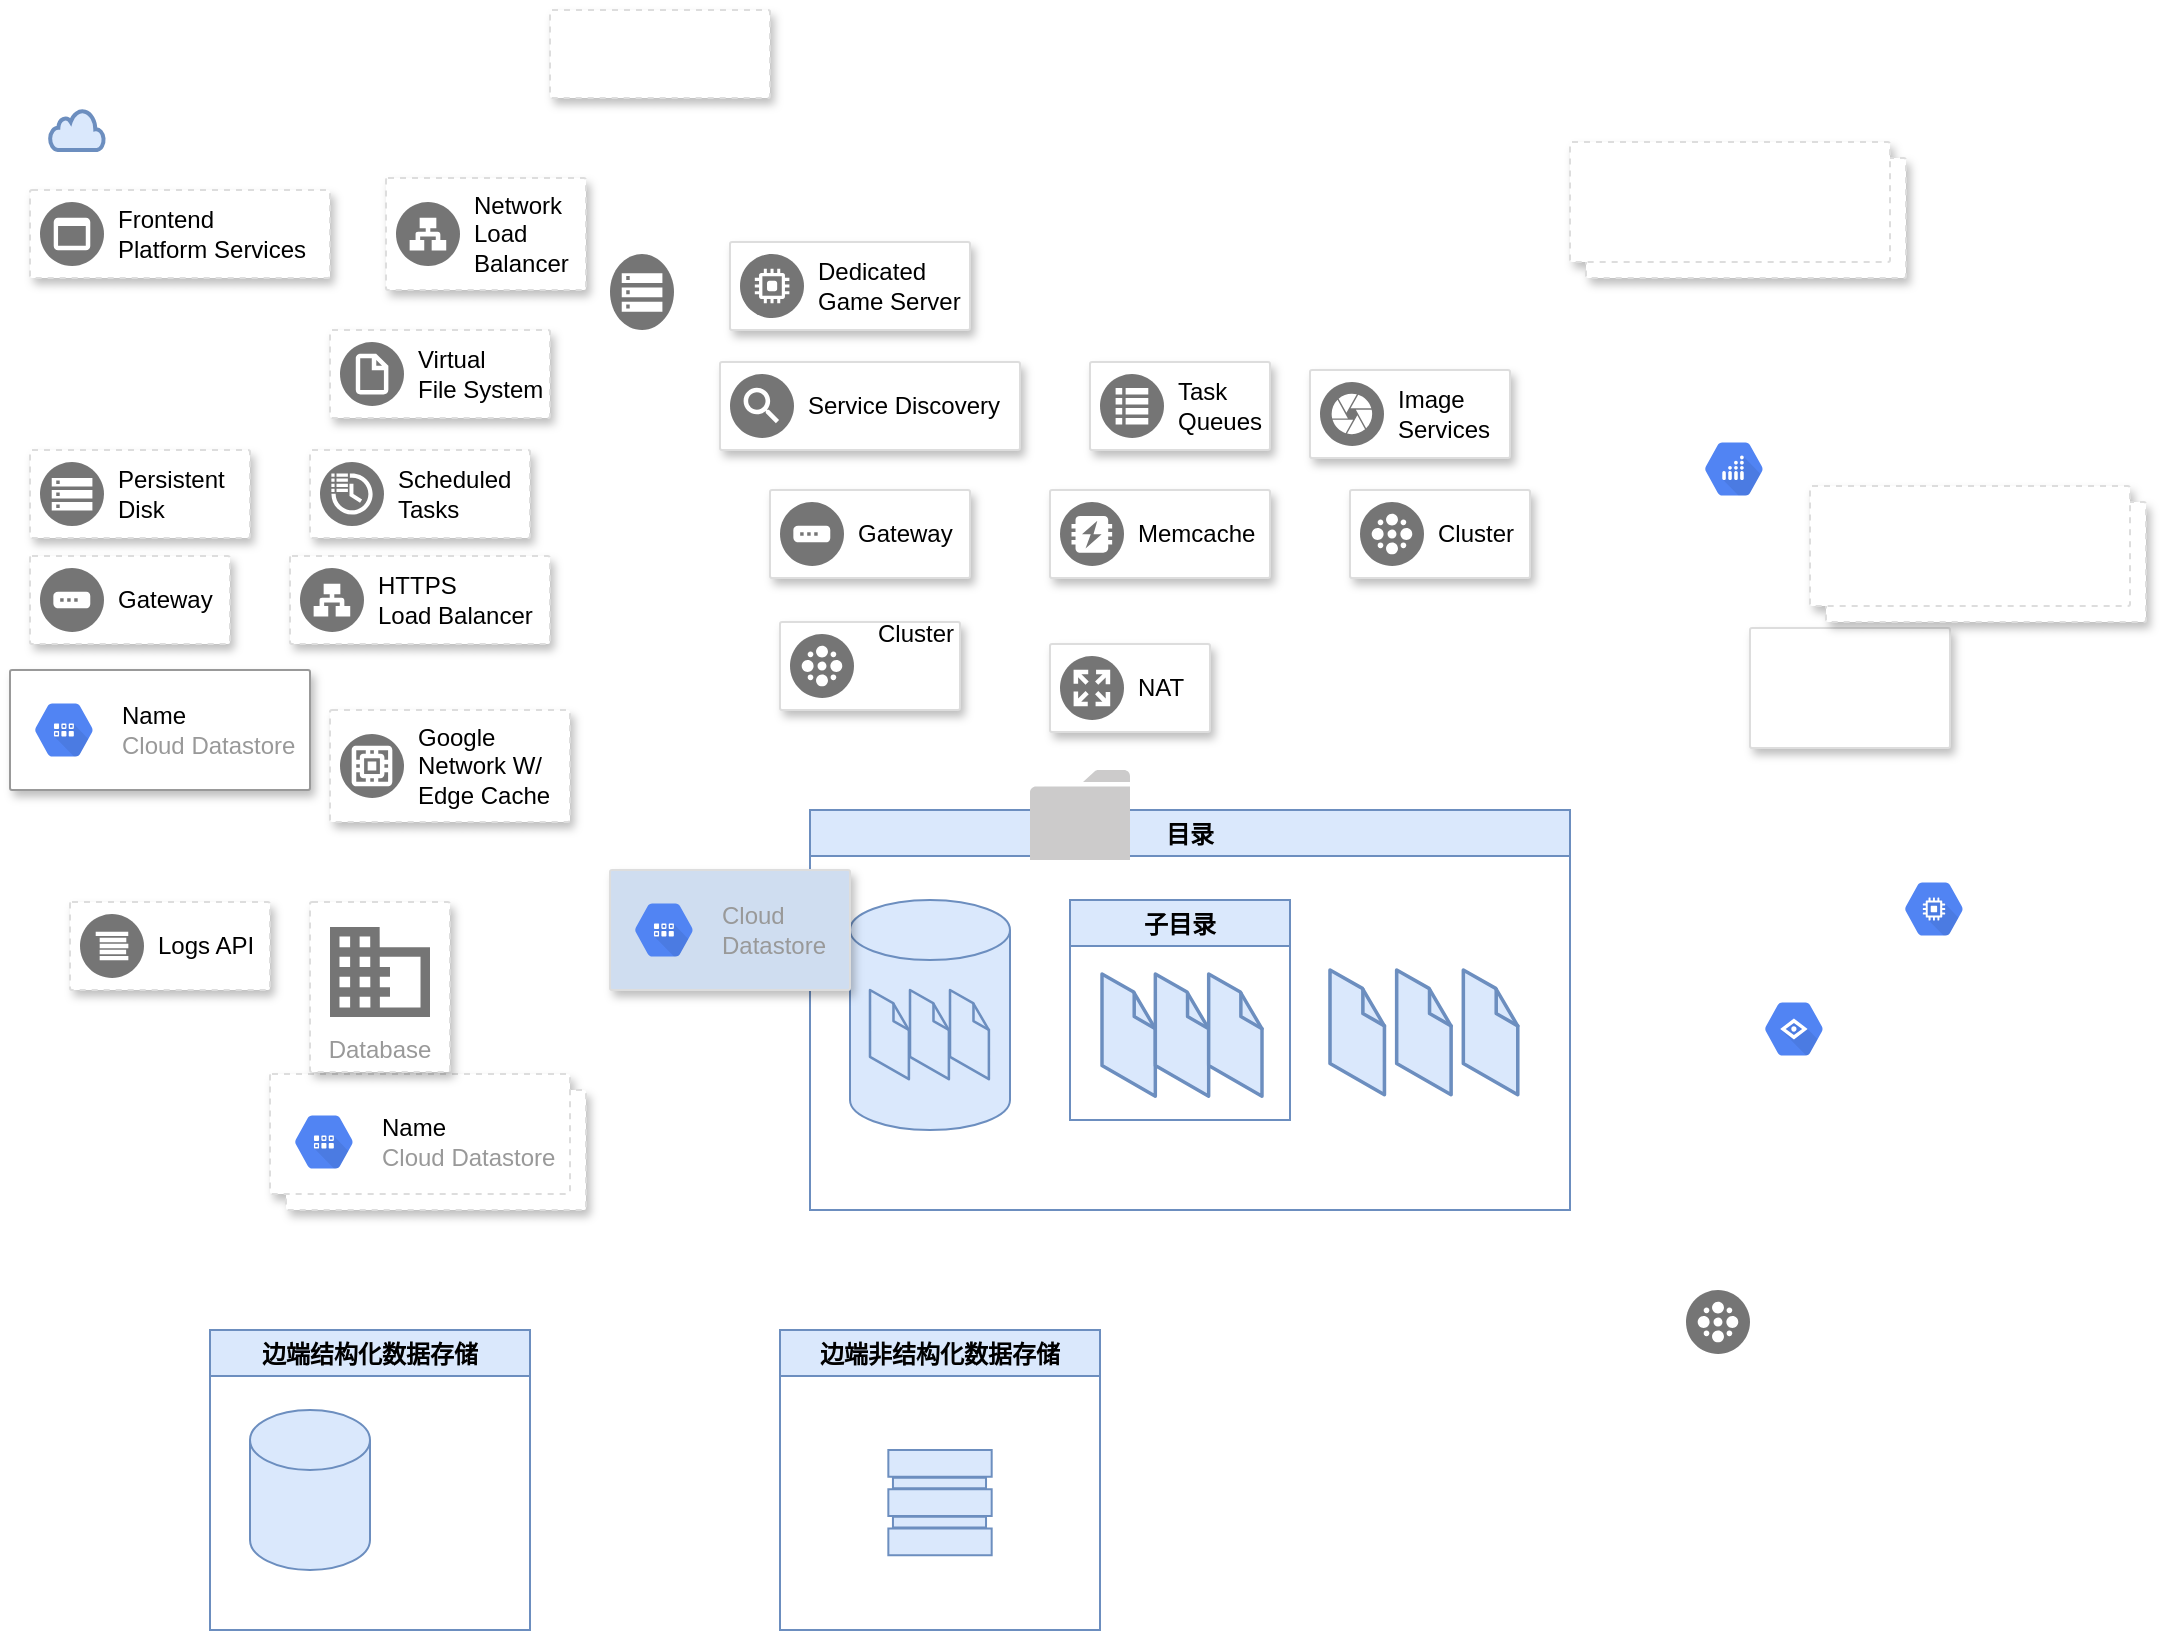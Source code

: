 <mxfile version="16.6.1" type="github" pages="7">
  <diagram id="VRPIO4waSqi9Wb5bPzT3" name="Page-1">
    <mxGraphModel dx="1264" dy="1629" grid="1" gridSize="10" guides="1" tooltips="1" connect="1" arrows="1" fold="1" page="1" pageScale="1" pageWidth="1169" pageHeight="827" math="0" shadow="0">
      <root>
        <mxCell id="0" />
        <mxCell id="1" parent="0" />
        <mxCell id="ZhFZNn7mF_jcOJF4Nn3p-2" value="目录" style="swimlane;fillColor=#dae8fc;strokeColor=#6c8ebf;" parent="1" vertex="1">
          <mxGeometry x="450" y="370" width="380" height="200" as="geometry" />
        </mxCell>
        <mxCell id="ZhFZNn7mF_jcOJF4Nn3p-3" value="" style="shape=cylinder3;whiteSpace=wrap;html=1;boundedLbl=1;backgroundOutline=1;size=15;fillColor=#dae8fc;strokeColor=#6c8ebf;" parent="ZhFZNn7mF_jcOJF4Nn3p-2" vertex="1">
          <mxGeometry x="20" y="45" width="80" height="115" as="geometry" />
        </mxCell>
        <mxCell id="ZhFZNn7mF_jcOJF4Nn3p-4" value="子目录" style="swimlane;fillColor=#dae8fc;strokeColor=#6c8ebf;" parent="ZhFZNn7mF_jcOJF4Nn3p-2" vertex="1">
          <mxGeometry x="130" y="45" width="110" height="110" as="geometry" />
        </mxCell>
        <mxCell id="ZhFZNn7mF_jcOJF4Nn3p-5" value="" style="verticalLabelPosition=bottom;html=1;verticalAlign=top;strokeWidth=1;align=center;outlineConnect=0;dashed=0;outlineConnect=0;shape=mxgraph.aws3d.file;aspect=fixed;strokeColor=#6c8ebf;fillColor=#dae8fc;" parent="ZhFZNn7mF_jcOJF4Nn3p-4" vertex="1">
          <mxGeometry x="16" y="37" width="26.667" height="61.126" as="geometry" />
        </mxCell>
        <mxCell id="ZhFZNn7mF_jcOJF4Nn3p-6" value="" style="verticalLabelPosition=bottom;html=1;verticalAlign=top;strokeWidth=1;align=center;outlineConnect=0;dashed=0;outlineConnect=0;shape=mxgraph.aws3d.file;aspect=fixed;strokeColor=#6c8ebf;fillColor=#dae8fc;" parent="ZhFZNn7mF_jcOJF4Nn3p-4" vertex="1">
          <mxGeometry x="42.667" y="37" width="26.667" height="61.126" as="geometry" />
        </mxCell>
        <mxCell id="ZhFZNn7mF_jcOJF4Nn3p-7" value="" style="verticalLabelPosition=bottom;html=1;verticalAlign=top;strokeWidth=1;align=center;outlineConnect=0;dashed=0;outlineConnect=0;shape=mxgraph.aws3d.file;aspect=fixed;strokeColor=#6c8ebf;fillColor=#dae8fc;" parent="ZhFZNn7mF_jcOJF4Nn3p-4" vertex="1">
          <mxGeometry x="69.333" y="37" width="26.667" height="61.126" as="geometry" />
        </mxCell>
        <mxCell id="ZhFZNn7mF_jcOJF4Nn3p-30" value="" style="group" parent="ZhFZNn7mF_jcOJF4Nn3p-2" vertex="1" connectable="0">
          <mxGeometry x="30" y="90" width="60" height="50" as="geometry" />
        </mxCell>
        <mxCell id="ZhFZNn7mF_jcOJF4Nn3p-27" value="" style="verticalLabelPosition=bottom;html=1;verticalAlign=top;strokeWidth=1;align=center;outlineConnect=0;dashed=0;outlineConnect=0;shape=mxgraph.aws3d.file;aspect=fixed;strokeColor=#6c8ebf;fillColor=#dae8fc;" parent="ZhFZNn7mF_jcOJF4Nn3p-30" vertex="1">
          <mxGeometry width="19.444" height="44.571" as="geometry" />
        </mxCell>
        <mxCell id="ZhFZNn7mF_jcOJF4Nn3p-28" value="" style="verticalLabelPosition=bottom;html=1;verticalAlign=top;strokeWidth=1;align=center;outlineConnect=0;dashed=0;outlineConnect=0;shape=mxgraph.aws3d.file;aspect=fixed;strokeColor=#6c8ebf;fillColor=#dae8fc;" parent="ZhFZNn7mF_jcOJF4Nn3p-30" vertex="1">
          <mxGeometry x="20.0" width="19.444" height="44.571" as="geometry" />
        </mxCell>
        <mxCell id="ZhFZNn7mF_jcOJF4Nn3p-29" value="" style="verticalLabelPosition=bottom;html=1;verticalAlign=top;strokeWidth=1;align=center;outlineConnect=0;dashed=0;outlineConnect=0;shape=mxgraph.aws3d.file;aspect=fixed;strokeColor=#6c8ebf;fillColor=#dae8fc;" parent="ZhFZNn7mF_jcOJF4Nn3p-30" vertex="1">
          <mxGeometry x="40.0" width="19.444" height="44.571" as="geometry" />
        </mxCell>
        <mxCell id="ZhFZNn7mF_jcOJF4Nn3p-31" value="" style="group" parent="1" vertex="1" connectable="0">
          <mxGeometry x="710" y="450" width="100" height="70" as="geometry" />
        </mxCell>
        <mxCell id="ZhFZNn7mF_jcOJF4Nn3p-32" value="" style="verticalLabelPosition=bottom;html=1;verticalAlign=top;strokeWidth=1;align=center;outlineConnect=0;dashed=0;outlineConnect=0;shape=mxgraph.aws3d.file;aspect=fixed;strokeColor=#6c8ebf;fillColor=#dae8fc;" parent="ZhFZNn7mF_jcOJF4Nn3p-31" vertex="1">
          <mxGeometry width="27.222" height="62.399" as="geometry" />
        </mxCell>
        <mxCell id="ZhFZNn7mF_jcOJF4Nn3p-33" value="" style="verticalLabelPosition=bottom;html=1;verticalAlign=top;strokeWidth=1;align=center;outlineConnect=0;dashed=0;outlineConnect=0;shape=mxgraph.aws3d.file;aspect=fixed;strokeColor=#6c8ebf;fillColor=#dae8fc;" parent="ZhFZNn7mF_jcOJF4Nn3p-31" vertex="1">
          <mxGeometry x="33.333" width="27.222" height="62.399" as="geometry" />
        </mxCell>
        <mxCell id="ZhFZNn7mF_jcOJF4Nn3p-34" value="" style="verticalLabelPosition=bottom;html=1;verticalAlign=top;strokeWidth=1;align=center;outlineConnect=0;dashed=0;outlineConnect=0;shape=mxgraph.aws3d.file;aspect=fixed;strokeColor=#6c8ebf;fillColor=#dae8fc;" parent="ZhFZNn7mF_jcOJF4Nn3p-31" vertex="1">
          <mxGeometry x="66.667" width="27.222" height="62.399" as="geometry" />
        </mxCell>
        <mxCell id="ZhFZNn7mF_jcOJF4Nn3p-39" value="" style="html=1;verticalLabelPosition=bottom;align=center;labelBackgroundColor=#ffffff;verticalAlign=top;strokeWidth=2;strokeColor=#6c8ebf;shadow=0;dashed=0;shape=mxgraph.ios7.icons.cloud;fillColor=#dae8fc;" parent="1" vertex="1">
          <mxGeometry x="70" y="20" width="27" height="20" as="geometry" />
        </mxCell>
        <mxCell id="ZhFZNn7mF_jcOJF4Nn3p-53" value="边端结构化数据存储" style="swimlane;fillColor=#dae8fc;strokeColor=#6c8ebf;" parent="1" vertex="1">
          <mxGeometry x="150" y="630" width="160" height="150" as="geometry" />
        </mxCell>
        <mxCell id="ZhFZNn7mF_jcOJF4Nn3p-54" value="" style="shape=cylinder3;whiteSpace=wrap;html=1;boundedLbl=1;backgroundOutline=1;size=15;fillColor=#dae8fc;strokeColor=#6c8ebf;" parent="ZhFZNn7mF_jcOJF4Nn3p-53" vertex="1">
          <mxGeometry x="20" y="40" width="60" height="80" as="geometry" />
        </mxCell>
        <mxCell id="ZhFZNn7mF_jcOJF4Nn3p-56" value="边端非结构化数据存储" style="swimlane;fillColor=#dae8fc;strokeColor=#6c8ebf;" parent="1" vertex="1">
          <mxGeometry x="435" y="630" width="160" height="150" as="geometry" />
        </mxCell>
        <mxCell id="ZhFZNn7mF_jcOJF4Nn3p-57" value="" style="shadow=0;dashed=0;html=1;strokeColor=#6c8ebf;fillColor=#dae8fc;labelPosition=center;verticalLabelPosition=bottom;verticalAlign=top;align=center;outlineConnect=0;shape=mxgraph.veeam.2d.datastore;" parent="ZhFZNn7mF_jcOJF4Nn3p-56" vertex="1">
          <mxGeometry x="54.17" y="60" width="51.67" height="52.6" as="geometry" />
        </mxCell>
        <mxCell id="ZhFZNn7mF_jcOJF4Nn3p-61" value="" style="shadow=1;strokeWidth=1;rounded=1;absoluteArcSize=1;arcSize=2;strokeColor=#999999;" parent="1" vertex="1">
          <mxGeometry x="50" y="300" width="150" height="60" as="geometry" />
        </mxCell>
        <mxCell id="ZhFZNn7mF_jcOJF4Nn3p-62" value="&lt;font color=&quot;#000000&quot;&gt;Name&lt;/font&gt;&lt;br&gt;Cloud Datastore" style="sketch=0;dashed=0;connectable=0;html=1;fillColor=#5184F3;strokeColor=none;shape=mxgraph.gcp2.hexIcon;prIcon=cloud_datastore;part=1;labelPosition=right;verticalLabelPosition=middle;align=left;verticalAlign=middle;spacingLeft=5;fontColor=#999999;fontSize=12;" parent="ZhFZNn7mF_jcOJF4Nn3p-61" vertex="1">
          <mxGeometry y="0.5" width="44" height="39" relative="1" as="geometry">
            <mxPoint x="5" y="-19.5" as="offset" />
          </mxGeometry>
        </mxCell>
        <mxCell id="ZhFZNn7mF_jcOJF4Nn3p-63" value="" style="strokeColor=#dddddd;shadow=1;strokeWidth=1;rounded=1;absoluteArcSize=1;arcSize=2;fillColor=#CFDDF0;" parent="1" vertex="1">
          <mxGeometry x="350" y="400" width="120" height="60" as="geometry" />
        </mxCell>
        <mxCell id="ZhFZNn7mF_jcOJF4Nn3p-64" value="Cloud&#xa;Datastore" style="sketch=0;dashed=0;connectable=0;html=1;fillColor=#5184F3;strokeColor=none;shape=mxgraph.gcp2.hexIcon;prIcon=cloud_datastore;part=1;labelPosition=right;verticalLabelPosition=middle;align=left;verticalAlign=middle;spacingLeft=5;fontColor=#999999;fontSize=12;" parent="ZhFZNn7mF_jcOJF4Nn3p-63" vertex="1">
          <mxGeometry y="0.5" width="44" height="39" relative="1" as="geometry">
            <mxPoint x="5" y="-19.5" as="offset" />
          </mxGeometry>
        </mxCell>
        <mxCell id="-p7Uwp3xeGD545pY3PvI-1" value="" style="shape=mxgraph.gcp2.doubleRect;strokeColor=#dddddd;shadow=1;strokeWidth=1;dashed=1;fillColor=#FFFFFF;" parent="1" vertex="1">
          <mxGeometry x="180" y="502" width="158" height="68" as="geometry" />
        </mxCell>
        <mxCell id="-p7Uwp3xeGD545pY3PvI-2" value="&lt;font color=&quot;#000000&quot;&gt;Name&lt;/font&gt;&lt;br&gt;Cloud Datastore" style="sketch=0;dashed=0;connectable=0;html=1;fillColor=#5184F3;strokeColor=none;shape=mxgraph.gcp2.hexIcon;prIcon=cloud_datastore;part=1;labelPosition=right;verticalLabelPosition=middle;align=left;verticalAlign=middle;spacingLeft=5;fontColor=#999999;fontSize=12;" parent="-p7Uwp3xeGD545pY3PvI-1" vertex="1">
          <mxGeometry y="0.5" width="44" height="39" relative="1" as="geometry">
            <mxPoint x="5" y="-19.5" as="offset" />
          </mxGeometry>
        </mxCell>
        <mxCell id="-p7Uwp3xeGD545pY3PvI-3" value="" style="strokeColor=#dddddd;shadow=1;strokeWidth=1;rounded=1;absoluteArcSize=1;arcSize=2;dashed=1;fillColor=#FFFFFF;" parent="1" vertex="1">
          <mxGeometry x="60" y="243" width="100" height="44" as="geometry" />
        </mxCell>
        <mxCell id="-p7Uwp3xeGD545pY3PvI-4" value="Gateway" style="sketch=0;dashed=0;connectable=0;html=1;fillColor=#757575;strokeColor=none;shape=mxgraph.gcp2.gateway;part=1;labelPosition=right;verticalLabelPosition=middle;align=left;verticalAlign=middle;spacingLeft=5;fontSize=12;" parent="-p7Uwp3xeGD545pY3PvI-3" vertex="1">
          <mxGeometry y="0.5" width="32" height="32" relative="1" as="geometry">
            <mxPoint x="5" y="-16" as="offset" />
          </mxGeometry>
        </mxCell>
        <mxCell id="-p7Uwp3xeGD545pY3PvI-5" value="" style="strokeColor=#dddddd;shadow=1;strokeWidth=1;rounded=1;absoluteArcSize=1;arcSize=2;dashed=1;fillColor=#FFFFFF;" parent="1" vertex="1">
          <mxGeometry x="80" y="416" width="100" height="44" as="geometry" />
        </mxCell>
        <mxCell id="-p7Uwp3xeGD545pY3PvI-6" value="Logs API" style="sketch=0;dashed=0;connectable=0;html=1;fillColor=#757575;strokeColor=none;shape=mxgraph.gcp2.logs_api;part=1;labelPosition=right;verticalLabelPosition=middle;align=left;verticalAlign=middle;spacingLeft=5;fontSize=12;" parent="-p7Uwp3xeGD545pY3PvI-5" vertex="1">
          <mxGeometry y="0.5" width="32" height="32" relative="1" as="geometry">
            <mxPoint x="5" y="-16" as="offset" />
          </mxGeometry>
        </mxCell>
        <mxCell id="-p7Uwp3xeGD545pY3PvI-7" value="" style="strokeColor=#dddddd;shadow=1;strokeWidth=1;rounded=1;absoluteArcSize=1;arcSize=2;dashed=1;fillColor=#FFFFFF;container=0;" parent="1" vertex="1">
          <mxGeometry x="320" y="-30" width="110" height="44" as="geometry" />
        </mxCell>
        <mxCell id="-p7Uwp3xeGD545pY3PvI-9" value="" style="strokeColor=#dddddd;shadow=1;strokeWidth=1;rounded=1;absoluteArcSize=1;arcSize=2;dashed=1;fillColor=#FFFFFF;" parent="1" vertex="1">
          <mxGeometry x="60" y="60" width="150" height="44" as="geometry" />
        </mxCell>
        <mxCell id="-p7Uwp3xeGD545pY3PvI-10" value="Frontend&#xa;Platform Services" style="sketch=0;dashed=0;connectable=0;html=1;fillColor=#757575;strokeColor=none;shape=mxgraph.gcp2.frontend_platform_services;part=1;labelPosition=right;verticalLabelPosition=middle;align=left;verticalAlign=middle;spacingLeft=5;fontSize=12;" parent="-p7Uwp3xeGD545pY3PvI-9" vertex="1">
          <mxGeometry y="0.5" width="32" height="32" relative="1" as="geometry">
            <mxPoint x="5" y="-16" as="offset" />
          </mxGeometry>
        </mxCell>
        <mxCell id="-p7Uwp3xeGD545pY3PvI-11" value="" style="strokeColor=#dddddd;shadow=1;strokeWidth=1;rounded=1;absoluteArcSize=1;arcSize=2;dashed=1;fillColor=#FFFFFF;" parent="1" vertex="1">
          <mxGeometry x="60" y="190" width="110" height="44" as="geometry" />
        </mxCell>
        <mxCell id="-p7Uwp3xeGD545pY3PvI-12" value="Persistent&#xa;Disk" style="sketch=0;dashed=0;connectable=0;html=1;fillColor=#757575;strokeColor=none;shape=mxgraph.gcp2.persistent_disk_snapshot;part=1;labelPosition=right;verticalLabelPosition=middle;align=left;verticalAlign=middle;spacingLeft=5;fontSize=12;" parent="-p7Uwp3xeGD545pY3PvI-11" vertex="1">
          <mxGeometry y="0.5" width="32" height="32" relative="1" as="geometry">
            <mxPoint x="5" y="-16" as="offset" />
          </mxGeometry>
        </mxCell>
        <mxCell id="-p7Uwp3xeGD545pY3PvI-13" value="" style="strokeColor=#dddddd;shadow=1;strokeWidth=1;rounded=1;absoluteArcSize=1;arcSize=2;dashed=1;fillColor=#FFFFFF;" parent="1" vertex="1">
          <mxGeometry x="238" y="54" width="100" height="56" as="geometry" />
        </mxCell>
        <mxCell id="-p7Uwp3xeGD545pY3PvI-14" value="Network&#xa;Load&#xa;Balancer" style="sketch=0;dashed=0;connectable=0;html=1;fillColor=#757575;strokeColor=none;shape=mxgraph.gcp2.network_load_balancer;part=1;labelPosition=right;verticalLabelPosition=middle;align=left;verticalAlign=middle;spacingLeft=5;fontSize=12;" parent="-p7Uwp3xeGD545pY3PvI-13" vertex="1">
          <mxGeometry y="0.5" width="32" height="32" relative="1" as="geometry">
            <mxPoint x="5" y="-16" as="offset" />
          </mxGeometry>
        </mxCell>
        <mxCell id="-p7Uwp3xeGD545pY3PvI-15" value="" style="strokeColor=#dddddd;shadow=1;strokeWidth=1;rounded=1;absoluteArcSize=1;arcSize=2;dashed=1;fillColor=#FFFFFF;" parent="1" vertex="1">
          <mxGeometry x="210" y="130" width="110" height="44" as="geometry" />
        </mxCell>
        <mxCell id="-p7Uwp3xeGD545pY3PvI-16" value="Virtual&#xa;File System" style="sketch=0;dashed=0;connectable=0;html=1;fillColor=#757575;strokeColor=none;shape=mxgraph.gcp2.virtual_file_system;part=1;labelPosition=right;verticalLabelPosition=middle;align=left;verticalAlign=middle;spacingLeft=5;fontSize=12;" parent="-p7Uwp3xeGD545pY3PvI-15" vertex="1">
          <mxGeometry y="0.5" width="32" height="32" relative="1" as="geometry">
            <mxPoint x="5" y="-16" as="offset" />
          </mxGeometry>
        </mxCell>
        <mxCell id="-p7Uwp3xeGD545pY3PvI-17" value="" style="strokeColor=#dddddd;shadow=1;strokeWidth=1;rounded=1;absoluteArcSize=1;arcSize=2;dashed=1;fillColor=#FFFFFF;" parent="1" vertex="1">
          <mxGeometry x="200" y="190" width="110" height="44" as="geometry" />
        </mxCell>
        <mxCell id="-p7Uwp3xeGD545pY3PvI-18" value="Scheduled&#xa;Tasks" style="sketch=0;dashed=0;connectable=0;html=1;fillColor=#757575;strokeColor=none;shape=mxgraph.gcp2.scheduled_tasks;part=1;labelPosition=right;verticalLabelPosition=middle;align=left;verticalAlign=middle;spacingLeft=5;fontSize=12;" parent="-p7Uwp3xeGD545pY3PvI-17" vertex="1">
          <mxGeometry y="0.5" width="32" height="32" relative="1" as="geometry">
            <mxPoint x="5" y="-16" as="offset" />
          </mxGeometry>
        </mxCell>
        <mxCell id="-p7Uwp3xeGD545pY3PvI-19" value="" style="strokeColor=#dddddd;shadow=1;strokeWidth=1;rounded=1;absoluteArcSize=1;arcSize=2;dashed=1;fillColor=#FFFFFF;" parent="1" vertex="1">
          <mxGeometry x="190" y="243" width="130" height="44" as="geometry" />
        </mxCell>
        <mxCell id="-p7Uwp3xeGD545pY3PvI-20" value="HTTPS&#xa;Load Balancer" style="sketch=0;dashed=0;connectable=0;html=1;fillColor=#757575;strokeColor=none;shape=mxgraph.gcp2.network_load_balancer;part=1;labelPosition=right;verticalLabelPosition=middle;align=left;verticalAlign=middle;spacingLeft=5;fontSize=12;" parent="-p7Uwp3xeGD545pY3PvI-19" vertex="1">
          <mxGeometry y="0.5" width="32" height="32" relative="1" as="geometry">
            <mxPoint x="5" y="-16" as="offset" />
          </mxGeometry>
        </mxCell>
        <mxCell id="-p7Uwp3xeGD545pY3PvI-21" value="" style="strokeColor=#dddddd;shadow=1;strokeWidth=1;rounded=1;absoluteArcSize=1;arcSize=2;dashed=1;fillColor=#FFFFFF;" parent="1" vertex="1">
          <mxGeometry x="210" y="320" width="120" height="56" as="geometry" />
        </mxCell>
        <mxCell id="-p7Uwp3xeGD545pY3PvI-22" value="Google&#xa; Network W/&#xa;Edge Cache" style="sketch=0;dashed=0;connectable=0;html=1;fillColor=#757575;strokeColor=none;shape=mxgraph.gcp2.google_network_edge_cache;part=1;labelPosition=right;verticalLabelPosition=middle;align=left;verticalAlign=middle;spacingLeft=5;fontSize=12;" parent="-p7Uwp3xeGD545pY3PvI-21" vertex="1">
          <mxGeometry y="0.5" width="32" height="32" relative="1" as="geometry">
            <mxPoint x="5" y="-16" as="offset" />
          </mxGeometry>
        </mxCell>
        <mxCell id="-p7Uwp3xeGD545pY3PvI-23" value="Database" style="strokeColor=#dddddd;shadow=1;strokeWidth=1;rounded=1;absoluteArcSize=1;arcSize=2;labelPosition=center;verticalLabelPosition=middle;align=center;verticalAlign=bottom;spacingLeft=0;fontColor=#999999;fontSize=12;whiteSpace=wrap;spacingBottom=2;dashed=1;fillColor=#FFFFFF;" parent="1" vertex="1">
          <mxGeometry x="200" y="416" width="70" height="85" as="geometry" />
        </mxCell>
        <mxCell id="-p7Uwp3xeGD545pY3PvI-24" value="" style="sketch=0;dashed=0;connectable=0;html=1;fillColor=#757575;strokeColor=none;shape=mxgraph.gcp2.database;part=1;" parent="-p7Uwp3xeGD545pY3PvI-23" vertex="1">
          <mxGeometry x="0.5" width="50" height="45" relative="1" as="geometry">
            <mxPoint x="-25" y="12.5" as="offset" />
          </mxGeometry>
        </mxCell>
        <mxCell id="-p7Uwp3xeGD545pY3PvI-8" value="" style="sketch=0;dashed=0;connectable=0;html=1;fillColor=#757575;strokeColor=none;shape=mxgraph.gcp2.persistent_disk_snapshot;part=1;labelPosition=right;verticalLabelPosition=middle;align=left;verticalAlign=middle;spacingLeft=5;fontSize=12;" parent="1" vertex="1">
          <mxGeometry x="350" y="92" width="32" height="38" as="geometry">
            <mxPoint x="5" y="-66.5" as="offset" />
          </mxGeometry>
        </mxCell>
        <mxCell id="wXCmd8qK-Qi4RECUp9Ut-1" value="" style="strokeColor=#dddddd;shadow=1;strokeWidth=1;rounded=1;absoluteArcSize=1;arcSize=2;" parent="1" vertex="1">
          <mxGeometry x="430" y="210" width="100" height="44" as="geometry" />
        </mxCell>
        <mxCell id="wXCmd8qK-Qi4RECUp9Ut-2" value="Gateway" style="sketch=0;dashed=0;connectable=0;html=1;fillColor=#757575;strokeColor=none;shape=mxgraph.gcp2.gateway;part=1;labelPosition=right;verticalLabelPosition=middle;align=left;verticalAlign=middle;spacingLeft=5;fontSize=12;" parent="wXCmd8qK-Qi4RECUp9Ut-1" vertex="1">
          <mxGeometry y="0.5" width="32" height="32" relative="1" as="geometry">
            <mxPoint x="5" y="-16" as="offset" />
          </mxGeometry>
        </mxCell>
        <mxCell id="wXCmd8qK-Qi4RECUp9Ut-3" value="" style="strokeColor=#dddddd;shadow=1;strokeWidth=1;rounded=1;absoluteArcSize=1;arcSize=2;" parent="1" vertex="1">
          <mxGeometry x="570" y="210" width="110" height="44" as="geometry" />
        </mxCell>
        <mxCell id="wXCmd8qK-Qi4RECUp9Ut-4" value="Memcache" style="sketch=0;dashed=0;connectable=0;html=1;fillColor=#757575;strokeColor=none;shape=mxgraph.gcp2.memcache;part=1;labelPosition=right;verticalLabelPosition=middle;align=left;verticalAlign=middle;spacingLeft=5;fontSize=12;" parent="wXCmd8qK-Qi4RECUp9Ut-3" vertex="1">
          <mxGeometry y="0.5" width="32" height="32" relative="1" as="geometry">
            <mxPoint x="5" y="-16" as="offset" />
          </mxGeometry>
        </mxCell>
        <mxCell id="wXCmd8qK-Qi4RECUp9Ut-5" value="" style="strokeColor=#dddddd;shadow=1;strokeWidth=1;rounded=1;absoluteArcSize=1;arcSize=2;" parent="1" vertex="1">
          <mxGeometry x="720" y="210" width="90" height="44" as="geometry" />
        </mxCell>
        <mxCell id="wXCmd8qK-Qi4RECUp9Ut-6" value="Cluster" style="sketch=0;dashed=0;connectable=0;html=1;fillColor=#757575;strokeColor=none;shape=mxgraph.gcp2.cluster;part=1;labelPosition=right;verticalLabelPosition=middle;align=left;verticalAlign=middle;spacingLeft=5;fontSize=12;" parent="wXCmd8qK-Qi4RECUp9Ut-5" vertex="1">
          <mxGeometry y="0.5" width="32" height="32" relative="1" as="geometry">
            <mxPoint x="5" y="-16" as="offset" />
          </mxGeometry>
        </mxCell>
        <mxCell id="wXCmd8qK-Qi4RECUp9Ut-7" value="" style="strokeColor=#dddddd;shadow=1;strokeWidth=1;rounded=1;absoluteArcSize=1;arcSize=2;container=0;" parent="1" vertex="1">
          <mxGeometry x="435" y="276" width="90" height="44" as="geometry" />
        </mxCell>
        <mxCell id="wXCmd8qK-Qi4RECUp9Ut-9" value="" style="strokeColor=#dddddd;shadow=1;strokeWidth=1;rounded=1;absoluteArcSize=1;arcSize=2;" parent="1" vertex="1">
          <mxGeometry x="570" y="287" width="80" height="44" as="geometry" />
        </mxCell>
        <mxCell id="wXCmd8qK-Qi4RECUp9Ut-10" value="NAT" style="sketch=0;dashed=0;connectable=0;html=1;fillColor=#757575;strokeColor=none;shape=mxgraph.gcp2.nat;part=1;labelPosition=right;verticalLabelPosition=middle;align=left;verticalAlign=middle;spacingLeft=5;fontSize=12;" parent="wXCmd8qK-Qi4RECUp9Ut-9" vertex="1">
          <mxGeometry y="0.5" width="32" height="32" relative="1" as="geometry">
            <mxPoint x="5" y="-16" as="offset" />
          </mxGeometry>
        </mxCell>
        <mxCell id="wXCmd8qK-Qi4RECUp9Ut-11" value="" style="strokeColor=#dddddd;shadow=1;strokeWidth=1;rounded=1;absoluteArcSize=1;arcSize=2;" parent="1" vertex="1">
          <mxGeometry x="405" y="146" width="150" height="44" as="geometry" />
        </mxCell>
        <mxCell id="wXCmd8qK-Qi4RECUp9Ut-12" value="Service Discovery" style="sketch=0;dashed=0;connectable=0;html=1;fillColor=#757575;strokeColor=none;shape=mxgraph.gcp2.service_discovery;part=1;labelPosition=right;verticalLabelPosition=middle;align=left;verticalAlign=middle;spacingLeft=5;fontSize=12;" parent="wXCmd8qK-Qi4RECUp9Ut-11" vertex="1">
          <mxGeometry y="0.5" width="32" height="32" relative="1" as="geometry">
            <mxPoint x="5" y="-16" as="offset" />
          </mxGeometry>
        </mxCell>
        <mxCell id="wXCmd8qK-Qi4RECUp9Ut-13" value="" style="strokeColor=#dddddd;shadow=1;strokeWidth=1;rounded=1;absoluteArcSize=1;arcSize=2;" parent="1" vertex="1">
          <mxGeometry x="590" y="146" width="90" height="44" as="geometry" />
        </mxCell>
        <mxCell id="wXCmd8qK-Qi4RECUp9Ut-14" value="Task&#xa;Queues" style="sketch=0;dashed=0;connectable=0;html=1;fillColor=#757575;strokeColor=none;shape=mxgraph.gcp2.task_queues;part=1;labelPosition=right;verticalLabelPosition=middle;align=left;verticalAlign=middle;spacingLeft=5;fontSize=12;" parent="wXCmd8qK-Qi4RECUp9Ut-13" vertex="1">
          <mxGeometry y="0.5" width="32" height="32" relative="1" as="geometry">
            <mxPoint x="5" y="-16" as="offset" />
          </mxGeometry>
        </mxCell>
        <mxCell id="wXCmd8qK-Qi4RECUp9Ut-15" value="" style="strokeColor=#dddddd;shadow=1;strokeWidth=1;rounded=1;absoluteArcSize=1;arcSize=2;" parent="1" vertex="1">
          <mxGeometry x="700" y="150" width="100" height="44" as="geometry" />
        </mxCell>
        <mxCell id="wXCmd8qK-Qi4RECUp9Ut-16" value="Image&#xa;Services" style="sketch=0;dashed=0;connectable=0;html=1;fillColor=#757575;strokeColor=none;shape=mxgraph.gcp2.image_services;part=1;labelPosition=right;verticalLabelPosition=middle;align=left;verticalAlign=middle;spacingLeft=5;fontSize=12;" parent="wXCmd8qK-Qi4RECUp9Ut-15" vertex="1">
          <mxGeometry y="0.5" width="32" height="32" relative="1" as="geometry">
            <mxPoint x="5" y="-16" as="offset" />
          </mxGeometry>
        </mxCell>
        <mxCell id="wXCmd8qK-Qi4RECUp9Ut-17" value="" style="strokeColor=#dddddd;shadow=1;strokeWidth=1;rounded=1;absoluteArcSize=1;arcSize=2;" parent="1" vertex="1">
          <mxGeometry x="410" y="86" width="120" height="44" as="geometry" />
        </mxCell>
        <mxCell id="wXCmd8qK-Qi4RECUp9Ut-18" value="Dedicated&#xa;Game Server" style="sketch=0;dashed=0;connectable=0;html=1;fillColor=#757575;strokeColor=none;shape=mxgraph.gcp2.dedicated_game_server;part=1;labelPosition=right;verticalLabelPosition=middle;align=left;verticalAlign=middle;spacingLeft=5;fontSize=12;" parent="wXCmd8qK-Qi4RECUp9Ut-17" vertex="1">
          <mxGeometry y="0.5" width="32" height="32" relative="1" as="geometry">
            <mxPoint x="5" y="-16" as="offset" />
          </mxGeometry>
        </mxCell>
        <mxCell id="CkVMhiJQ41AHhVmWYz7j-1" value="" style="strokeColor=#dddddd;shadow=1;strokeWidth=1;rounded=1;absoluteArcSize=1;arcSize=2;fontSize=13;fontColor=#808080;fillColor=#FFFFFF;container=0;" parent="1" vertex="1">
          <mxGeometry x="920" y="279" width="100" height="60" as="geometry" />
        </mxCell>
        <mxCell id="CkVMhiJQ41AHhVmWYz7j-2" value="" style="sketch=0;dashed=0;connectable=0;html=1;fillColor=#5184F3;strokeColor=none;shape=mxgraph.gcp2.hexIcon;prIcon=cloud_vision_api;part=1;labelPosition=right;verticalLabelPosition=middle;align=left;verticalAlign=middle;spacingLeft=5;fontColor=#999999;fontSize=12;shadow=0;" parent="1" vertex="1">
          <mxGeometry x="920" y="460" width="44" height="39" as="geometry">
            <mxPoint x="5" y="-19.5" as="offset" />
          </mxGeometry>
        </mxCell>
        <mxCell id="wXCmd8qK-Qi4RECUp9Ut-8" value="Cluster" style="sketch=0;dashed=0;connectable=0;html=1;fillColor=#757575;strokeColor=none;shape=mxgraph.gcp2.cluster;part=1;labelPosition=right;verticalLabelPosition=middle;align=left;verticalAlign=middle;spacingLeft=5;fontSize=12;" parent="1" vertex="1">
          <mxGeometry x="440" y="282" width="32" height="32" as="geometry">
            <mxPoint x="5" y="-16" as="offset" />
          </mxGeometry>
        </mxCell>
        <mxCell id="LPLd2Uz7OpZyEhkfrwll-1" value="" style="sketch=0;dashed=0;connectable=0;html=1;fillColor=#757575;strokeColor=none;shape=mxgraph.gcp2.cluster;part=1;labelPosition=right;verticalLabelPosition=middle;align=left;verticalAlign=middle;spacingLeft=5;fontSize=12;" parent="1" vertex="1">
          <mxGeometry x="888" y="610" width="32" height="32" as="geometry">
            <mxPoint x="5" y="-16" as="offset" />
          </mxGeometry>
        </mxCell>
        <mxCell id="8tHBegDSHfaENiODkrZT-1" value="" style="shape=mxgraph.gcp2.doubleRect;strokeColor=#dddddd;shadow=1;strokeWidth=1;dashed=1;fontSize=13;fontColor=#1A1A1A;fillColor=#FFFFFF;container=0;" parent="1" vertex="1">
          <mxGeometry x="830" y="36" width="168" height="68" as="geometry" />
        </mxCell>
        <mxCell id="8tHBegDSHfaENiODkrZT-2" value="" style="sketch=0;dashed=0;connectable=0;html=1;fillColor=#5184F3;strokeColor=none;shape=mxgraph.gcp2.hexIcon;prIcon=api_monetization;part=1;labelPosition=right;verticalLabelPosition=middle;align=left;verticalAlign=middle;spacingLeft=5;fontColor=#999999;fontSize=12;shadow=0;" parent="1" vertex="1">
          <mxGeometry x="890" y="180" width="44" height="39" as="geometry">
            <mxPoint x="5" y="-19.5" as="offset" />
          </mxGeometry>
        </mxCell>
        <mxCell id="on0tTv0msztdQZb5AWDW-1" value="" style="shape=mxgraph.gcp2.doubleRect;strokeColor=#dddddd;shadow=1;strokeWidth=1;dashed=1;fontSize=13;fontColor=#1A1A1A;fillColor=#FFFFFF;container=0;" parent="1" vertex="1">
          <mxGeometry x="950" y="208" width="168" height="68" as="geometry" />
        </mxCell>
        <mxCell id="on0tTv0msztdQZb5AWDW-2" value="" style="sketch=0;dashed=0;connectable=0;html=1;fillColor=#5184F3;strokeColor=none;shape=mxgraph.gcp2.hexIcon;prIcon=compute_engine;part=1;labelPosition=right;verticalLabelPosition=middle;align=left;verticalAlign=middle;spacingLeft=5;fontColor=#999999;fontSize=12;shadow=0;" parent="1" vertex="1">
          <mxGeometry x="990" y="400" width="44" height="39" as="geometry">
            <mxPoint x="5" y="-19.5" as="offset" />
          </mxGeometry>
        </mxCell>
        <mxCell id="-En4pWSTjXFdNqcjt05z-1" value="" style="sketch=0;pointerEvents=1;shadow=0;dashed=0;html=1;strokeColor=none;labelPosition=center;verticalLabelPosition=bottom;verticalAlign=top;outlineConnect=0;align=center;shape=mxgraph.office.concepts.folder;fillColor=#CCCBCB;fontSize=12;fontColor=#666666;" parent="1" vertex="1">
          <mxGeometry x="560" y="350" width="50" height="45" as="geometry" />
        </mxCell>
      </root>
    </mxGraphModel>
  </diagram>
  <diagram id="KUny4OW3J1ELTITc5L2P" name="Page-2">
    <mxGraphModel dx="2433" dy="1629" grid="1" gridSize="10" guides="1" tooltips="1" connect="1" arrows="1" fold="1" page="1" pageScale="1" pageWidth="1169" pageHeight="827" math="0" shadow="0">
      <root>
        <mxCell id="j5fEdQJPfAFzPS3_41aU-0" />
        <mxCell id="j5fEdQJPfAFzPS3_41aU-1" parent="j5fEdQJPfAFzPS3_41aU-0" />
        <mxCell id="xfkPc8C5N4zgCNL6N42f-86" value="" style="group" parent="j5fEdQJPfAFzPS3_41aU-1" vertex="1" connectable="0">
          <mxGeometry x="-238" y="-80" width="360" height="300" as="geometry" />
        </mxCell>
        <mxCell id="xfkPc8C5N4zgCNL6N42f-0" value="" style="rounded=1;whiteSpace=wrap;html=1;arcSize=1;strokeColor=#5184F3;dashed=1;" parent="xfkPc8C5N4zgCNL6N42f-86" vertex="1">
          <mxGeometry width="360" height="300" as="geometry" />
        </mxCell>
        <mxCell id="mqzrmOspH_9D43CnVaOf-19" value="&lt;span style=&quot;font-weight: 700&quot;&gt;结构化数据&lt;/span&gt;" style="text;html=1;strokeColor=none;fillColor=none;align=center;verticalAlign=middle;whiteSpace=wrap;rounded=0;shadow=0;fontColor=#808080;rotation=90;horizontal=0;" parent="xfkPc8C5N4zgCNL6N42f-86" vertex="1">
          <mxGeometry x="-45" y="80" width="130" height="20" as="geometry" />
        </mxCell>
        <mxCell id="mqzrmOspH_9D43CnVaOf-20" value="" style="group" parent="xfkPc8C5N4zgCNL6N42f-86" vertex="1" connectable="0">
          <mxGeometry x="35" y="60" width="145" height="60" as="geometry" />
        </mxCell>
        <mxCell id="mqzrmOspH_9D43CnVaOf-21" value="" style="rounded=0;whiteSpace=wrap;html=1;strokeColor=#CCCCCC;fillColor=#FFFFFF;shadow=1;" parent="mqzrmOspH_9D43CnVaOf-20" vertex="1">
          <mxGeometry width="145" height="60" as="geometry" />
        </mxCell>
        <mxCell id="mqzrmOspH_9D43CnVaOf-22" value="数据库" style="text;html=1;strokeColor=none;fillColor=none;align=center;verticalAlign=middle;whiteSpace=wrap;rounded=0;" parent="mqzrmOspH_9D43CnVaOf-20" vertex="1">
          <mxGeometry x="47.5" y="5" width="60" height="30" as="geometry" />
        </mxCell>
        <mxCell id="mqzrmOspH_9D43CnVaOf-23" value="" style="ellipse;whiteSpace=wrap;html=1;aspect=fixed;shadow=0;fontColor=#999999;strokeColor=none;fillColor=#5184F3;" parent="mqzrmOspH_9D43CnVaOf-20" vertex="1">
          <mxGeometry x="7.5" y="10" width="40" height="40" as="geometry" />
        </mxCell>
        <mxCell id="mqzrmOspH_9D43CnVaOf-24" value="业务数据" style="text;html=1;strokeColor=none;fillColor=none;align=center;verticalAlign=middle;whiteSpace=wrap;rounded=0;fontColor=#999999;" parent="mqzrmOspH_9D43CnVaOf-20" vertex="1">
          <mxGeometry x="47.5" y="25" width="60" height="30" as="geometry" />
        </mxCell>
        <mxCell id="mqzrmOspH_9D43CnVaOf-25" value="" style="shape=cylinder3;whiteSpace=wrap;html=1;boundedLbl=1;backgroundOutline=1;size=4.3;strokeColor=#5184F3;fillColor=#FFFFFF;" parent="mqzrmOspH_9D43CnVaOf-20" vertex="1">
          <mxGeometry x="17.82" y="17.5" width="19.37" height="25" as="geometry" />
        </mxCell>
        <mxCell id="mqzrmOspH_9D43CnVaOf-26" value="" style="group" parent="xfkPc8C5N4zgCNL6N42f-86" vertex="1" connectable="0">
          <mxGeometry x="194" y="60" width="145" height="60" as="geometry" />
        </mxCell>
        <mxCell id="mqzrmOspH_9D43CnVaOf-27" value="" style="rounded=0;whiteSpace=wrap;html=1;strokeColor=#CCCCCC;fillColor=#FFFFFF;shadow=1;" parent="mqzrmOspH_9D43CnVaOf-26" vertex="1">
          <mxGeometry width="145" height="60" as="geometry" />
        </mxCell>
        <mxCell id="mqzrmOspH_9D43CnVaOf-28" value="数据库" style="text;html=1;strokeColor=none;fillColor=none;align=center;verticalAlign=middle;whiteSpace=wrap;rounded=0;" parent="mqzrmOspH_9D43CnVaOf-26" vertex="1">
          <mxGeometry x="47.5" y="5" width="60" height="30" as="geometry" />
        </mxCell>
        <mxCell id="mqzrmOspH_9D43CnVaOf-29" value="" style="ellipse;whiteSpace=wrap;html=1;aspect=fixed;shadow=0;fontColor=#999999;strokeColor=none;fillColor=#5184F3;" parent="mqzrmOspH_9D43CnVaOf-26" vertex="1">
          <mxGeometry x="7.5" y="10" width="40" height="40" as="geometry" />
        </mxCell>
        <mxCell id="mqzrmOspH_9D43CnVaOf-30" value="基础数据" style="text;html=1;strokeColor=none;fillColor=none;align=center;verticalAlign=middle;whiteSpace=wrap;rounded=0;fontColor=#999999;" parent="mqzrmOspH_9D43CnVaOf-26" vertex="1">
          <mxGeometry x="47.5" y="27" width="60" height="30" as="geometry" />
        </mxCell>
        <mxCell id="mqzrmOspH_9D43CnVaOf-31" value="" style="shape=cylinder3;whiteSpace=wrap;html=1;boundedLbl=1;backgroundOutline=1;size=4.3;strokeColor=#5184F3;fillColor=#FFFFFF;" parent="mqzrmOspH_9D43CnVaOf-26" vertex="1">
          <mxGeometry x="17.82" y="17.5" width="19.37" height="25" as="geometry" />
        </mxCell>
        <mxCell id="mqzrmOspH_9D43CnVaOf-33" value="&lt;span style=&quot;font-weight: 700&quot;&gt;非结构化数据&lt;/span&gt;" style="text;html=1;strokeColor=none;fillColor=none;align=center;verticalAlign=middle;whiteSpace=wrap;rounded=0;shadow=0;fontColor=#808080;horizontal=0;rotation=90;" parent="xfkPc8C5N4zgCNL6N42f-86" vertex="1">
          <mxGeometry x="-20" y="201.5" width="80" height="17" as="geometry" />
        </mxCell>
        <mxCell id="mqzrmOspH_9D43CnVaOf-34" value="" style="group" parent="xfkPc8C5N4zgCNL6N42f-86" vertex="1" connectable="0">
          <mxGeometry x="35" y="152.5" width="145" height="60" as="geometry" />
        </mxCell>
        <mxCell id="mqzrmOspH_9D43CnVaOf-35" value="" style="rounded=0;whiteSpace=wrap;html=1;strokeColor=#CCCCCC;fillColor=#FFFFFF;shadow=1;" parent="mqzrmOspH_9D43CnVaOf-34" vertex="1">
          <mxGeometry width="145" height="60" as="geometry" />
        </mxCell>
        <mxCell id="mqzrmOspH_9D43CnVaOf-36" value="文件系统" style="text;html=1;strokeColor=none;fillColor=none;align=center;verticalAlign=middle;whiteSpace=wrap;rounded=0;" parent="mqzrmOspH_9D43CnVaOf-34" vertex="1">
          <mxGeometry x="47.5" y="5" width="60" height="30" as="geometry" />
        </mxCell>
        <mxCell id="mqzrmOspH_9D43CnVaOf-37" value="" style="ellipse;whiteSpace=wrap;html=1;aspect=fixed;shadow=0;fontColor=#999999;strokeColor=none;fillColor=#5184F3;" parent="mqzrmOspH_9D43CnVaOf-34" vertex="1">
          <mxGeometry x="7.5" y="10" width="40" height="40" as="geometry" />
        </mxCell>
        <mxCell id="mqzrmOspH_9D43CnVaOf-38" value="普通文件" style="text;html=1;strokeColor=none;fillColor=none;align=center;verticalAlign=middle;whiteSpace=wrap;rounded=0;fontColor=#999999;" parent="mqzrmOspH_9D43CnVaOf-34" vertex="1">
          <mxGeometry x="47.5" y="25" width="60" height="30" as="geometry" />
        </mxCell>
        <mxCell id="mqzrmOspH_9D43CnVaOf-39" value="" style="shape=note;whiteSpace=wrap;html=1;backgroundOutline=1;darkOpacity=0.05;shadow=0;fontColor=#808080;strokeColor=#5184F3;fillColor=#FFFFFF;size=11;" parent="mqzrmOspH_9D43CnVaOf-34" vertex="1">
          <mxGeometry x="19.5" y="17" width="18" height="24" as="geometry" />
        </mxCell>
        <mxCell id="mqzrmOspH_9D43CnVaOf-40" value="" style="group" parent="xfkPc8C5N4zgCNL6N42f-86" vertex="1" connectable="0">
          <mxGeometry x="195" y="152.5" width="150" height="60" as="geometry" />
        </mxCell>
        <mxCell id="mqzrmOspH_9D43CnVaOf-41" value="" style="group" parent="mqzrmOspH_9D43CnVaOf-40" vertex="1" connectable="0">
          <mxGeometry y="-52.5" width="150" height="112.5" as="geometry" />
        </mxCell>
        <mxCell id="mqzrmOspH_9D43CnVaOf-42" value="" style="rounded=0;whiteSpace=wrap;html=1;strokeColor=#CCCCCC;fillColor=#FFFFFF;shadow=1;" parent="mqzrmOspH_9D43CnVaOf-41" vertex="1">
          <mxGeometry y="52.5" width="145" height="60" as="geometry" />
        </mxCell>
        <mxCell id="mqzrmOspH_9D43CnVaOf-43" value="对象存储服务" style="text;html=1;strokeColor=none;fillColor=none;align=center;verticalAlign=middle;whiteSpace=wrap;rounded=0;" parent="mqzrmOspH_9D43CnVaOf-41" vertex="1">
          <mxGeometry x="47.5" y="57.5" width="82.5" height="30" as="geometry" />
        </mxCell>
        <mxCell id="mqzrmOspH_9D43CnVaOf-44" value="影像数据" style="text;html=1;strokeColor=none;fillColor=none;align=center;verticalAlign=middle;whiteSpace=wrap;rounded=0;fontColor=#999999;" parent="mqzrmOspH_9D43CnVaOf-41" vertex="1">
          <mxGeometry x="47.5" y="79.5" width="60" height="30" as="geometry" />
        </mxCell>
        <mxCell id="mqzrmOspH_9D43CnVaOf-45" value="" style="sketch=0;dashed=0;connectable=0;html=1;fillColor=#5184F3;strokeColor=none;shape=mxgraph.gcp2.persistent_disk_snapshot;part=1;labelPosition=right;verticalLabelPosition=middle;align=left;verticalAlign=middle;spacingLeft=5;fontSize=12;" parent="mqzrmOspH_9D43CnVaOf-41" vertex="1">
          <mxGeometry x="10" y="66.5" width="40" height="40" as="geometry">
            <mxPoint x="5" y="-66.5" as="offset" />
          </mxGeometry>
        </mxCell>
        <mxCell id="mqzrmOspH_9D43CnVaOf-47" value="" style="group" parent="xfkPc8C5N4zgCNL6N42f-86" vertex="1" connectable="0">
          <mxGeometry x="35" y="222.5" width="145" height="60" as="geometry" />
        </mxCell>
        <mxCell id="mqzrmOspH_9D43CnVaOf-48" value="" style="group" parent="mqzrmOspH_9D43CnVaOf-47" vertex="1" connectable="0">
          <mxGeometry y="-52.5" width="145" height="112.5" as="geometry" />
        </mxCell>
        <mxCell id="mqzrmOspH_9D43CnVaOf-49" value="" style="rounded=0;whiteSpace=wrap;html=1;strokeColor=#CCCCCC;fillColor=#FFFFFF;shadow=1;" parent="mqzrmOspH_9D43CnVaOf-48" vertex="1">
          <mxGeometry y="52.5" width="145" height="60" as="geometry" />
        </mxCell>
        <mxCell id="mqzrmOspH_9D43CnVaOf-50" value="对象存储服务" style="text;html=1;strokeColor=none;fillColor=none;align=center;verticalAlign=middle;whiteSpace=wrap;rounded=0;" parent="mqzrmOspH_9D43CnVaOf-48" vertex="1">
          <mxGeometry x="47.5" y="57.5" width="82.5" height="30" as="geometry" />
        </mxCell>
        <mxCell id="mqzrmOspH_9D43CnVaOf-51" value="普通图片" style="text;html=1;strokeColor=none;fillColor=none;align=center;verticalAlign=middle;whiteSpace=wrap;rounded=0;fontColor=#999999;" parent="mqzrmOspH_9D43CnVaOf-48" vertex="1">
          <mxGeometry x="47.5" y="79.5" width="60" height="30" as="geometry" />
        </mxCell>
        <mxCell id="mqzrmOspH_9D43CnVaOf-52" value="" style="sketch=0;dashed=0;connectable=0;html=1;fillColor=#5184F3;strokeColor=none;shape=mxgraph.gcp2.persistent_disk_snapshot;part=1;labelPosition=right;verticalLabelPosition=middle;align=left;verticalAlign=middle;spacingLeft=5;fontSize=12;" parent="mqzrmOspH_9D43CnVaOf-48" vertex="1">
          <mxGeometry x="10" y="66.5" width="40" height="40" as="geometry">
            <mxPoint x="5" y="-66.5" as="offset" />
          </mxGeometry>
        </mxCell>
        <mxCell id="mqzrmOspH_9D43CnVaOf-53" value="" style="group" parent="xfkPc8C5N4zgCNL6N42f-86" vertex="1" connectable="0">
          <mxGeometry x="195" y="222.5" width="145" height="60" as="geometry" />
        </mxCell>
        <mxCell id="mqzrmOspH_9D43CnVaOf-54" value="" style="group" parent="mqzrmOspH_9D43CnVaOf-53" vertex="1" connectable="0">
          <mxGeometry y="-52.5" width="145" height="112.5" as="geometry" />
        </mxCell>
        <mxCell id="mqzrmOspH_9D43CnVaOf-55" value="" style="rounded=0;whiteSpace=wrap;html=1;strokeColor=#CCCCCC;fillColor=#FFFFFF;shadow=1;" parent="mqzrmOspH_9D43CnVaOf-54" vertex="1">
          <mxGeometry y="52.5" width="145" height="60" as="geometry" />
        </mxCell>
        <mxCell id="mqzrmOspH_9D43CnVaOf-56" value="对象存储服务" style="text;html=1;strokeColor=none;fillColor=none;align=center;verticalAlign=middle;whiteSpace=wrap;rounded=0;" parent="mqzrmOspH_9D43CnVaOf-54" vertex="1">
          <mxGeometry x="47.5" y="57.5" width="82.5" height="30" as="geometry" />
        </mxCell>
        <mxCell id="mqzrmOspH_9D43CnVaOf-57" value="视频数据" style="text;html=1;strokeColor=none;fillColor=none;align=center;verticalAlign=middle;whiteSpace=wrap;rounded=0;fontColor=#999999;" parent="mqzrmOspH_9D43CnVaOf-54" vertex="1">
          <mxGeometry x="47.5" y="79.5" width="60" height="30" as="geometry" />
        </mxCell>
        <mxCell id="mqzrmOspH_9D43CnVaOf-58" value="" style="sketch=0;dashed=0;connectable=0;html=1;fillColor=#5184F3;strokeColor=none;shape=mxgraph.gcp2.persistent_disk_snapshot;part=1;labelPosition=right;verticalLabelPosition=middle;align=left;verticalAlign=middle;spacingLeft=5;fontSize=12;" parent="mqzrmOspH_9D43CnVaOf-54" vertex="1">
          <mxGeometry x="10" y="66.5" width="40" height="40" as="geometry">
            <mxPoint x="5" y="-66.5" as="offset" />
          </mxGeometry>
        </mxCell>
        <mxCell id="xfkPc8C5N4zgCNL6N42f-1" value="&lt;b style=&quot;font-size: 17px&quot;&gt;边端一&lt;/b&gt;" style="text;html=1;strokeColor=none;fillColor=none;align=center;verticalAlign=middle;whiteSpace=wrap;rounded=0;shadow=0;fontColor=#666666;fontSize=17;" parent="xfkPc8C5N4zgCNL6N42f-86" vertex="1">
          <mxGeometry y="10" width="100" height="30" as="geometry" />
        </mxCell>
        <mxCell id="xfkPc8C5N4zgCNL6N42f-87" value="" style="group" parent="j5fEdQJPfAFzPS3_41aU-1" vertex="1" connectable="0">
          <mxGeometry x="236" y="-80" width="360" height="300" as="geometry" />
        </mxCell>
        <mxCell id="xfkPc8C5N4zgCNL6N42f-45" value="" style="rounded=1;whiteSpace=wrap;html=1;arcSize=1;strokeColor=#5184F3;dashed=1;" parent="xfkPc8C5N4zgCNL6N42f-87" vertex="1">
          <mxGeometry width="360" height="300" as="geometry" />
        </mxCell>
        <mxCell id="xfkPc8C5N4zgCNL6N42f-46" value="&lt;span style=&quot;font-weight: 700&quot;&gt;结构化数据&lt;/span&gt;" style="text;html=1;strokeColor=none;fillColor=none;align=center;verticalAlign=middle;whiteSpace=wrap;rounded=0;shadow=0;fontColor=#808080;rotation=90;horizontal=0;" parent="xfkPc8C5N4zgCNL6N42f-87" vertex="1">
          <mxGeometry x="-45" y="80" width="130" height="20" as="geometry" />
        </mxCell>
        <mxCell id="xfkPc8C5N4zgCNL6N42f-47" value="" style="group" parent="xfkPc8C5N4zgCNL6N42f-87" vertex="1" connectable="0">
          <mxGeometry x="35" y="60" width="145" height="60" as="geometry" />
        </mxCell>
        <mxCell id="xfkPc8C5N4zgCNL6N42f-48" value="" style="rounded=0;whiteSpace=wrap;html=1;strokeColor=#CCCCCC;fillColor=#FFFFFF;shadow=1;" parent="xfkPc8C5N4zgCNL6N42f-47" vertex="1">
          <mxGeometry width="145" height="60" as="geometry" />
        </mxCell>
        <mxCell id="xfkPc8C5N4zgCNL6N42f-49" value="数据库" style="text;html=1;strokeColor=none;fillColor=none;align=center;verticalAlign=middle;whiteSpace=wrap;rounded=0;" parent="xfkPc8C5N4zgCNL6N42f-47" vertex="1">
          <mxGeometry x="47.5" y="5" width="60" height="30" as="geometry" />
        </mxCell>
        <mxCell id="xfkPc8C5N4zgCNL6N42f-50" value="" style="ellipse;whiteSpace=wrap;html=1;aspect=fixed;shadow=0;fontColor=#999999;strokeColor=none;fillColor=#5184F3;" parent="xfkPc8C5N4zgCNL6N42f-47" vertex="1">
          <mxGeometry x="7.5" y="10" width="40" height="40" as="geometry" />
        </mxCell>
        <mxCell id="xfkPc8C5N4zgCNL6N42f-51" value="业务数据" style="text;html=1;strokeColor=none;fillColor=none;align=center;verticalAlign=middle;whiteSpace=wrap;rounded=0;fontColor=#999999;" parent="xfkPc8C5N4zgCNL6N42f-47" vertex="1">
          <mxGeometry x="47.5" y="25" width="60" height="30" as="geometry" />
        </mxCell>
        <mxCell id="xfkPc8C5N4zgCNL6N42f-52" value="" style="shape=cylinder3;whiteSpace=wrap;html=1;boundedLbl=1;backgroundOutline=1;size=4.3;strokeColor=#5184F3;fillColor=#FFFFFF;" parent="xfkPc8C5N4zgCNL6N42f-47" vertex="1">
          <mxGeometry x="17.82" y="17.5" width="19.37" height="25" as="geometry" />
        </mxCell>
        <mxCell id="xfkPc8C5N4zgCNL6N42f-53" value="" style="group" parent="xfkPc8C5N4zgCNL6N42f-87" vertex="1" connectable="0">
          <mxGeometry x="194" y="60" width="145" height="60" as="geometry" />
        </mxCell>
        <mxCell id="xfkPc8C5N4zgCNL6N42f-54" value="" style="rounded=0;whiteSpace=wrap;html=1;strokeColor=#CCCCCC;fillColor=#FFFFFF;shadow=1;" parent="xfkPc8C5N4zgCNL6N42f-53" vertex="1">
          <mxGeometry width="145" height="60" as="geometry" />
        </mxCell>
        <mxCell id="xfkPc8C5N4zgCNL6N42f-55" value="数据库" style="text;html=1;strokeColor=none;fillColor=none;align=center;verticalAlign=middle;whiteSpace=wrap;rounded=0;" parent="xfkPc8C5N4zgCNL6N42f-53" vertex="1">
          <mxGeometry x="47.5" y="5" width="60" height="30" as="geometry" />
        </mxCell>
        <mxCell id="xfkPc8C5N4zgCNL6N42f-56" value="" style="ellipse;whiteSpace=wrap;html=1;aspect=fixed;shadow=0;fontColor=#999999;strokeColor=none;fillColor=#5184F3;" parent="xfkPc8C5N4zgCNL6N42f-53" vertex="1">
          <mxGeometry x="7.5" y="10" width="40" height="40" as="geometry" />
        </mxCell>
        <mxCell id="xfkPc8C5N4zgCNL6N42f-57" value="基础数据" style="text;html=1;strokeColor=none;fillColor=none;align=center;verticalAlign=middle;whiteSpace=wrap;rounded=0;fontColor=#999999;" parent="xfkPc8C5N4zgCNL6N42f-53" vertex="1">
          <mxGeometry x="47.5" y="27" width="60" height="30" as="geometry" />
        </mxCell>
        <mxCell id="xfkPc8C5N4zgCNL6N42f-58" value="" style="shape=cylinder3;whiteSpace=wrap;html=1;boundedLbl=1;backgroundOutline=1;size=4.3;strokeColor=#5184F3;fillColor=#FFFFFF;" parent="xfkPc8C5N4zgCNL6N42f-53" vertex="1">
          <mxGeometry x="17.82" y="17.5" width="19.37" height="25" as="geometry" />
        </mxCell>
        <mxCell id="xfkPc8C5N4zgCNL6N42f-59" value="&lt;span style=&quot;font-weight: 700&quot;&gt;非结构化数据&lt;/span&gt;" style="text;html=1;strokeColor=none;fillColor=none;align=center;verticalAlign=middle;whiteSpace=wrap;rounded=0;shadow=0;fontColor=#808080;horizontal=0;rotation=90;" parent="xfkPc8C5N4zgCNL6N42f-87" vertex="1">
          <mxGeometry x="-20" y="201.5" width="80" height="17" as="geometry" />
        </mxCell>
        <mxCell id="xfkPc8C5N4zgCNL6N42f-60" value="" style="group" parent="xfkPc8C5N4zgCNL6N42f-87" vertex="1" connectable="0">
          <mxGeometry x="35" y="152.5" width="145" height="60" as="geometry" />
        </mxCell>
        <mxCell id="xfkPc8C5N4zgCNL6N42f-61" value="" style="rounded=0;whiteSpace=wrap;html=1;strokeColor=#CCCCCC;fillColor=#FFFFFF;shadow=1;" parent="xfkPc8C5N4zgCNL6N42f-60" vertex="1">
          <mxGeometry width="145" height="60" as="geometry" />
        </mxCell>
        <mxCell id="xfkPc8C5N4zgCNL6N42f-62" value="文件系统" style="text;html=1;strokeColor=none;fillColor=none;align=center;verticalAlign=middle;whiteSpace=wrap;rounded=0;" parent="xfkPc8C5N4zgCNL6N42f-60" vertex="1">
          <mxGeometry x="47.5" y="5" width="60" height="30" as="geometry" />
        </mxCell>
        <mxCell id="xfkPc8C5N4zgCNL6N42f-63" value="" style="ellipse;whiteSpace=wrap;html=1;aspect=fixed;shadow=0;fontColor=#999999;strokeColor=none;fillColor=#5184F3;" parent="xfkPc8C5N4zgCNL6N42f-60" vertex="1">
          <mxGeometry x="7.5" y="10" width="40" height="40" as="geometry" />
        </mxCell>
        <mxCell id="xfkPc8C5N4zgCNL6N42f-64" value="普通文件" style="text;html=1;strokeColor=none;fillColor=none;align=center;verticalAlign=middle;whiteSpace=wrap;rounded=0;fontColor=#999999;" parent="xfkPc8C5N4zgCNL6N42f-60" vertex="1">
          <mxGeometry x="47.5" y="25" width="60" height="30" as="geometry" />
        </mxCell>
        <mxCell id="xfkPc8C5N4zgCNL6N42f-65" value="" style="shape=note;whiteSpace=wrap;html=1;backgroundOutline=1;darkOpacity=0.05;shadow=0;fontColor=#808080;strokeColor=#5184F3;fillColor=#FFFFFF;size=11;" parent="xfkPc8C5N4zgCNL6N42f-60" vertex="1">
          <mxGeometry x="19.5" y="17" width="18" height="24" as="geometry" />
        </mxCell>
        <mxCell id="xfkPc8C5N4zgCNL6N42f-66" value="" style="group" parent="xfkPc8C5N4zgCNL6N42f-87" vertex="1" connectable="0">
          <mxGeometry x="195" y="152.5" width="150" height="60" as="geometry" />
        </mxCell>
        <mxCell id="xfkPc8C5N4zgCNL6N42f-67" value="" style="group" parent="xfkPc8C5N4zgCNL6N42f-66" vertex="1" connectable="0">
          <mxGeometry y="-52.5" width="150" height="112.5" as="geometry" />
        </mxCell>
        <mxCell id="xfkPc8C5N4zgCNL6N42f-68" value="" style="rounded=0;whiteSpace=wrap;html=1;strokeColor=#CCCCCC;fillColor=#FFFFFF;shadow=1;" parent="xfkPc8C5N4zgCNL6N42f-67" vertex="1">
          <mxGeometry y="52.5" width="145" height="60" as="geometry" />
        </mxCell>
        <mxCell id="xfkPc8C5N4zgCNL6N42f-69" value="对象存储服务" style="text;html=1;strokeColor=none;fillColor=none;align=center;verticalAlign=middle;whiteSpace=wrap;rounded=0;" parent="xfkPc8C5N4zgCNL6N42f-67" vertex="1">
          <mxGeometry x="47.5" y="57.5" width="82.5" height="30" as="geometry" />
        </mxCell>
        <mxCell id="xfkPc8C5N4zgCNL6N42f-70" value="影像数据" style="text;html=1;strokeColor=none;fillColor=none;align=center;verticalAlign=middle;whiteSpace=wrap;rounded=0;fontColor=#999999;" parent="xfkPc8C5N4zgCNL6N42f-67" vertex="1">
          <mxGeometry x="47.5" y="79.5" width="60" height="30" as="geometry" />
        </mxCell>
        <mxCell id="xfkPc8C5N4zgCNL6N42f-71" value="" style="sketch=0;dashed=0;connectable=0;html=1;fillColor=#5184F3;strokeColor=none;shape=mxgraph.gcp2.persistent_disk_snapshot;part=1;labelPosition=right;verticalLabelPosition=middle;align=left;verticalAlign=middle;spacingLeft=5;fontSize=12;" parent="xfkPc8C5N4zgCNL6N42f-67" vertex="1">
          <mxGeometry x="10" y="66.5" width="40" height="40" as="geometry">
            <mxPoint x="5" y="-66.5" as="offset" />
          </mxGeometry>
        </mxCell>
        <mxCell id="xfkPc8C5N4zgCNL6N42f-72" value="" style="group" parent="xfkPc8C5N4zgCNL6N42f-87" vertex="1" connectable="0">
          <mxGeometry x="35" y="222.5" width="145" height="60" as="geometry" />
        </mxCell>
        <mxCell id="xfkPc8C5N4zgCNL6N42f-73" value="" style="group" parent="xfkPc8C5N4zgCNL6N42f-72" vertex="1" connectable="0">
          <mxGeometry y="-52.5" width="145" height="112.5" as="geometry" />
        </mxCell>
        <mxCell id="xfkPc8C5N4zgCNL6N42f-74" value="" style="rounded=0;whiteSpace=wrap;html=1;strokeColor=#CCCCCC;fillColor=#FFFFFF;shadow=1;" parent="xfkPc8C5N4zgCNL6N42f-73" vertex="1">
          <mxGeometry y="52.5" width="145" height="60" as="geometry" />
        </mxCell>
        <mxCell id="xfkPc8C5N4zgCNL6N42f-75" value="对象存储服务" style="text;html=1;strokeColor=none;fillColor=none;align=center;verticalAlign=middle;whiteSpace=wrap;rounded=0;" parent="xfkPc8C5N4zgCNL6N42f-73" vertex="1">
          <mxGeometry x="47.5" y="57.5" width="82.5" height="30" as="geometry" />
        </mxCell>
        <mxCell id="xfkPc8C5N4zgCNL6N42f-76" value="普通图片" style="text;html=1;strokeColor=none;fillColor=none;align=center;verticalAlign=middle;whiteSpace=wrap;rounded=0;fontColor=#999999;" parent="xfkPc8C5N4zgCNL6N42f-73" vertex="1">
          <mxGeometry x="47.5" y="79.5" width="60" height="30" as="geometry" />
        </mxCell>
        <mxCell id="xfkPc8C5N4zgCNL6N42f-77" value="" style="sketch=0;dashed=0;connectable=0;html=1;fillColor=#5184F3;strokeColor=none;shape=mxgraph.gcp2.persistent_disk_snapshot;part=1;labelPosition=right;verticalLabelPosition=middle;align=left;verticalAlign=middle;spacingLeft=5;fontSize=12;" parent="xfkPc8C5N4zgCNL6N42f-73" vertex="1">
          <mxGeometry x="10" y="66.5" width="40" height="40" as="geometry">
            <mxPoint x="5" y="-66.5" as="offset" />
          </mxGeometry>
        </mxCell>
        <mxCell id="xfkPc8C5N4zgCNL6N42f-78" value="" style="group" parent="xfkPc8C5N4zgCNL6N42f-87" vertex="1" connectable="0">
          <mxGeometry x="195" y="222.5" width="145" height="60" as="geometry" />
        </mxCell>
        <mxCell id="xfkPc8C5N4zgCNL6N42f-79" value="" style="group" parent="xfkPc8C5N4zgCNL6N42f-78" vertex="1" connectable="0">
          <mxGeometry y="-52.5" width="145" height="112.5" as="geometry" />
        </mxCell>
        <mxCell id="xfkPc8C5N4zgCNL6N42f-80" value="" style="rounded=0;whiteSpace=wrap;html=1;strokeColor=#CCCCCC;fillColor=#FFFFFF;shadow=1;" parent="xfkPc8C5N4zgCNL6N42f-79" vertex="1">
          <mxGeometry y="52.5" width="145" height="60" as="geometry" />
        </mxCell>
        <mxCell id="xfkPc8C5N4zgCNL6N42f-81" value="对象存储服务" style="text;html=1;strokeColor=none;fillColor=none;align=center;verticalAlign=middle;whiteSpace=wrap;rounded=0;" parent="xfkPc8C5N4zgCNL6N42f-79" vertex="1">
          <mxGeometry x="47.5" y="57.5" width="82.5" height="30" as="geometry" />
        </mxCell>
        <mxCell id="xfkPc8C5N4zgCNL6N42f-82" value="视频数据" style="text;html=1;strokeColor=none;fillColor=none;align=center;verticalAlign=middle;whiteSpace=wrap;rounded=0;fontColor=#999999;" parent="xfkPc8C5N4zgCNL6N42f-79" vertex="1">
          <mxGeometry x="47.5" y="79.5" width="60" height="30" as="geometry" />
        </mxCell>
        <mxCell id="xfkPc8C5N4zgCNL6N42f-83" value="" style="sketch=0;dashed=0;connectable=0;html=1;fillColor=#5184F3;strokeColor=none;shape=mxgraph.gcp2.persistent_disk_snapshot;part=1;labelPosition=right;verticalLabelPosition=middle;align=left;verticalAlign=middle;spacingLeft=5;fontSize=12;" parent="xfkPc8C5N4zgCNL6N42f-79" vertex="1">
          <mxGeometry x="10" y="66.5" width="40" height="40" as="geometry">
            <mxPoint x="5" y="-66.5" as="offset" />
          </mxGeometry>
        </mxCell>
        <mxCell id="xfkPc8C5N4zgCNL6N42f-84" value="&lt;b style=&quot;font-size: 17px&quot;&gt;边端二&lt;/b&gt;" style="text;html=1;strokeColor=none;fillColor=none;align=center;verticalAlign=middle;whiteSpace=wrap;rounded=0;shadow=0;fontColor=#666666;fontSize=17;" parent="xfkPc8C5N4zgCNL6N42f-87" vertex="1">
          <mxGeometry y="10" width="100" height="30" as="geometry" />
        </mxCell>
        <mxCell id="xfkPc8C5N4zgCNL6N42f-97" value="" style="group" parent="j5fEdQJPfAFzPS3_41aU-1" vertex="1" connectable="0">
          <mxGeometry x="343" y="-260" width="145" height="60" as="geometry" />
        </mxCell>
        <mxCell id="xfkPc8C5N4zgCNL6N42f-98" value="" style="rounded=0;whiteSpace=wrap;html=1;strokeColor=#CCCCCC;fillColor=#FFFFFF;shadow=1;" parent="xfkPc8C5N4zgCNL6N42f-97" vertex="1">
          <mxGeometry width="145" height="60" as="geometry" />
        </mxCell>
        <mxCell id="xfkPc8C5N4zgCNL6N42f-96" value="" style="group" parent="xfkPc8C5N4zgCNL6N42f-97" vertex="1" connectable="0">
          <mxGeometry x="12.5" y="5" width="120" height="50" as="geometry" />
        </mxCell>
        <mxCell id="xfkPc8C5N4zgCNL6N42f-91" value="" style="sketch=0;html=1;dashed=0;whitespace=wrap;fillColor=#2875E2;strokeColor=#ffffff;points=[[0.005,0.63,0],[0.1,0.2,0],[0.9,0.2,0],[0.5,0,0],[0.995,0.63,0],[0.72,0.99,0],[0.5,1,0],[0.28,0.99,0]];shape=mxgraph.kubernetes.icon;prIcon=api;dashPattern=1 1;fontSize=16;fontColor=#5184F3;" parent="xfkPc8C5N4zgCNL6N42f-96" vertex="1">
          <mxGeometry width="43" height="43" as="geometry" />
        </mxCell>
        <mxCell id="xfkPc8C5N4zgCNL6N42f-93" value="接口" style="text;html=1;strokeColor=none;fillColor=none;align=center;verticalAlign=middle;whiteSpace=wrap;rounded=0;" parent="xfkPc8C5N4zgCNL6N42f-96" vertex="1">
          <mxGeometry x="40" width="60" height="30" as="geometry" />
        </mxCell>
        <mxCell id="xfkPc8C5N4zgCNL6N42f-94" value="&lt;font color=&quot;#999999&quot;&gt;元信息注册&lt;/font&gt;" style="text;html=1;strokeColor=none;fillColor=none;align=center;verticalAlign=middle;whiteSpace=wrap;rounded=0;fontColor=#808080;" parent="xfkPc8C5N4zgCNL6N42f-96" vertex="1">
          <mxGeometry x="50" y="20" width="70" height="30" as="geometry" />
        </mxCell>
        <mxCell id="xfkPc8C5N4zgCNL6N42f-103" value="" style="group" parent="j5fEdQJPfAFzPS3_41aU-1" vertex="1" connectable="0">
          <mxGeometry x="230" y="-430" width="370" height="130" as="geometry" />
        </mxCell>
        <mxCell id="j5fEdQJPfAFzPS3_41aU-2" value="" style="rounded=1;whiteSpace=wrap;html=1;strokeColor=#5184F3;fillColor=#FFFFFF;dashed=1;arcSize=2;" parent="xfkPc8C5N4zgCNL6N42f-103" vertex="1">
          <mxGeometry width="370" height="130" as="geometry" />
        </mxCell>
        <mxCell id="Df-5Dv75WFvhRH4Ipb_T-5" value="" style="group" parent="xfkPc8C5N4zgCNL6N42f-103" vertex="1" connectable="0">
          <mxGeometry x="200" y="40" width="145" height="60" as="geometry" />
        </mxCell>
        <mxCell id="Df-5Dv75WFvhRH4Ipb_T-6" value="" style="rounded=0;whiteSpace=wrap;html=1;strokeColor=#CCCCCC;fillColor=#FFFFFF;shadow=1;" parent="Df-5Dv75WFvhRH4Ipb_T-5" vertex="1">
          <mxGeometry width="145" height="60" as="geometry" />
        </mxCell>
        <mxCell id="Df-5Dv75WFvhRH4Ipb_T-7" value="数据库" style="text;html=1;strokeColor=none;fillColor=none;align=center;verticalAlign=middle;whiteSpace=wrap;rounded=0;" parent="Df-5Dv75WFvhRH4Ipb_T-5" vertex="1">
          <mxGeometry x="47.5" y="5" width="60" height="30" as="geometry" />
        </mxCell>
        <mxCell id="Df-5Dv75WFvhRH4Ipb_T-8" value="" style="ellipse;whiteSpace=wrap;html=1;aspect=fixed;shadow=0;fontColor=#999999;strokeColor=none;fillColor=#5184F3;" parent="Df-5Dv75WFvhRH4Ipb_T-5" vertex="1">
          <mxGeometry x="7.5" y="10" width="40" height="40" as="geometry" />
        </mxCell>
        <mxCell id="Df-5Dv75WFvhRH4Ipb_T-9" value="元信息" style="text;html=1;strokeColor=none;fillColor=none;align=center;verticalAlign=middle;whiteSpace=wrap;rounded=0;fontColor=#999999;" parent="Df-5Dv75WFvhRH4Ipb_T-5" vertex="1">
          <mxGeometry x="47.5" y="25" width="60" height="30" as="geometry" />
        </mxCell>
        <mxCell id="Df-5Dv75WFvhRH4Ipb_T-10" value="" style="shape=cylinder3;whiteSpace=wrap;html=1;boundedLbl=1;backgroundOutline=1;size=4.3;strokeColor=#5184F3;fillColor=#FFFFFF;" parent="Df-5Dv75WFvhRH4Ipb_T-5" vertex="1">
          <mxGeometry x="17.82" y="17.5" width="19.37" height="25" as="geometry" />
        </mxCell>
        <mxCell id="Df-5Dv75WFvhRH4Ipb_T-23" value="" style="group" parent="xfkPc8C5N4zgCNL6N42f-103" vertex="1" connectable="0">
          <mxGeometry x="20" y="40" width="145" height="60" as="geometry" />
        </mxCell>
        <mxCell id="Df-5Dv75WFvhRH4Ipb_T-24" value="" style="rounded=0;whiteSpace=wrap;html=1;strokeColor=#CCCCCC;fillColor=#FFFFFF;shadow=1;" parent="Df-5Dv75WFvhRH4Ipb_T-23" vertex="1">
          <mxGeometry width="145" height="60" as="geometry" />
        </mxCell>
        <mxCell id="Df-5Dv75WFvhRH4Ipb_T-25" value="数据库" style="text;html=1;strokeColor=none;fillColor=none;align=center;verticalAlign=middle;whiteSpace=wrap;rounded=0;" parent="Df-5Dv75WFvhRH4Ipb_T-23" vertex="1">
          <mxGeometry x="47.5" y="5" width="60" height="30" as="geometry" />
        </mxCell>
        <mxCell id="Df-5Dv75WFvhRH4Ipb_T-26" value="" style="ellipse;whiteSpace=wrap;html=1;aspect=fixed;shadow=0;fontColor=#999999;strokeColor=none;fillColor=#5184F3;" parent="Df-5Dv75WFvhRH4Ipb_T-23" vertex="1">
          <mxGeometry x="7.5" y="10" width="40" height="40" as="geometry" />
        </mxCell>
        <mxCell id="Df-5Dv75WFvhRH4Ipb_T-27" value="元信息" style="text;html=1;strokeColor=none;fillColor=none;align=center;verticalAlign=middle;whiteSpace=wrap;rounded=0;fontColor=#999999;" parent="Df-5Dv75WFvhRH4Ipb_T-23" vertex="1">
          <mxGeometry x="47.5" y="25" width="60" height="30" as="geometry" />
        </mxCell>
        <mxCell id="Df-5Dv75WFvhRH4Ipb_T-28" value="" style="shape=cylinder3;whiteSpace=wrap;html=1;boundedLbl=1;backgroundOutline=1;size=4.3;strokeColor=#5184F3;fillColor=#FFFFFF;" parent="Df-5Dv75WFvhRH4Ipb_T-23" vertex="1">
          <mxGeometry x="17.82" y="17.5" width="19.37" height="25" as="geometry" />
        </mxCell>
        <mxCell id="OaemUJ06lLCiMGp7V0Zq-0" value="&lt;span style=&quot;font-weight: 700 ; font-size: 16px&quot;&gt;中心元数据&lt;/span&gt;" style="text;html=1;strokeColor=none;fillColor=none;align=center;verticalAlign=middle;whiteSpace=wrap;rounded=0;shadow=0;fontColor=#808080;fontSize=16;" parent="xfkPc8C5N4zgCNL6N42f-103" vertex="1">
          <mxGeometry x="10" y="5" width="100" height="30" as="geometry" />
        </mxCell>
        <mxCell id="xfkPc8C5N4zgCNL6N42f-104" style="edgeStyle=none;rounded=0;orthogonalLoop=1;jettySize=auto;html=1;exitX=0.5;exitY=0;exitDx=0;exitDy=0;fontSize=16;fontColor=#999999;endArrow=classicThin;endFill=1;strokeColor=#5184F3;strokeWidth=3;entryX=0.5;entryY=1;entryDx=0;entryDy=0;" parent="j5fEdQJPfAFzPS3_41aU-1" source="xfkPc8C5N4zgCNL6N42f-98" target="j5fEdQJPfAFzPS3_41aU-2" edge="1">
          <mxGeometry relative="1" as="geometry" />
        </mxCell>
        <mxCell id="xfkPc8C5N4zgCNL6N42f-105" value="" style="endArrow=classic;html=1;rounded=0;fontSize=16;fontColor=#999999;strokeColor=#5184F3;strokeWidth=3;exitX=1.003;exitY=0.667;exitDx=0;exitDy=0;entryX=0;entryY=0.5;entryDx=0;entryDy=0;exitPerimeter=0;" parent="j5fEdQJPfAFzPS3_41aU-1" source="xfkPc8C5N4zgCNL6N42f-3" target="xfkPc8C5N4zgCNL6N42f-98" edge="1">
          <mxGeometry width="50" height="50" relative="1" as="geometry">
            <mxPoint x="220" y="-110" as="sourcePoint" />
            <mxPoint x="270" y="-160" as="targetPoint" />
          </mxGeometry>
        </mxCell>
        <mxCell id="xfkPc8C5N4zgCNL6N42f-106" style="edgeStyle=none;rounded=0;orthogonalLoop=1;jettySize=auto;html=1;exitX=0.5;exitY=0;exitDx=0;exitDy=0;entryX=0.5;entryY=1;entryDx=0;entryDy=0;fontSize=16;fontColor=#999999;endArrow=classicThin;endFill=1;strokeColor=#5184F3;strokeWidth=3;" parent="j5fEdQJPfAFzPS3_41aU-1" source="xfkPc8C5N4zgCNL6N42f-45" target="xfkPc8C5N4zgCNL6N42f-98" edge="1">
          <mxGeometry relative="1" as="geometry" />
        </mxCell>
        <mxCell id="xfkPc8C5N4zgCNL6N42f-3" value="" style="rounded=1;whiteSpace=wrap;html=1;arcSize=1;strokeColor=#5184F3;dashed=1;" parent="j5fEdQJPfAFzPS3_41aU-1" vertex="1">
          <mxGeometry x="-240" y="-430" width="360" height="300" as="geometry" />
        </mxCell>
        <mxCell id="xfkPc8C5N4zgCNL6N42f-4" value="&lt;span style=&quot;font-weight: 700&quot;&gt;结构化数据&lt;/span&gt;" style="text;html=1;strokeColor=none;fillColor=none;align=center;verticalAlign=middle;whiteSpace=wrap;rounded=0;shadow=0;fontColor=#808080;rotation=90;horizontal=0;" parent="j5fEdQJPfAFzPS3_41aU-1" vertex="1">
          <mxGeometry x="-290" y="-350" width="130" height="20" as="geometry" />
        </mxCell>
        <mxCell id="xfkPc8C5N4zgCNL6N42f-5" value="" style="group" parent="j5fEdQJPfAFzPS3_41aU-1" vertex="1" connectable="0">
          <mxGeometry x="-205" y="-370" width="145" height="60" as="geometry" />
        </mxCell>
        <mxCell id="xfkPc8C5N4zgCNL6N42f-6" value="" style="rounded=0;whiteSpace=wrap;html=1;strokeColor=#CCCCCC;fillColor=#FFFFFF;shadow=1;" parent="xfkPc8C5N4zgCNL6N42f-5" vertex="1">
          <mxGeometry width="145" height="60" as="geometry" />
        </mxCell>
        <mxCell id="xfkPc8C5N4zgCNL6N42f-7" value="数据库" style="text;html=1;strokeColor=none;fillColor=none;align=center;verticalAlign=middle;whiteSpace=wrap;rounded=0;" parent="xfkPc8C5N4zgCNL6N42f-5" vertex="1">
          <mxGeometry x="47.5" y="5" width="60" height="30" as="geometry" />
        </mxCell>
        <mxCell id="xfkPc8C5N4zgCNL6N42f-8" value="" style="ellipse;whiteSpace=wrap;html=1;aspect=fixed;shadow=0;fontColor=#999999;strokeColor=none;fillColor=#5184F3;" parent="xfkPc8C5N4zgCNL6N42f-5" vertex="1">
          <mxGeometry x="7.5" y="10" width="40" height="40" as="geometry" />
        </mxCell>
        <mxCell id="xfkPc8C5N4zgCNL6N42f-9" value="业务数据" style="text;html=1;strokeColor=none;fillColor=none;align=center;verticalAlign=middle;whiteSpace=wrap;rounded=0;fontColor=#999999;" parent="xfkPc8C5N4zgCNL6N42f-5" vertex="1">
          <mxGeometry x="47.5" y="25" width="60" height="30" as="geometry" />
        </mxCell>
        <mxCell id="xfkPc8C5N4zgCNL6N42f-10" value="" style="shape=cylinder3;whiteSpace=wrap;html=1;boundedLbl=1;backgroundOutline=1;size=4.3;strokeColor=#5184F3;fillColor=#FFFFFF;" parent="xfkPc8C5N4zgCNL6N42f-5" vertex="1">
          <mxGeometry x="17.82" y="17.5" width="19.37" height="25" as="geometry" />
        </mxCell>
        <mxCell id="xfkPc8C5N4zgCNL6N42f-11" value="" style="group" parent="j5fEdQJPfAFzPS3_41aU-1" vertex="1" connectable="0">
          <mxGeometry x="-46" y="-370" width="145" height="60" as="geometry" />
        </mxCell>
        <mxCell id="xfkPc8C5N4zgCNL6N42f-12" value="" style="rounded=0;whiteSpace=wrap;html=1;strokeColor=#CCCCCC;fillColor=#FFFFFF;shadow=1;" parent="xfkPc8C5N4zgCNL6N42f-11" vertex="1">
          <mxGeometry width="145" height="60" as="geometry" />
        </mxCell>
        <mxCell id="xfkPc8C5N4zgCNL6N42f-13" value="数据库" style="text;html=1;strokeColor=none;fillColor=none;align=center;verticalAlign=middle;whiteSpace=wrap;rounded=0;" parent="xfkPc8C5N4zgCNL6N42f-11" vertex="1">
          <mxGeometry x="47.5" y="5" width="60" height="30" as="geometry" />
        </mxCell>
        <mxCell id="xfkPc8C5N4zgCNL6N42f-14" value="" style="ellipse;whiteSpace=wrap;html=1;aspect=fixed;shadow=0;fontColor=#999999;strokeColor=none;fillColor=#5184F3;" parent="xfkPc8C5N4zgCNL6N42f-11" vertex="1">
          <mxGeometry x="7.5" y="10" width="40" height="40" as="geometry" />
        </mxCell>
        <mxCell id="xfkPc8C5N4zgCNL6N42f-15" value="基础数据" style="text;html=1;strokeColor=none;fillColor=none;align=center;verticalAlign=middle;whiteSpace=wrap;rounded=0;fontColor=#999999;" parent="xfkPc8C5N4zgCNL6N42f-11" vertex="1">
          <mxGeometry x="47.5" y="27" width="60" height="30" as="geometry" />
        </mxCell>
        <mxCell id="xfkPc8C5N4zgCNL6N42f-16" value="" style="shape=cylinder3;whiteSpace=wrap;html=1;boundedLbl=1;backgroundOutline=1;size=4.3;strokeColor=#5184F3;fillColor=#FFFFFF;" parent="xfkPc8C5N4zgCNL6N42f-11" vertex="1">
          <mxGeometry x="17.82" y="17.5" width="19.37" height="25" as="geometry" />
        </mxCell>
        <mxCell id="xfkPc8C5N4zgCNL6N42f-17" value="&lt;span style=&quot;font-weight: 700&quot;&gt;非结构化数据&lt;/span&gt;" style="text;html=1;strokeColor=none;fillColor=none;align=center;verticalAlign=middle;whiteSpace=wrap;rounded=0;shadow=0;fontColor=#808080;horizontal=0;rotation=90;" parent="j5fEdQJPfAFzPS3_41aU-1" vertex="1">
          <mxGeometry x="-265" y="-228.5" width="80" height="17" as="geometry" />
        </mxCell>
        <mxCell id="xfkPc8C5N4zgCNL6N42f-18" value="" style="group" parent="j5fEdQJPfAFzPS3_41aU-1" vertex="1" connectable="0">
          <mxGeometry x="-205" y="-277.5" width="145" height="60" as="geometry" />
        </mxCell>
        <mxCell id="xfkPc8C5N4zgCNL6N42f-19" value="" style="rounded=0;whiteSpace=wrap;html=1;strokeColor=#CCCCCC;fillColor=#FFFFFF;shadow=1;" parent="xfkPc8C5N4zgCNL6N42f-18" vertex="1">
          <mxGeometry width="145" height="60" as="geometry" />
        </mxCell>
        <mxCell id="xfkPc8C5N4zgCNL6N42f-20" value="文件系统" style="text;html=1;strokeColor=none;fillColor=none;align=center;verticalAlign=middle;whiteSpace=wrap;rounded=0;" parent="xfkPc8C5N4zgCNL6N42f-18" vertex="1">
          <mxGeometry x="47.5" y="5" width="60" height="30" as="geometry" />
        </mxCell>
        <mxCell id="xfkPc8C5N4zgCNL6N42f-21" value="" style="ellipse;whiteSpace=wrap;html=1;aspect=fixed;shadow=0;fontColor=#999999;strokeColor=none;fillColor=#5184F3;" parent="xfkPc8C5N4zgCNL6N42f-18" vertex="1">
          <mxGeometry x="7.5" y="10" width="40" height="40" as="geometry" />
        </mxCell>
        <mxCell id="xfkPc8C5N4zgCNL6N42f-22" value="普通文件" style="text;html=1;strokeColor=none;fillColor=none;align=center;verticalAlign=middle;whiteSpace=wrap;rounded=0;fontColor=#999999;" parent="xfkPc8C5N4zgCNL6N42f-18" vertex="1">
          <mxGeometry x="47.5" y="25" width="60" height="30" as="geometry" />
        </mxCell>
        <mxCell id="xfkPc8C5N4zgCNL6N42f-23" value="" style="shape=note;whiteSpace=wrap;html=1;backgroundOutline=1;darkOpacity=0.05;shadow=0;fontColor=#808080;strokeColor=#5184F3;fillColor=#FFFFFF;size=11;" parent="xfkPc8C5N4zgCNL6N42f-18" vertex="1">
          <mxGeometry x="19.5" y="17" width="18" height="24" as="geometry" />
        </mxCell>
        <mxCell id="xfkPc8C5N4zgCNL6N42f-24" value="" style="group" parent="j5fEdQJPfAFzPS3_41aU-1" vertex="1" connectable="0">
          <mxGeometry x="-45" y="-277.5" width="150" height="60" as="geometry" />
        </mxCell>
        <mxCell id="xfkPc8C5N4zgCNL6N42f-25" value="" style="group" parent="xfkPc8C5N4zgCNL6N42f-24" vertex="1" connectable="0">
          <mxGeometry y="-52.5" width="150" height="112.5" as="geometry" />
        </mxCell>
        <mxCell id="xfkPc8C5N4zgCNL6N42f-26" value="" style="rounded=0;whiteSpace=wrap;html=1;strokeColor=#CCCCCC;fillColor=#FFFFFF;shadow=1;" parent="xfkPc8C5N4zgCNL6N42f-25" vertex="1">
          <mxGeometry y="52.5" width="145" height="60" as="geometry" />
        </mxCell>
        <mxCell id="xfkPc8C5N4zgCNL6N42f-27" value="对象存储服务" style="text;html=1;strokeColor=none;fillColor=none;align=center;verticalAlign=middle;whiteSpace=wrap;rounded=0;" parent="xfkPc8C5N4zgCNL6N42f-25" vertex="1">
          <mxGeometry x="47.5" y="57.5" width="82.5" height="30" as="geometry" />
        </mxCell>
        <mxCell id="xfkPc8C5N4zgCNL6N42f-28" value="影像数据" style="text;html=1;strokeColor=none;fillColor=none;align=center;verticalAlign=middle;whiteSpace=wrap;rounded=0;fontColor=#999999;" parent="xfkPc8C5N4zgCNL6N42f-25" vertex="1">
          <mxGeometry x="47.5" y="79.5" width="60" height="30" as="geometry" />
        </mxCell>
        <mxCell id="xfkPc8C5N4zgCNL6N42f-29" value="" style="sketch=0;dashed=0;connectable=0;html=1;fillColor=#5184F3;strokeColor=none;shape=mxgraph.gcp2.persistent_disk_snapshot;part=1;labelPosition=right;verticalLabelPosition=middle;align=left;verticalAlign=middle;spacingLeft=5;fontSize=12;" parent="xfkPc8C5N4zgCNL6N42f-25" vertex="1">
          <mxGeometry x="10" y="66.5" width="40" height="40" as="geometry">
            <mxPoint x="5" y="-66.5" as="offset" />
          </mxGeometry>
        </mxCell>
        <mxCell id="xfkPc8C5N4zgCNL6N42f-30" value="" style="group" parent="j5fEdQJPfAFzPS3_41aU-1" vertex="1" connectable="0">
          <mxGeometry x="-205" y="-207.5" width="145" height="60" as="geometry" />
        </mxCell>
        <mxCell id="xfkPc8C5N4zgCNL6N42f-31" value="" style="group" parent="xfkPc8C5N4zgCNL6N42f-30" vertex="1" connectable="0">
          <mxGeometry y="-52.5" width="145" height="112.5" as="geometry" />
        </mxCell>
        <mxCell id="xfkPc8C5N4zgCNL6N42f-32" value="" style="rounded=0;whiteSpace=wrap;html=1;strokeColor=#CCCCCC;fillColor=#FFFFFF;shadow=1;" parent="xfkPc8C5N4zgCNL6N42f-31" vertex="1">
          <mxGeometry y="52.5" width="145" height="60" as="geometry" />
        </mxCell>
        <mxCell id="xfkPc8C5N4zgCNL6N42f-33" value="对象存储服务" style="text;html=1;strokeColor=none;fillColor=none;align=center;verticalAlign=middle;whiteSpace=wrap;rounded=0;" parent="xfkPc8C5N4zgCNL6N42f-31" vertex="1">
          <mxGeometry x="47.5" y="57.5" width="82.5" height="30" as="geometry" />
        </mxCell>
        <mxCell id="xfkPc8C5N4zgCNL6N42f-34" value="普通图片" style="text;html=1;strokeColor=none;fillColor=none;align=center;verticalAlign=middle;whiteSpace=wrap;rounded=0;fontColor=#999999;" parent="xfkPc8C5N4zgCNL6N42f-31" vertex="1">
          <mxGeometry x="47.5" y="79.5" width="60" height="30" as="geometry" />
        </mxCell>
        <mxCell id="xfkPc8C5N4zgCNL6N42f-35" value="" style="sketch=0;dashed=0;connectable=0;html=1;fillColor=#5184F3;strokeColor=none;shape=mxgraph.gcp2.persistent_disk_snapshot;part=1;labelPosition=right;verticalLabelPosition=middle;align=left;verticalAlign=middle;spacingLeft=5;fontSize=12;" parent="xfkPc8C5N4zgCNL6N42f-31" vertex="1">
          <mxGeometry x="10" y="66.5" width="40" height="40" as="geometry">
            <mxPoint x="5" y="-66.5" as="offset" />
          </mxGeometry>
        </mxCell>
        <mxCell id="xfkPc8C5N4zgCNL6N42f-36" value="" style="group" parent="j5fEdQJPfAFzPS3_41aU-1" vertex="1" connectable="0">
          <mxGeometry x="-45" y="-207.5" width="145" height="60" as="geometry" />
        </mxCell>
        <mxCell id="xfkPc8C5N4zgCNL6N42f-37" value="" style="group" parent="xfkPc8C5N4zgCNL6N42f-36" vertex="1" connectable="0">
          <mxGeometry y="-52.5" width="145" height="112.5" as="geometry" />
        </mxCell>
        <mxCell id="xfkPc8C5N4zgCNL6N42f-38" value="" style="rounded=0;whiteSpace=wrap;html=1;strokeColor=#CCCCCC;fillColor=#FFFFFF;shadow=1;" parent="xfkPc8C5N4zgCNL6N42f-37" vertex="1">
          <mxGeometry y="52.5" width="145" height="60" as="geometry" />
        </mxCell>
        <mxCell id="xfkPc8C5N4zgCNL6N42f-39" value="对象存储服务" style="text;html=1;strokeColor=none;fillColor=none;align=center;verticalAlign=middle;whiteSpace=wrap;rounded=0;" parent="xfkPc8C5N4zgCNL6N42f-37" vertex="1">
          <mxGeometry x="47.5" y="57.5" width="82.5" height="30" as="geometry" />
        </mxCell>
        <mxCell id="xfkPc8C5N4zgCNL6N42f-40" value="视频数据" style="text;html=1;strokeColor=none;fillColor=none;align=center;verticalAlign=middle;whiteSpace=wrap;rounded=0;fontColor=#999999;" parent="xfkPc8C5N4zgCNL6N42f-37" vertex="1">
          <mxGeometry x="47.5" y="79.5" width="60" height="30" as="geometry" />
        </mxCell>
        <mxCell id="xfkPc8C5N4zgCNL6N42f-41" value="" style="sketch=0;dashed=0;connectable=0;html=1;fillColor=#5184F3;strokeColor=none;shape=mxgraph.gcp2.persistent_disk_snapshot;part=1;labelPosition=right;verticalLabelPosition=middle;align=left;verticalAlign=middle;spacingLeft=5;fontSize=12;" parent="xfkPc8C5N4zgCNL6N42f-37" vertex="1">
          <mxGeometry x="10" y="66.5" width="40" height="40" as="geometry">
            <mxPoint x="5" y="-66.5" as="offset" />
          </mxGeometry>
        </mxCell>
        <mxCell id="xfkPc8C5N4zgCNL6N42f-42" value="&lt;b style=&quot;font-size: 17px&quot;&gt;云端&lt;/b&gt;" style="text;html=1;strokeColor=none;fillColor=none;align=center;verticalAlign=middle;whiteSpace=wrap;rounded=0;shadow=0;fontColor=#666666;fontSize=17;" parent="j5fEdQJPfAFzPS3_41aU-1" vertex="1">
          <mxGeometry x="-240" y="-420" width="100" height="30" as="geometry" />
        </mxCell>
        <mxCell id="xfkPc8C5N4zgCNL6N42f-110" value="" style="endArrow=none;html=1;rounded=0;fontSize=16;fontColor=#999999;strokeColor=#5184F3;strokeWidth=3;exitX=1;exitY=0.5;exitDx=0;exitDy=0;" parent="j5fEdQJPfAFzPS3_41aU-1" source="xfkPc8C5N4zgCNL6N42f-0" edge="1">
          <mxGeometry width="50" height="50" relative="1" as="geometry">
            <mxPoint x="110" y="-50" as="sourcePoint" />
            <mxPoint x="170" y="70" as="targetPoint" />
          </mxGeometry>
        </mxCell>
        <mxCell id="xfkPc8C5N4zgCNL6N42f-112" value="" style="endArrow=none;html=1;rounded=0;fontSize=16;fontColor=#999999;strokeColor=#5184F3;strokeWidth=3;" parent="j5fEdQJPfAFzPS3_41aU-1" edge="1">
          <mxGeometry width="50" height="50" relative="1" as="geometry">
            <mxPoint x="170" y="70" as="sourcePoint" />
            <mxPoint x="170" y="-230" as="targetPoint" />
          </mxGeometry>
        </mxCell>
      </root>
    </mxGraphModel>
  </diagram>
  <diagram id="NOubl9_tVxGdymdkQVVM" name="Page-4">
    <mxGraphModel dx="2091" dy="802" grid="1" gridSize="10" guides="1" tooltips="1" connect="1" arrows="1" fold="1" page="1" pageScale="1" pageWidth="827" pageHeight="1169" math="0" shadow="0">
      <root>
        <mxCell id="p_OGjXIKAAVvUZSQ6kU_-0" />
        <mxCell id="p_OGjXIKAAVvUZSQ6kU_-1" parent="p_OGjXIKAAVvUZSQ6kU_-0" />
        <mxCell id="fv4lMvGGlV7lEdHAvltl-0" value="" style="rounded=1;whiteSpace=wrap;html=1;strokeColor=#6666FF;fillColor=#FFFFFF;dashed=1;arcSize=2;" parent="p_OGjXIKAAVvUZSQ6kU_-1" vertex="1">
          <mxGeometry x="280" y="30" width="190" height="190" as="geometry" />
        </mxCell>
        <mxCell id="fv4lMvGGlV7lEdHAvltl-1" value="&lt;span style=&quot;font-weight: 700&quot;&gt;结构化数据&lt;/span&gt;" style="text;html=1;strokeColor=none;fillColor=none;align=center;verticalAlign=middle;whiteSpace=wrap;rounded=0;shadow=0;fontColor=#808080;" parent="p_OGjXIKAAVvUZSQ6kU_-1" vertex="1">
          <mxGeometry x="281" y="38" width="100" height="30" as="geometry" />
        </mxCell>
        <mxCell id="fv4lMvGGlV7lEdHAvltl-2" value="" style="group" parent="p_OGjXIKAAVvUZSQ6kU_-1" vertex="1" connectable="0">
          <mxGeometry x="300" y="70" width="145" height="60" as="geometry" />
        </mxCell>
        <mxCell id="fv4lMvGGlV7lEdHAvltl-3" value="" style="rounded=0;whiteSpace=wrap;html=1;strokeColor=#CCCCCC;fillColor=#FFFFFF;shadow=1;" parent="fv4lMvGGlV7lEdHAvltl-2" vertex="1">
          <mxGeometry width="145" height="60" as="geometry" />
        </mxCell>
        <mxCell id="fv4lMvGGlV7lEdHAvltl-4" value="数据库" style="text;html=1;strokeColor=none;fillColor=none;align=center;verticalAlign=middle;whiteSpace=wrap;rounded=0;" parent="fv4lMvGGlV7lEdHAvltl-2" vertex="1">
          <mxGeometry x="41.5" y="5" width="60" height="30" as="geometry" />
        </mxCell>
        <mxCell id="fv4lMvGGlV7lEdHAvltl-5" value="" style="ellipse;whiteSpace=wrap;html=1;aspect=fixed;shadow=0;fontColor=#999999;strokeColor=none;fillColor=#5184F3;" parent="fv4lMvGGlV7lEdHAvltl-2" vertex="1">
          <mxGeometry x="7.5" y="10" width="40" height="40" as="geometry" />
        </mxCell>
        <mxCell id="fv4lMvGGlV7lEdHAvltl-6" value="业务数据" style="text;html=1;strokeColor=none;fillColor=none;align=center;verticalAlign=middle;whiteSpace=wrap;rounded=0;fontColor=#999999;" parent="fv4lMvGGlV7lEdHAvltl-2" vertex="1">
          <mxGeometry x="47.5" y="25" width="60" height="30" as="geometry" />
        </mxCell>
        <mxCell id="fv4lMvGGlV7lEdHAvltl-7" value="" style="shape=cylinder3;whiteSpace=wrap;html=1;boundedLbl=1;backgroundOutline=1;size=4.3;strokeColor=#5184F3;fillColor=#FFFFFF;" parent="fv4lMvGGlV7lEdHAvltl-2" vertex="1">
          <mxGeometry x="17.82" y="17.5" width="19.37" height="25" as="geometry" />
        </mxCell>
        <mxCell id="fv4lMvGGlV7lEdHAvltl-8" value="" style="group" parent="p_OGjXIKAAVvUZSQ6kU_-1" vertex="1" connectable="0">
          <mxGeometry x="300" y="140" width="145" height="60" as="geometry" />
        </mxCell>
        <mxCell id="fv4lMvGGlV7lEdHAvltl-9" value="" style="rounded=0;whiteSpace=wrap;html=1;strokeColor=#CCCCCC;fillColor=#FFFFFF;shadow=1;" parent="fv4lMvGGlV7lEdHAvltl-8" vertex="1">
          <mxGeometry width="145" height="60" as="geometry" />
        </mxCell>
        <mxCell id="fv4lMvGGlV7lEdHAvltl-10" value="空间数据库" style="text;html=1;strokeColor=none;fillColor=none;align=center;verticalAlign=middle;whiteSpace=wrap;rounded=0;" parent="fv4lMvGGlV7lEdHAvltl-8" vertex="1">
          <mxGeometry x="51.5" y="5" width="62.5" height="30" as="geometry" />
        </mxCell>
        <mxCell id="fv4lMvGGlV7lEdHAvltl-11" value="" style="ellipse;whiteSpace=wrap;html=1;aspect=fixed;shadow=0;fontColor=#999999;strokeColor=none;fillColor=#5184F3;" parent="fv4lMvGGlV7lEdHAvltl-8" vertex="1">
          <mxGeometry x="7.5" y="10" width="40" height="40" as="geometry" />
        </mxCell>
        <mxCell id="fv4lMvGGlV7lEdHAvltl-12" value="矢量数据" style="text;html=1;strokeColor=none;fillColor=none;align=center;verticalAlign=middle;whiteSpace=wrap;rounded=0;fontColor=#999999;" parent="fv4lMvGGlV7lEdHAvltl-8" vertex="1">
          <mxGeometry x="47.5" y="27" width="60" height="30" as="geometry" />
        </mxCell>
        <mxCell id="fv4lMvGGlV7lEdHAvltl-13" value="" style="shape=cylinder3;whiteSpace=wrap;html=1;boundedLbl=1;backgroundOutline=1;size=4.3;strokeColor=#5184F3;fillColor=#FFFFFF;" parent="fv4lMvGGlV7lEdHAvltl-8" vertex="1">
          <mxGeometry x="17.82" y="17.5" width="19.37" height="25" as="geometry" />
        </mxCell>
        <mxCell id="fv4lMvGGlV7lEdHAvltl-14" value="" style="rounded=1;whiteSpace=wrap;html=1;strokeColor=#6666FF;fillColor=#FFFFFF;dashed=1;arcSize=2;" parent="p_OGjXIKAAVvUZSQ6kU_-1" vertex="1">
          <mxGeometry x="280" y="240" width="190" height="370" as="geometry" />
        </mxCell>
        <mxCell id="fv4lMvGGlV7lEdHAvltl-15" value="&lt;span style=&quot;font-weight: 700&quot;&gt;非结构化数据&lt;/span&gt;" style="text;html=1;strokeColor=none;fillColor=none;align=center;verticalAlign=middle;whiteSpace=wrap;rounded=0;shadow=0;fontColor=#808080;" parent="p_OGjXIKAAVvUZSQ6kU_-1" vertex="1">
          <mxGeometry x="287" y="245" width="100" height="30" as="geometry" />
        </mxCell>
        <mxCell id="fv4lMvGGlV7lEdHAvltl-28" value="" style="group" parent="p_OGjXIKAAVvUZSQ6kU_-1" vertex="1" connectable="0">
          <mxGeometry x="300" y="360" width="145" height="60" as="geometry" />
        </mxCell>
        <mxCell id="fv4lMvGGlV7lEdHAvltl-29" value="" style="group" parent="fv4lMvGGlV7lEdHAvltl-28" vertex="1" connectable="0">
          <mxGeometry y="-52.5" width="145" height="112.5" as="geometry" />
        </mxCell>
        <mxCell id="fv4lMvGGlV7lEdHAvltl-30" value="" style="rounded=0;whiteSpace=wrap;html=1;strokeColor=#CCCCCC;fillColor=#FFFFFF;shadow=1;" parent="fv4lMvGGlV7lEdHAvltl-29" vertex="1">
          <mxGeometry y="52.5" width="145" height="60" as="geometry" />
        </mxCell>
        <mxCell id="fv4lMvGGlV7lEdHAvltl-31" value="对象存储服务" style="text;html=1;strokeColor=none;fillColor=none;align=center;verticalAlign=middle;whiteSpace=wrap;rounded=0;" parent="fv4lMvGGlV7lEdHAvltl-29" vertex="1">
          <mxGeometry x="47.5" y="57.5" width="82.5" height="30" as="geometry" />
        </mxCell>
        <mxCell id="fv4lMvGGlV7lEdHAvltl-32" value="普通图片" style="text;html=1;strokeColor=none;fillColor=none;align=center;verticalAlign=middle;whiteSpace=wrap;rounded=0;fontColor=#999999;" parent="fv4lMvGGlV7lEdHAvltl-29" vertex="1">
          <mxGeometry x="47.5" y="79.5" width="60" height="30" as="geometry" />
        </mxCell>
        <mxCell id="fv4lMvGGlV7lEdHAvltl-33" value="" style="sketch=0;dashed=0;connectable=0;html=1;fillColor=#5184F3;strokeColor=none;shape=mxgraph.gcp2.persistent_disk_snapshot;part=1;labelPosition=right;verticalLabelPosition=middle;align=left;verticalAlign=middle;spacingLeft=5;fontSize=12;" parent="fv4lMvGGlV7lEdHAvltl-29" vertex="1">
          <mxGeometry x="10" y="66.5" width="40" height="40" as="geometry">
            <mxPoint x="5" y="-66.5" as="offset" />
          </mxGeometry>
        </mxCell>
        <mxCell id="fv4lMvGGlV7lEdHAvltl-16" value="" style="group" parent="fv4lMvGGlV7lEdHAvltl-29" vertex="1" connectable="0">
          <mxGeometry y="-27.5" width="145" height="60" as="geometry" />
        </mxCell>
        <mxCell id="fv4lMvGGlV7lEdHAvltl-17" value="" style="rounded=0;whiteSpace=wrap;html=1;strokeColor=#CCCCCC;fillColor=#FFFFFF;shadow=1;" parent="fv4lMvGGlV7lEdHAvltl-16" vertex="1">
          <mxGeometry width="145" height="60" as="geometry" />
        </mxCell>
        <mxCell id="fv4lMvGGlV7lEdHAvltl-18" value="文件系统" style="text;html=1;strokeColor=none;fillColor=none;align=center;verticalAlign=middle;whiteSpace=wrap;rounded=0;" parent="fv4lMvGGlV7lEdHAvltl-16" vertex="1">
          <mxGeometry x="47.5" y="5" width="60" height="30" as="geometry" />
        </mxCell>
        <mxCell id="fv4lMvGGlV7lEdHAvltl-19" value="" style="ellipse;whiteSpace=wrap;html=1;aspect=fixed;shadow=0;fontColor=#999999;strokeColor=none;fillColor=#5184F3;" parent="fv4lMvGGlV7lEdHAvltl-16" vertex="1">
          <mxGeometry x="7.5" y="10" width="40" height="40" as="geometry" />
        </mxCell>
        <mxCell id="fv4lMvGGlV7lEdHAvltl-20" value="普通文件" style="text;html=1;strokeColor=none;fillColor=none;align=center;verticalAlign=middle;whiteSpace=wrap;rounded=0;fontColor=#999999;" parent="fv4lMvGGlV7lEdHAvltl-16" vertex="1">
          <mxGeometry x="47.5" y="25" width="60" height="30" as="geometry" />
        </mxCell>
        <mxCell id="fv4lMvGGlV7lEdHAvltl-21" value="" style="shape=note;whiteSpace=wrap;html=1;backgroundOutline=1;darkOpacity=0.05;shadow=0;fontColor=#808080;strokeColor=#5184F3;fillColor=#FFFFFF;size=11;" parent="fv4lMvGGlV7lEdHAvltl-16" vertex="1">
          <mxGeometry x="19.5" y="17" width="18" height="24" as="geometry" />
        </mxCell>
        <mxCell id="fv4lMvGGlV7lEdHAvltl-34" value="" style="group" parent="p_OGjXIKAAVvUZSQ6kU_-1" vertex="1" connectable="0">
          <mxGeometry x="300" y="520" width="145" height="60" as="geometry" />
        </mxCell>
        <mxCell id="fv4lMvGGlV7lEdHAvltl-35" value="" style="group" parent="fv4lMvGGlV7lEdHAvltl-34" vertex="1" connectable="0">
          <mxGeometry y="-52.5" width="145" height="112.5" as="geometry" />
        </mxCell>
        <mxCell id="fv4lMvGGlV7lEdHAvltl-36" value="" style="rounded=0;whiteSpace=wrap;html=1;strokeColor=#CCCCCC;fillColor=#FFFFFF;shadow=1;" parent="fv4lMvGGlV7lEdHAvltl-35" vertex="1">
          <mxGeometry y="52.5" width="145" height="60" as="geometry" />
        </mxCell>
        <mxCell id="fv4lMvGGlV7lEdHAvltl-37" value="对象存储服务" style="text;html=1;strokeColor=none;fillColor=none;align=center;verticalAlign=middle;whiteSpace=wrap;rounded=0;" parent="fv4lMvGGlV7lEdHAvltl-35" vertex="1">
          <mxGeometry x="47.5" y="57.5" width="82.5" height="30" as="geometry" />
        </mxCell>
        <mxCell id="fv4lMvGGlV7lEdHAvltl-38" value="视频数据" style="text;html=1;strokeColor=none;fillColor=none;align=center;verticalAlign=middle;whiteSpace=wrap;rounded=0;fontColor=#999999;" parent="fv4lMvGGlV7lEdHAvltl-35" vertex="1">
          <mxGeometry x="47.5" y="79.5" width="60" height="30" as="geometry" />
        </mxCell>
        <mxCell id="fv4lMvGGlV7lEdHAvltl-39" value="" style="sketch=0;dashed=0;connectable=0;html=1;fillColor=#5184F3;strokeColor=none;shape=mxgraph.gcp2.persistent_disk_snapshot;part=1;labelPosition=right;verticalLabelPosition=middle;align=left;verticalAlign=middle;spacingLeft=5;fontSize=12;" parent="fv4lMvGGlV7lEdHAvltl-35" vertex="1">
          <mxGeometry x="10" y="66.5" width="40" height="40" as="geometry">
            <mxPoint x="5" y="-66.5" as="offset" />
          </mxGeometry>
        </mxCell>
        <mxCell id="FRwBaRZqGYndCX95rnqR-3" style="edgeStyle=orthogonalEdgeStyle;rounded=0;orthogonalLoop=1;jettySize=auto;html=1;exitX=1;exitY=0.5;exitDx=0;exitDy=0;entryX=0;entryY=0.5;entryDx=0;entryDy=0;fontSize=11;fontColor=#000000;endArrow=classicThin;endFill=1;strokeColor=#5184F3;strokeWidth=3;" parent="p_OGjXIKAAVvUZSQ6kU_-1" source="xiESlHGEjMhOX6b57tNG-0" target="FRwBaRZqGYndCX95rnqR-0" edge="1">
          <mxGeometry relative="1" as="geometry" />
        </mxCell>
        <mxCell id="xiESlHGEjMhOX6b57tNG-0" value="" style="strokeColor=#dddddd;shadow=1;strokeWidth=1;rounded=1;absoluteArcSize=1;arcSize=2;dashed=1;fillColor=#FFFFFF;" parent="p_OGjXIKAAVvUZSQ6kU_-1" vertex="1">
          <mxGeometry x="498" y="368" width="100" height="44" as="geometry" />
        </mxCell>
        <mxCell id="xiESlHGEjMhOX6b57tNG-1" value="HTTP&lt;br&gt;&lt;font color=&quot;#999999&quot;&gt;负载均衡&lt;/font&gt;" style="sketch=0;dashed=0;connectable=0;html=1;fillColor=#B5739D;strokeColor=none;shape=mxgraph.gcp2.network_load_balancer;part=1;labelPosition=right;verticalLabelPosition=middle;align=left;verticalAlign=middle;spacingLeft=5;fontSize=12;" parent="xiESlHGEjMhOX6b57tNG-0" vertex="1">
          <mxGeometry y="0.5" width="32" height="32" relative="1" as="geometry">
            <mxPoint x="5" y="-16" as="offset" />
          </mxGeometry>
        </mxCell>
        <mxCell id="xiESlHGEjMhOX6b57tNG-2" style="edgeStyle=none;rounded=0;orthogonalLoop=1;jettySize=auto;html=1;exitX=1;exitY=0.5;exitDx=0;exitDy=0;entryX=0;entryY=0.5;entryDx=0;entryDy=0;fontSize=16;fontColor=#999999;endArrow=classicThin;endFill=1;strokeColor=#5184F3;strokeWidth=3;" parent="p_OGjXIKAAVvUZSQ6kU_-1" source="fv4lMvGGlV7lEdHAvltl-30" target="xiESlHGEjMhOX6b57tNG-0" edge="1">
          <mxGeometry relative="1" as="geometry" />
        </mxCell>
        <mxCell id="xiESlHGEjMhOX6b57tNG-9" value="" style="group" parent="p_OGjXIKAAVvUZSQ6kU_-1" vertex="1" connectable="0">
          <mxGeometry x="130" y="410" width="110" height="46" as="geometry" />
        </mxCell>
        <mxCell id="xiESlHGEjMhOX6b57tNG-4" value="" style="strokeColor=#dddddd;shadow=1;strokeWidth=1;rounded=1;absoluteArcSize=1;arcSize=2;dashed=1;fillColor=#FFFFFF;container=0;" parent="xiESlHGEjMhOX6b57tNG-9" vertex="1">
          <mxGeometry width="110" height="44" as="geometry" />
        </mxCell>
        <mxCell id="xiESlHGEjMhOX6b57tNG-7" value="" style="group" parent="xiESlHGEjMhOX6b57tNG-9" vertex="1" connectable="0">
          <mxGeometry x="5.5" y="6" width="40" height="40" as="geometry" />
        </mxCell>
        <mxCell id="xiESlHGEjMhOX6b57tNG-6" value="" style="ellipse;whiteSpace=wrap;html=1;aspect=fixed;dashed=1;dashPattern=1 1;fontSize=16;fontColor=#999999;strokeColor=#FFFFFF;fillColor=#999999;" parent="xiESlHGEjMhOX6b57tNG-7" vertex="1">
          <mxGeometry width="32.323" height="32.323" as="geometry" />
        </mxCell>
        <mxCell id="xiESlHGEjMhOX6b57tNG-3" value="" style="html=1;verticalLabelPosition=bottom;align=center;labelBackgroundColor=#ffffff;verticalAlign=top;strokeWidth=2;strokeColor=#999999;shadow=0;dashed=0;shape=mxgraph.ios7.icons.map;dashPattern=1 1;fontSize=16;fontColor=#999999;fillColor=#FFFFFF;" parent="xiESlHGEjMhOX6b57tNG-7" vertex="1">
          <mxGeometry x="7.039" y="6.039" width="19" height="20" as="geometry" />
        </mxCell>
        <mxCell id="xiESlHGEjMhOX6b57tNG-8" value="&lt;div style=&quot;text-align: left&quot;&gt;&lt;span style=&quot;font-size: 11px&quot;&gt;&lt;font color=&quot;#000000&quot;&gt;Map&lt;/font&gt;&lt;/span&gt;&lt;/div&gt;&lt;font style=&quot;font-size: 11px&quot;&gt;地图服务器&lt;/font&gt;" style="text;html=1;strokeColor=none;fillColor=none;align=center;verticalAlign=middle;whiteSpace=wrap;rounded=0;dashed=1;dashPattern=1 1;fontSize=16;fontColor=#999999;" parent="xiESlHGEjMhOX6b57tNG-9" vertex="1">
          <mxGeometry x="40" y="6" width="65.5" height="30" as="geometry" />
        </mxCell>
        <mxCell id="xiESlHGEjMhOX6b57tNG-10" value="" style="group" parent="p_OGjXIKAAVvUZSQ6kU_-1" vertex="1" connectable="0">
          <mxGeometry x="130" y="480" width="110" height="46" as="geometry" />
        </mxCell>
        <mxCell id="xiESlHGEjMhOX6b57tNG-11" value="" style="strokeColor=#dddddd;shadow=1;strokeWidth=1;rounded=1;absoluteArcSize=1;arcSize=2;dashed=1;fillColor=#FFFFFF;container=0;" parent="xiESlHGEjMhOX6b57tNG-10" vertex="1">
          <mxGeometry width="110" height="44" as="geometry" />
        </mxCell>
        <mxCell id="xiESlHGEjMhOX6b57tNG-12" value="" style="group" parent="xiESlHGEjMhOX6b57tNG-10" vertex="1" connectable="0">
          <mxGeometry x="5.5" y="6" width="40" height="40" as="geometry" />
        </mxCell>
        <mxCell id="xiESlHGEjMhOX6b57tNG-13" value="" style="ellipse;whiteSpace=wrap;html=1;aspect=fixed;dashed=1;dashPattern=1 1;fontSize=16;fontColor=#999999;strokeColor=#FFFFFF;fillColor=#999999;" parent="xiESlHGEjMhOX6b57tNG-12" vertex="1">
          <mxGeometry width="32.323" height="32.323" as="geometry" />
        </mxCell>
        <mxCell id="xiESlHGEjMhOX6b57tNG-14" value="" style="html=1;verticalLabelPosition=bottom;align=center;labelBackgroundColor=#ffffff;verticalAlign=top;strokeWidth=2;strokeColor=#999999;shadow=0;dashed=0;shape=mxgraph.ios7.icons.map;dashPattern=1 1;fontSize=16;fontColor=#999999;fillColor=#FFFFFF;" parent="xiESlHGEjMhOX6b57tNG-12" vertex="1">
          <mxGeometry x="7.039" y="6.039" width="19" height="20" as="geometry" />
        </mxCell>
        <mxCell id="xiESlHGEjMhOX6b57tNG-15" value="&lt;div style=&quot;text-align: left&quot;&gt;&lt;span style=&quot;font-size: 11px&quot;&gt;&lt;font color=&quot;#000000&quot;&gt;Map&lt;/font&gt;&lt;/span&gt;&lt;/div&gt;&lt;font style=&quot;font-size: 11px&quot;&gt;地图服务器&lt;/font&gt;" style="text;html=1;strokeColor=none;fillColor=none;align=center;verticalAlign=middle;whiteSpace=wrap;rounded=0;dashed=1;dashPattern=1 1;fontSize=16;fontColor=#999999;" parent="xiESlHGEjMhOX6b57tNG-10" vertex="1">
          <mxGeometry x="40" y="6" width="65.5" height="30" as="geometry" />
        </mxCell>
        <mxCell id="FRwBaRZqGYndCX95rnqR-50" style="edgeStyle=orthogonalEdgeStyle;rounded=0;orthogonalLoop=1;jettySize=auto;html=1;exitX=0;exitY=0.5;exitDx=0;exitDy=0;fontSize=11;fontColor=#000000;endArrow=classicThin;endFill=1;strokeColor=#5184F3;strokeWidth=3;entryX=1;entryY=0.5;entryDx=0;entryDy=0;" parent="p_OGjXIKAAVvUZSQ6kU_-1" source="xiESlHGEjMhOX6b57tNG-16" target="FRwBaRZqGYndCX95rnqR-47" edge="1">
          <mxGeometry relative="1" as="geometry">
            <mxPoint x="-60" y="310" as="targetPoint" />
          </mxGeometry>
        </mxCell>
        <mxCell id="xiESlHGEjMhOX6b57tNG-16" value="" style="strokeColor=#dddddd;shadow=1;strokeWidth=1;rounded=1;absoluteArcSize=1;arcSize=2;dashed=1;fillColor=#FFFFFF;" parent="p_OGjXIKAAVvUZSQ6kU_-1" vertex="1">
          <mxGeometry x="-19" y="448" width="100" height="44" as="geometry" />
        </mxCell>
        <mxCell id="xiESlHGEjMhOX6b57tNG-17" value="HTTP&lt;br&gt;&lt;font color=&quot;#999999&quot;&gt;负载均衡&lt;/font&gt;" style="sketch=0;dashed=0;connectable=0;html=1;fillColor=#B5739D;strokeColor=none;shape=mxgraph.gcp2.network_load_balancer;part=1;labelPosition=right;verticalLabelPosition=middle;align=left;verticalAlign=middle;spacingLeft=5;fontSize=12;" parent="xiESlHGEjMhOX6b57tNG-16" vertex="1">
          <mxGeometry y="0.5" width="32" height="32" relative="1" as="geometry">
            <mxPoint x="5" y="-16" as="offset" />
          </mxGeometry>
        </mxCell>
        <mxCell id="fv4lMvGGlV7lEdHAvltl-23" value="" style="group" parent="p_OGjXIKAAVvUZSQ6kU_-1" vertex="1" connectable="0">
          <mxGeometry x="300" y="387.5" width="150" height="112.5" as="geometry" />
        </mxCell>
        <mxCell id="fv4lMvGGlV7lEdHAvltl-24" value="" style="rounded=0;whiteSpace=wrap;html=1;strokeColor=#CCCCCC;fillColor=#FFFFFF;shadow=1;" parent="fv4lMvGGlV7lEdHAvltl-23" vertex="1">
          <mxGeometry y="52.5" width="145" height="60" as="geometry" />
        </mxCell>
        <mxCell id="fv4lMvGGlV7lEdHAvltl-25" value="对象存储服务" style="text;html=1;strokeColor=none;fillColor=none;align=center;verticalAlign=middle;whiteSpace=wrap;rounded=0;" parent="fv4lMvGGlV7lEdHAvltl-23" vertex="1">
          <mxGeometry x="47.5" y="57.5" width="82.5" height="30" as="geometry" />
        </mxCell>
        <mxCell id="fv4lMvGGlV7lEdHAvltl-26" value="影像数据" style="text;html=1;strokeColor=none;fillColor=none;align=center;verticalAlign=middle;whiteSpace=wrap;rounded=0;fontColor=#999999;" parent="fv4lMvGGlV7lEdHAvltl-23" vertex="1">
          <mxGeometry x="47.5" y="79.5" width="60" height="30" as="geometry" />
        </mxCell>
        <mxCell id="fv4lMvGGlV7lEdHAvltl-27" value="" style="sketch=0;dashed=0;connectable=0;html=1;fillColor=#5184F3;strokeColor=none;shape=mxgraph.gcp2.persistent_disk_snapshot;part=1;labelPosition=right;verticalLabelPosition=middle;align=left;verticalAlign=middle;spacingLeft=5;fontSize=12;" parent="fv4lMvGGlV7lEdHAvltl-23" vertex="1">
          <mxGeometry x="10" y="66.5" width="40" height="40" as="geometry">
            <mxPoint x="5" y="-66.5" as="offset" />
          </mxGeometry>
        </mxCell>
        <mxCell id="FRwBaRZqGYndCX95rnqR-5" style="edgeStyle=orthogonalEdgeStyle;rounded=0;orthogonalLoop=1;jettySize=auto;html=1;exitX=1;exitY=0.5;exitDx=0;exitDy=0;entryX=0;entryY=0.5;entryDx=0;entryDy=0;fontSize=11;fontColor=#000000;endArrow=classicThin;endFill=1;strokeColor=#5184F3;strokeWidth=3;" parent="p_OGjXIKAAVvUZSQ6kU_-1" source="xiESlHGEjMhOX6b57tNG-23" target="FRwBaRZqGYndCX95rnqR-0" edge="1">
          <mxGeometry relative="1" as="geometry" />
        </mxCell>
        <mxCell id="xiESlHGEjMhOX6b57tNG-23" value="" style="strokeColor=#dddddd;shadow=1;strokeWidth=1;rounded=1;absoluteArcSize=1;arcSize=2;dashed=1;fillColor=#FFFFFF;" parent="p_OGjXIKAAVvUZSQ6kU_-1" vertex="1">
          <mxGeometry x="499" y="528" width="100" height="44" as="geometry" />
        </mxCell>
        <mxCell id="xiESlHGEjMhOX6b57tNG-24" value="HTTP&lt;br&gt;&lt;font color=&quot;#999999&quot;&gt;负载均衡&lt;/font&gt;" style="sketch=0;dashed=0;connectable=0;html=1;fillColor=#B5739D;strokeColor=none;shape=mxgraph.gcp2.network_load_balancer;part=1;labelPosition=right;verticalLabelPosition=middle;align=left;verticalAlign=middle;spacingLeft=5;fontSize=12;" parent="xiESlHGEjMhOX6b57tNG-23" vertex="1">
          <mxGeometry y="0.5" width="32" height="32" relative="1" as="geometry">
            <mxPoint x="5" y="-16" as="offset" />
          </mxGeometry>
        </mxCell>
        <mxCell id="xiESlHGEjMhOX6b57tNG-25" style="edgeStyle=none;rounded=0;orthogonalLoop=1;jettySize=auto;html=1;exitX=1;exitY=0.5;exitDx=0;exitDy=0;entryX=0;entryY=0.5;entryDx=0;entryDy=0;fontSize=16;fontColor=#999999;endArrow=classicThin;endFill=1;strokeColor=#5184F3;strokeWidth=3;" parent="p_OGjXIKAAVvUZSQ6kU_-1" target="xiESlHGEjMhOX6b57tNG-23" edge="1">
          <mxGeometry relative="1" as="geometry">
            <mxPoint x="446" y="550" as="sourcePoint" />
          </mxGeometry>
        </mxCell>
        <mxCell id="FRwBaRZqGYndCX95rnqR-4" style="edgeStyle=orthogonalEdgeStyle;rounded=0;orthogonalLoop=1;jettySize=auto;html=1;exitX=1;exitY=0.5;exitDx=0;exitDy=0;fontSize=11;fontColor=#000000;endArrow=classicThin;endFill=1;strokeColor=#5184F3;strokeWidth=3;entryX=0;entryY=0.5;entryDx=0;entryDy=0;" parent="p_OGjXIKAAVvUZSQ6kU_-1" source="xiESlHGEjMhOX6b57tNG-26" target="FRwBaRZqGYndCX95rnqR-0" edge="1">
          <mxGeometry relative="1" as="geometry">
            <mxPoint x="678" y="470" as="targetPoint" />
          </mxGeometry>
        </mxCell>
        <mxCell id="xiESlHGEjMhOX6b57tNG-26" value="" style="strokeColor=#dddddd;shadow=1;strokeWidth=1;rounded=1;absoluteArcSize=1;arcSize=2;dashed=1;fillColor=#FFFFFF;" parent="p_OGjXIKAAVvUZSQ6kU_-1" vertex="1">
          <mxGeometry x="499" y="448" width="100" height="44" as="geometry" />
        </mxCell>
        <mxCell id="xiESlHGEjMhOX6b57tNG-27" value="HTTP&lt;br&gt;&lt;font color=&quot;#999999&quot;&gt;负载均衡&lt;/font&gt;" style="sketch=0;dashed=0;connectable=0;html=1;fillColor=#B5739D;strokeColor=none;shape=mxgraph.gcp2.network_load_balancer;part=1;labelPosition=right;verticalLabelPosition=middle;align=left;verticalAlign=middle;spacingLeft=5;fontSize=12;" parent="xiESlHGEjMhOX6b57tNG-26" vertex="1">
          <mxGeometry y="0.5" width="32" height="32" relative="1" as="geometry">
            <mxPoint x="5" y="-16" as="offset" />
          </mxGeometry>
        </mxCell>
        <mxCell id="xiESlHGEjMhOX6b57tNG-28" style="edgeStyle=none;rounded=0;orthogonalLoop=1;jettySize=auto;html=1;exitX=1;exitY=0.5;exitDx=0;exitDy=0;entryX=0;entryY=0.5;entryDx=0;entryDy=0;fontSize=16;fontColor=#999999;endArrow=classicThin;endFill=1;strokeColor=#5184F3;strokeWidth=3;" parent="p_OGjXIKAAVvUZSQ6kU_-1" target="xiESlHGEjMhOX6b57tNG-26" edge="1">
          <mxGeometry relative="1" as="geometry">
            <mxPoint x="446" y="470" as="sourcePoint" />
          </mxGeometry>
        </mxCell>
        <mxCell id="7m9Y0uG6cZx3bapccKbT-6" style="edgeStyle=orthogonalEdgeStyle;rounded=0;orthogonalLoop=1;jettySize=auto;html=1;exitX=1;exitY=0.5;exitDx=0;exitDy=0;entryX=0;entryY=0.5;entryDx=0;entryDy=0;fontSize=13;fontColor=#1A1A1A;endArrow=classicThin;endFill=1;strokeColor=#5184F3;strokeWidth=3;" parent="p_OGjXIKAAVvUZSQ6kU_-1" source="FRwBaRZqGYndCX95rnqR-0" target="R3TVgSsVtWcOC6ru_k5Y-4" edge="1">
          <mxGeometry relative="1" as="geometry" />
        </mxCell>
        <mxCell id="FRwBaRZqGYndCX95rnqR-0" value="" style="strokeColor=#dddddd;shadow=1;strokeWidth=1;rounded=1;absoluteArcSize=1;arcSize=2;" parent="p_OGjXIKAAVvUZSQ6kU_-1" vertex="1">
          <mxGeometry x="678" y="410" width="100" height="44" as="geometry" />
        </mxCell>
        <mxCell id="FRwBaRZqGYndCX95rnqR-1" value="网关" style="sketch=0;dashed=0;connectable=0;html=1;fillColor=#FFB366;strokeColor=none;shape=mxgraph.gcp2.gateway;part=1;labelPosition=right;verticalLabelPosition=middle;align=left;verticalAlign=middle;spacingLeft=5;fontSize=12;" parent="FRwBaRZqGYndCX95rnqR-0" vertex="1">
          <mxGeometry y="0.5" width="32" height="32" relative="1" as="geometry">
            <mxPoint x="5" y="-16" as="offset" />
          </mxGeometry>
        </mxCell>
        <mxCell id="FRwBaRZqGYndCX95rnqR-6" style="edgeStyle=orthogonalEdgeStyle;rounded=0;orthogonalLoop=1;jettySize=auto;html=1;exitX=0;exitY=0.5;exitDx=0;exitDy=0;entryX=1;entryY=0.5;entryDx=0;entryDy=0;fontSize=11;fontColor=#000000;endArrow=classicThin;endFill=1;strokeColor=#5184F3;strokeWidth=3;" parent="p_OGjXIKAAVvUZSQ6kU_-1" source="fv4lMvGGlV7lEdHAvltl-24" target="xiESlHGEjMhOX6b57tNG-4" edge="1">
          <mxGeometry relative="1" as="geometry" />
        </mxCell>
        <mxCell id="FRwBaRZqGYndCX95rnqR-7" style="edgeStyle=orthogonalEdgeStyle;rounded=0;orthogonalLoop=1;jettySize=auto;html=1;exitX=0;exitY=0.5;exitDx=0;exitDy=0;entryX=1;entryY=0.5;entryDx=0;entryDy=0;fontSize=11;fontColor=#000000;endArrow=classicThin;endFill=1;strokeColor=#5184F3;strokeWidth=3;" parent="p_OGjXIKAAVvUZSQ6kU_-1" source="fv4lMvGGlV7lEdHAvltl-24" target="xiESlHGEjMhOX6b57tNG-11" edge="1">
          <mxGeometry relative="1" as="geometry" />
        </mxCell>
        <mxCell id="FRwBaRZqGYndCX95rnqR-8" style="edgeStyle=orthogonalEdgeStyle;rounded=0;orthogonalLoop=1;jettySize=auto;html=1;exitX=0;exitY=0.5;exitDx=0;exitDy=0;entryX=1;entryY=0.5;entryDx=0;entryDy=0;fontSize=11;fontColor=#000000;endArrow=classicThin;endFill=1;strokeColor=#5184F3;strokeWidth=3;" parent="p_OGjXIKAAVvUZSQ6kU_-1" source="xiESlHGEjMhOX6b57tNG-4" target="xiESlHGEjMhOX6b57tNG-16" edge="1">
          <mxGeometry relative="1" as="geometry" />
        </mxCell>
        <mxCell id="FRwBaRZqGYndCX95rnqR-9" style="edgeStyle=orthogonalEdgeStyle;rounded=0;orthogonalLoop=1;jettySize=auto;html=1;exitX=0;exitY=0.5;exitDx=0;exitDy=0;entryX=1;entryY=0.5;entryDx=0;entryDy=0;fontSize=11;fontColor=#000000;endArrow=classicThin;endFill=1;strokeColor=#5184F3;strokeWidth=3;" parent="p_OGjXIKAAVvUZSQ6kU_-1" source="xiESlHGEjMhOX6b57tNG-11" target="xiESlHGEjMhOX6b57tNG-16" edge="1">
          <mxGeometry relative="1" as="geometry" />
        </mxCell>
        <mxCell id="FRwBaRZqGYndCX95rnqR-29" value="" style="group" parent="p_OGjXIKAAVvUZSQ6kU_-1" vertex="1" connectable="0">
          <mxGeometry x="130" y="112" width="110" height="46" as="geometry" />
        </mxCell>
        <mxCell id="FRwBaRZqGYndCX95rnqR-30" value="" style="strokeColor=#dddddd;shadow=1;strokeWidth=1;rounded=1;absoluteArcSize=1;arcSize=2;dashed=1;fillColor=#FFFFFF;container=0;" parent="FRwBaRZqGYndCX95rnqR-29" vertex="1">
          <mxGeometry width="110" height="44" as="geometry" />
        </mxCell>
        <mxCell id="FRwBaRZqGYndCX95rnqR-31" value="" style="group" parent="FRwBaRZqGYndCX95rnqR-29" vertex="1" connectable="0">
          <mxGeometry x="5.5" y="6" width="40" height="40" as="geometry" />
        </mxCell>
        <mxCell id="FRwBaRZqGYndCX95rnqR-32" value="" style="ellipse;whiteSpace=wrap;html=1;aspect=fixed;dashed=1;dashPattern=1 1;fontSize=16;fontColor=#999999;strokeColor=#FFFFFF;fillColor=#999999;" parent="FRwBaRZqGYndCX95rnqR-31" vertex="1">
          <mxGeometry width="32.323" height="32.323" as="geometry" />
        </mxCell>
        <mxCell id="FRwBaRZqGYndCX95rnqR-33" value="" style="html=1;verticalLabelPosition=bottom;align=center;labelBackgroundColor=#ffffff;verticalAlign=top;strokeWidth=2;strokeColor=#999999;shadow=0;dashed=0;shape=mxgraph.ios7.icons.map;dashPattern=1 1;fontSize=16;fontColor=#999999;fillColor=#FFFFFF;" parent="FRwBaRZqGYndCX95rnqR-31" vertex="1">
          <mxGeometry x="7.039" y="6.039" width="19" height="20" as="geometry" />
        </mxCell>
        <mxCell id="FRwBaRZqGYndCX95rnqR-34" value="&lt;div style=&quot;text-align: left&quot;&gt;&lt;span style=&quot;font-size: 11px&quot;&gt;&lt;font color=&quot;#000000&quot;&gt;Map&lt;/font&gt;&lt;/span&gt;&lt;/div&gt;&lt;font style=&quot;font-size: 11px&quot;&gt;地图服务器&lt;/font&gt;" style="text;html=1;strokeColor=none;fillColor=none;align=center;verticalAlign=middle;whiteSpace=wrap;rounded=0;dashed=1;dashPattern=1 1;fontSize=16;fontColor=#999999;" parent="FRwBaRZqGYndCX95rnqR-29" vertex="1">
          <mxGeometry x="40" y="6" width="65.5" height="30" as="geometry" />
        </mxCell>
        <mxCell id="FRwBaRZqGYndCX95rnqR-35" value="" style="group" parent="p_OGjXIKAAVvUZSQ6kU_-1" vertex="1" connectable="0">
          <mxGeometry x="130" y="182" width="110" height="46" as="geometry" />
        </mxCell>
        <mxCell id="FRwBaRZqGYndCX95rnqR-36" value="" style="strokeColor=#dddddd;shadow=1;strokeWidth=1;rounded=1;absoluteArcSize=1;arcSize=2;dashed=1;fillColor=#FFFFFF;container=0;" parent="FRwBaRZqGYndCX95rnqR-35" vertex="1">
          <mxGeometry width="110" height="44" as="geometry" />
        </mxCell>
        <mxCell id="FRwBaRZqGYndCX95rnqR-37" value="" style="group" parent="FRwBaRZqGYndCX95rnqR-35" vertex="1" connectable="0">
          <mxGeometry x="5.5" y="6" width="40" height="40" as="geometry" />
        </mxCell>
        <mxCell id="FRwBaRZqGYndCX95rnqR-38" value="" style="ellipse;whiteSpace=wrap;html=1;aspect=fixed;dashed=1;dashPattern=1 1;fontSize=16;fontColor=#999999;strokeColor=#FFFFFF;fillColor=#999999;" parent="FRwBaRZqGYndCX95rnqR-37" vertex="1">
          <mxGeometry width="32.323" height="32.323" as="geometry" />
        </mxCell>
        <mxCell id="FRwBaRZqGYndCX95rnqR-39" value="" style="html=1;verticalLabelPosition=bottom;align=center;labelBackgroundColor=#ffffff;verticalAlign=top;strokeWidth=2;strokeColor=#999999;shadow=0;dashed=0;shape=mxgraph.ios7.icons.map;dashPattern=1 1;fontSize=16;fontColor=#999999;fillColor=#FFFFFF;" parent="FRwBaRZqGYndCX95rnqR-37" vertex="1">
          <mxGeometry x="7.039" y="6.039" width="19" height="20" as="geometry" />
        </mxCell>
        <mxCell id="FRwBaRZqGYndCX95rnqR-40" value="&lt;div style=&quot;text-align: left&quot;&gt;&lt;span style=&quot;font-size: 11px&quot;&gt;&lt;font color=&quot;#000000&quot;&gt;Map&lt;/font&gt;&lt;/span&gt;&lt;/div&gt;&lt;font style=&quot;font-size: 11px&quot;&gt;地图服务器&lt;/font&gt;" style="text;html=1;strokeColor=none;fillColor=none;align=center;verticalAlign=middle;whiteSpace=wrap;rounded=0;dashed=1;dashPattern=1 1;fontSize=16;fontColor=#999999;" parent="FRwBaRZqGYndCX95rnqR-35" vertex="1">
          <mxGeometry x="40" y="6" width="65.5" height="30" as="geometry" />
        </mxCell>
        <mxCell id="FRwBaRZqGYndCX95rnqR-49" style="edgeStyle=orthogonalEdgeStyle;rounded=0;orthogonalLoop=1;jettySize=auto;html=1;exitX=0;exitY=0.5;exitDx=0;exitDy=0;entryX=1;entryY=0.5;entryDx=0;entryDy=0;fontSize=11;fontColor=#000000;endArrow=classicThin;endFill=1;strokeColor=#5184F3;strokeWidth=3;" parent="p_OGjXIKAAVvUZSQ6kU_-1" source="FRwBaRZqGYndCX95rnqR-41" target="FRwBaRZqGYndCX95rnqR-47" edge="1">
          <mxGeometry relative="1" as="geometry" />
        </mxCell>
        <mxCell id="FRwBaRZqGYndCX95rnqR-41" value="" style="strokeColor=#dddddd;shadow=1;strokeWidth=1;rounded=1;absoluteArcSize=1;arcSize=2;dashed=1;fillColor=#FFFFFF;" parent="p_OGjXIKAAVvUZSQ6kU_-1" vertex="1">
          <mxGeometry x="-19" y="150" width="100" height="44" as="geometry" />
        </mxCell>
        <mxCell id="FRwBaRZqGYndCX95rnqR-42" value="HTTP&lt;br&gt;&lt;font color=&quot;#999999&quot;&gt;负载均衡&lt;/font&gt;" style="sketch=0;dashed=0;connectable=0;html=1;fillColor=#B5739D;strokeColor=none;shape=mxgraph.gcp2.network_load_balancer;part=1;labelPosition=right;verticalLabelPosition=middle;align=left;verticalAlign=middle;spacingLeft=5;fontSize=12;" parent="FRwBaRZqGYndCX95rnqR-41" vertex="1">
          <mxGeometry y="0.5" width="32" height="32" relative="1" as="geometry">
            <mxPoint x="5" y="-16" as="offset" />
          </mxGeometry>
        </mxCell>
        <mxCell id="FRwBaRZqGYndCX95rnqR-43" style="edgeStyle=orthogonalEdgeStyle;rounded=0;orthogonalLoop=1;jettySize=auto;html=1;exitX=0;exitY=0.5;exitDx=0;exitDy=0;entryX=1;entryY=0.5;entryDx=0;entryDy=0;fontSize=11;fontColor=#000000;endArrow=classicThin;endFill=1;strokeColor=#5184F3;strokeWidth=3;" parent="p_OGjXIKAAVvUZSQ6kU_-1" target="FRwBaRZqGYndCX95rnqR-30" edge="1">
          <mxGeometry relative="1" as="geometry">
            <mxPoint x="300" y="172" as="sourcePoint" />
          </mxGeometry>
        </mxCell>
        <mxCell id="FRwBaRZqGYndCX95rnqR-44" style="edgeStyle=orthogonalEdgeStyle;rounded=0;orthogonalLoop=1;jettySize=auto;html=1;exitX=0;exitY=0.5;exitDx=0;exitDy=0;entryX=1;entryY=0.5;entryDx=0;entryDy=0;fontSize=11;fontColor=#000000;endArrow=classicThin;endFill=1;strokeColor=#5184F3;strokeWidth=3;" parent="p_OGjXIKAAVvUZSQ6kU_-1" target="FRwBaRZqGYndCX95rnqR-36" edge="1">
          <mxGeometry relative="1" as="geometry">
            <mxPoint x="300" y="172" as="sourcePoint" />
          </mxGeometry>
        </mxCell>
        <mxCell id="FRwBaRZqGYndCX95rnqR-45" style="edgeStyle=orthogonalEdgeStyle;rounded=0;orthogonalLoop=1;jettySize=auto;html=1;exitX=0;exitY=0.5;exitDx=0;exitDy=0;entryX=1;entryY=0.5;entryDx=0;entryDy=0;fontSize=11;fontColor=#000000;endArrow=classicThin;endFill=1;strokeColor=#5184F3;strokeWidth=3;" parent="p_OGjXIKAAVvUZSQ6kU_-1" source="FRwBaRZqGYndCX95rnqR-30" target="FRwBaRZqGYndCX95rnqR-41" edge="1">
          <mxGeometry relative="1" as="geometry" />
        </mxCell>
        <mxCell id="FRwBaRZqGYndCX95rnqR-46" style="edgeStyle=orthogonalEdgeStyle;rounded=0;orthogonalLoop=1;jettySize=auto;html=1;exitX=0;exitY=0.5;exitDx=0;exitDy=0;entryX=1;entryY=0.5;entryDx=0;entryDy=0;fontSize=11;fontColor=#000000;endArrow=classicThin;endFill=1;strokeColor=#5184F3;strokeWidth=3;" parent="p_OGjXIKAAVvUZSQ6kU_-1" source="FRwBaRZqGYndCX95rnqR-36" target="FRwBaRZqGYndCX95rnqR-41" edge="1">
          <mxGeometry relative="1" as="geometry" />
        </mxCell>
        <mxCell id="R3TVgSsVtWcOC6ru_k5Y-2" style="edgeStyle=orthogonalEdgeStyle;rounded=0;orthogonalLoop=1;jettySize=auto;html=1;exitX=0;exitY=0.5;exitDx=0;exitDy=0;fontColor=#808080;endArrow=classicThin;endFill=1;strokeColor=#5184F3;strokeWidth=2;" parent="p_OGjXIKAAVvUZSQ6kU_-1" source="FRwBaRZqGYndCX95rnqR-47" target="R3TVgSsVtWcOC6ru_k5Y-0" edge="1">
          <mxGeometry relative="1" as="geometry" />
        </mxCell>
        <mxCell id="FRwBaRZqGYndCX95rnqR-47" value="" style="strokeColor=#dddddd;shadow=1;strokeWidth=1;rounded=1;absoluteArcSize=1;arcSize=2;" parent="p_OGjXIKAAVvUZSQ6kU_-1" vertex="1">
          <mxGeometry x="-170" y="290" width="100" height="44" as="geometry" />
        </mxCell>
        <mxCell id="FRwBaRZqGYndCX95rnqR-48" value="网关" style="sketch=0;dashed=0;connectable=0;html=1;fillColor=#FFB366;strokeColor=none;shape=mxgraph.gcp2.gateway;part=1;labelPosition=right;verticalLabelPosition=middle;align=left;verticalAlign=middle;spacingLeft=5;fontSize=12;" parent="FRwBaRZqGYndCX95rnqR-47" vertex="1">
          <mxGeometry y="0.5" width="32" height="32" relative="1" as="geometry">
            <mxPoint x="5" y="-16" as="offset" />
          </mxGeometry>
        </mxCell>
        <mxCell id="FRwBaRZqGYndCX95rnqR-56" style="edgeStyle=orthogonalEdgeStyle;rounded=0;orthogonalLoop=1;jettySize=auto;html=1;exitX=1;exitY=0.5;exitDx=0;exitDy=0;entryX=0;entryY=0.5;entryDx=0;entryDy=0;fontSize=11;fontColor=#000000;endArrow=classicThin;endFill=1;strokeColor=#5184F3;strokeWidth=3;" parent="p_OGjXIKAAVvUZSQ6kU_-1" source="FRwBaRZqGYndCX95rnqR-53" target="FRwBaRZqGYndCX95rnqR-0" edge="1">
          <mxGeometry relative="1" as="geometry" />
        </mxCell>
        <mxCell id="FRwBaRZqGYndCX95rnqR-53" value="" style="strokeColor=#dddddd;shadow=1;strokeWidth=1;rounded=1;absoluteArcSize=1;arcSize=2;dashed=1;fillColor=#FFFFFF;" parent="p_OGjXIKAAVvUZSQ6kU_-1" vertex="1">
          <mxGeometry x="498" y="290" width="100" height="44" as="geometry" />
        </mxCell>
        <mxCell id="FRwBaRZqGYndCX95rnqR-54" value="HTTP&lt;br&gt;&lt;font color=&quot;#999999&quot;&gt;负载均衡&lt;/font&gt;" style="sketch=0;dashed=0;connectable=0;html=1;fillColor=#B5739D;strokeColor=none;shape=mxgraph.gcp2.network_load_balancer;part=1;labelPosition=right;verticalLabelPosition=middle;align=left;verticalAlign=middle;spacingLeft=5;fontSize=12;" parent="FRwBaRZqGYndCX95rnqR-53" vertex="1">
          <mxGeometry y="0.5" width="32" height="32" relative="1" as="geometry">
            <mxPoint x="5" y="-16" as="offset" />
          </mxGeometry>
        </mxCell>
        <mxCell id="FRwBaRZqGYndCX95rnqR-55" style="edgeStyle=none;rounded=0;orthogonalLoop=1;jettySize=auto;html=1;exitX=1;exitY=0.5;exitDx=0;exitDy=0;entryX=0;entryY=0.5;entryDx=0;entryDy=0;fontSize=16;fontColor=#999999;endArrow=classicThin;endFill=1;strokeColor=#5184F3;strokeWidth=3;" parent="p_OGjXIKAAVvUZSQ6kU_-1" target="FRwBaRZqGYndCX95rnqR-53" edge="1">
          <mxGeometry relative="1" as="geometry">
            <mxPoint x="445" y="312" as="sourcePoint" />
          </mxGeometry>
        </mxCell>
        <mxCell id="FRwBaRZqGYndCX95rnqR-61" value="" style="group" parent="p_OGjXIKAAVvUZSQ6kU_-1" vertex="1" connectable="0">
          <mxGeometry x="500" y="147" width="100" height="46" as="geometry" />
        </mxCell>
        <mxCell id="FRwBaRZqGYndCX95rnqR-62" value="" style="strokeColor=#dddddd;shadow=1;strokeWidth=1;rounded=1;absoluteArcSize=1;arcSize=2;dashed=1;fillColor=#FFFFFF;container=0;" parent="FRwBaRZqGYndCX95rnqR-61" vertex="1">
          <mxGeometry width="100" height="44" as="geometry" />
        </mxCell>
        <mxCell id="FRwBaRZqGYndCX95rnqR-66" value="&lt;div style=&quot;text-align: left; font-size: 13px;&quot;&gt;&lt;font color=&quot;#000000&quot; style=&quot;font-size: 13px;&quot;&gt;&lt;span style=&quot;font-size: 13px;&quot;&gt;API&lt;/span&gt;&lt;/font&gt;&lt;/div&gt;&lt;span style=&quot;font-size: 13px;&quot;&gt;查询分析&lt;/span&gt;" style="text;html=1;strokeColor=none;fillColor=none;align=center;verticalAlign=middle;whiteSpace=wrap;rounded=0;dashed=1;dashPattern=1 1;fontSize=13;fontColor=#999999;" parent="FRwBaRZqGYndCX95rnqR-61" vertex="1">
          <mxGeometry x="38.182" y="6" width="54.545" height="30" as="geometry" />
        </mxCell>
        <mxCell id="FRwBaRZqGYndCX95rnqR-58" value="" style="sketch=0;dashed=0;connectable=0;html=1;fillColor=#9AC7BF;strokeColor=none;shape=mxgraph.gcp2.hexIcon;prIcon=api_analytics;part=1;labelPosition=right;verticalLabelPosition=middle;align=left;verticalAlign=middle;spacingLeft=5;fontColor=#999999;fontSize=12;dashPattern=1 1;" parent="FRwBaRZqGYndCX95rnqR-61" vertex="1">
          <mxGeometry y="3.5" width="42" height="39" as="geometry">
            <mxPoint x="5" y="-19.5" as="offset" />
          </mxGeometry>
        </mxCell>
        <mxCell id="FRwBaRZqGYndCX95rnqR-68" style="edgeStyle=orthogonalEdgeStyle;rounded=0;orthogonalLoop=1;jettySize=auto;html=1;exitX=1;exitY=0.5;exitDx=0;exitDy=0;fontSize=13;fontColor=#000000;endArrow=classicThin;endFill=1;strokeColor=#5184F3;strokeWidth=3;" parent="p_OGjXIKAAVvUZSQ6kU_-1" source="fv4lMvGGlV7lEdHAvltl-9" edge="1">
          <mxGeometry relative="1" as="geometry">
            <mxPoint x="500" y="170" as="targetPoint" />
          </mxGeometry>
        </mxCell>
        <mxCell id="FRwBaRZqGYndCX95rnqR-71" value="" style="group" parent="p_OGjXIKAAVvUZSQ6kU_-1" vertex="1" connectable="0">
          <mxGeometry x="500" y="77" width="100" height="46" as="geometry" />
        </mxCell>
        <mxCell id="FRwBaRZqGYndCX95rnqR-72" value="" style="strokeColor=#dddddd;shadow=1;strokeWidth=1;rounded=1;absoluteArcSize=1;arcSize=2;dashed=1;fillColor=#FFFFFF;container=0;" parent="FRwBaRZqGYndCX95rnqR-71" vertex="1">
          <mxGeometry width="100" height="44" as="geometry" />
        </mxCell>
        <mxCell id="FRwBaRZqGYndCX95rnqR-73" value="&lt;div style=&quot;text-align: left; font-size: 13px;&quot;&gt;&lt;font color=&quot;#000000&quot; style=&quot;font-size: 13px;&quot;&gt;&lt;span style=&quot;font-size: 13px;&quot;&gt;API&lt;/span&gt;&lt;/font&gt;&lt;/div&gt;&lt;span style=&quot;font-size: 13px;&quot;&gt;查询分析&lt;/span&gt;" style="text;html=1;strokeColor=none;fillColor=none;align=center;verticalAlign=middle;whiteSpace=wrap;rounded=0;dashed=1;dashPattern=1 1;fontSize=13;fontColor=#999999;" parent="FRwBaRZqGYndCX95rnqR-71" vertex="1">
          <mxGeometry x="38.182" y="6" width="54.545" height="30" as="geometry" />
        </mxCell>
        <mxCell id="FRwBaRZqGYndCX95rnqR-74" value="" style="sketch=0;dashed=0;connectable=0;html=1;fillColor=#9AC7BF;strokeColor=none;shape=mxgraph.gcp2.hexIcon;prIcon=api_analytics;part=1;labelPosition=right;verticalLabelPosition=middle;align=left;verticalAlign=middle;spacingLeft=5;fontColor=#999999;fontSize=12;dashPattern=1 1;" parent="FRwBaRZqGYndCX95rnqR-71" vertex="1">
          <mxGeometry y="3.5" width="42" height="39" as="geometry">
            <mxPoint x="5" y="-19.5" as="offset" />
          </mxGeometry>
        </mxCell>
        <mxCell id="FRwBaRZqGYndCX95rnqR-75" style="edgeStyle=orthogonalEdgeStyle;rounded=0;orthogonalLoop=1;jettySize=auto;html=1;exitX=1;exitY=0.5;exitDx=0;exitDy=0;fontSize=13;fontColor=#000000;endArrow=classicThin;endFill=1;strokeColor=#5184F3;strokeWidth=3;" parent="p_OGjXIKAAVvUZSQ6kU_-1" edge="1">
          <mxGeometry relative="1" as="geometry">
            <mxPoint x="500" y="100" as="targetPoint" />
            <mxPoint x="445" y="100" as="sourcePoint" />
          </mxGeometry>
        </mxCell>
        <mxCell id="7m9Y0uG6cZx3bapccKbT-4" style="edgeStyle=orthogonalEdgeStyle;rounded=0;orthogonalLoop=1;jettySize=auto;html=1;exitX=1;exitY=0.5;exitDx=0;exitDy=0;entryX=0;entryY=0.5;entryDx=0;entryDy=0;fontSize=13;fontColor=#1A1A1A;endArrow=classicThin;endFill=1;strokeColor=#5184F3;strokeWidth=3;" parent="p_OGjXIKAAVvUZSQ6kU_-1" source="FRwBaRZqGYndCX95rnqR-82" target="R3TVgSsVtWcOC6ru_k5Y-4" edge="1">
          <mxGeometry relative="1" as="geometry" />
        </mxCell>
        <mxCell id="FRwBaRZqGYndCX95rnqR-82" value="" style="strokeColor=#dddddd;shadow=1;strokeWidth=1;rounded=1;absoluteArcSize=1;arcSize=2;" parent="p_OGjXIKAAVvUZSQ6kU_-1" vertex="1">
          <mxGeometry x="678" y="114" width="100" height="44" as="geometry" />
        </mxCell>
        <mxCell id="FRwBaRZqGYndCX95rnqR-83" value="网关" style="sketch=0;dashed=0;connectable=0;html=1;fillColor=#FFB366;strokeColor=none;shape=mxgraph.gcp2.gateway;part=1;labelPosition=right;verticalLabelPosition=middle;align=left;verticalAlign=middle;spacingLeft=5;fontSize=12;" parent="FRwBaRZqGYndCX95rnqR-82" vertex="1">
          <mxGeometry y="0.5" width="32" height="32" relative="1" as="geometry">
            <mxPoint x="5" y="-16" as="offset" />
          </mxGeometry>
        </mxCell>
        <mxCell id="FRwBaRZqGYndCX95rnqR-84" style="edgeStyle=orthogonalEdgeStyle;rounded=0;orthogonalLoop=1;jettySize=auto;html=1;exitX=1;exitY=0.5;exitDx=0;exitDy=0;entryX=0;entryY=0.5;entryDx=0;entryDy=0;fontSize=13;fontColor=#000000;endArrow=classicThin;endFill=1;strokeColor=#5184F3;strokeWidth=3;" parent="p_OGjXIKAAVvUZSQ6kU_-1" source="FRwBaRZqGYndCX95rnqR-72" target="FRwBaRZqGYndCX95rnqR-82" edge="1">
          <mxGeometry relative="1" as="geometry" />
        </mxCell>
        <mxCell id="FRwBaRZqGYndCX95rnqR-85" style="edgeStyle=orthogonalEdgeStyle;rounded=0;orthogonalLoop=1;jettySize=auto;html=1;exitX=1;exitY=0.5;exitDx=0;exitDy=0;entryX=0;entryY=0.5;entryDx=0;entryDy=0;fontSize=13;fontColor=#000000;endArrow=classicThin;endFill=1;strokeColor=#5184F3;strokeWidth=3;" parent="p_OGjXIKAAVvUZSQ6kU_-1" source="FRwBaRZqGYndCX95rnqR-62" target="FRwBaRZqGYndCX95rnqR-82" edge="1">
          <mxGeometry relative="1" as="geometry" />
        </mxCell>
        <mxCell id="R3TVgSsVtWcOC6ru_k5Y-4" value="" style="rounded=1;whiteSpace=wrap;html=1;shadow=0;fontColor=#808080;strokeColor=#5184F3;fillColor=#FFFFFF;arcSize=5;dashed=1;" parent="p_OGjXIKAAVvUZSQ6kU_-1" vertex="1">
          <mxGeometry x="840" y="158" width="150" height="270" as="geometry" />
        </mxCell>
        <mxCell id="kBIHJDu9-n9rR-Wphxy5-1" value="" style="group" parent="p_OGjXIKAAVvUZSQ6kU_-1" vertex="1" connectable="0">
          <mxGeometry x="-330" y="257" width="130" height="110" as="geometry" />
        </mxCell>
        <mxCell id="R3TVgSsVtWcOC6ru_k5Y-0" value="" style="rounded=1;whiteSpace=wrap;html=1;shadow=0;fontColor=#808080;strokeColor=none;fillColor=#D9EDE9;arcSize=5;" parent="kBIHJDu9-n9rR-Wphxy5-1" vertex="1">
          <mxGeometry width="130" height="110" as="geometry" />
        </mxCell>
        <mxCell id="R3TVgSsVtWcOC6ru_k5Y-3" value="二三维数据可视化" style="text;html=1;strokeColor=none;fillColor=none;align=center;verticalAlign=middle;whiteSpace=wrap;rounded=0;shadow=0;fontColor=#1A1A1A;rotation=90;horizontal=0;fontSize=13;" parent="kBIHJDu9-n9rR-Wphxy5-1" vertex="1">
          <mxGeometry x="48.75" y="-37" width="32.5" height="123.5" as="geometry" />
        </mxCell>
        <mxCell id="kBIHJDu9-n9rR-Wphxy5-0" value="" style="sketch=0;dashed=0;connectable=0;html=1;fillColor=#67AB9F;strokeColor=none;shape=mxgraph.gcp2.hexIcon;prIcon=cloud_vision_api;part=1;labelPosition=right;verticalLabelPosition=middle;align=left;verticalAlign=middle;spacingLeft=5;fontColor=#67AB9F;fontSize=12;shadow=0;" parent="kBIHJDu9-n9rR-Wphxy5-1" vertex="1">
          <mxGeometry x="22.69" y="33" width="84.62" height="75" as="geometry">
            <mxPoint x="5" y="-19.5" as="offset" />
          </mxGeometry>
        </mxCell>
        <mxCell id="kBIHJDu9-n9rR-Wphxy5-3" value="" style="rounded=1;whiteSpace=wrap;html=1;shadow=0;fontColor=#808080;strokeColor=none;fillColor=#D9EDE9;arcSize=5;" parent="p_OGjXIKAAVvUZSQ6kU_-1" vertex="1">
          <mxGeometry x="850" y="170" width="130" height="110" as="geometry" />
        </mxCell>
        <mxCell id="kBIHJDu9-n9rR-Wphxy5-4" value="统计分析" style="text;html=1;strokeColor=none;fillColor=none;align=center;verticalAlign=middle;whiteSpace=wrap;rounded=0;shadow=0;fontColor=#1A1A1A;rotation=90;horizontal=0;fontSize=13;" parent="p_OGjXIKAAVvUZSQ6kU_-1" vertex="1">
          <mxGeometry x="898.75" y="133" width="32.5" height="123.5" as="geometry" />
        </mxCell>
        <mxCell id="BFN4d0tIlXQhz8EdjlmQ-0" value="" style="sketch=0;dashed=0;connectable=0;html=1;fillColor=#67AB9F;strokeColor=none;shape=mxgraph.gcp2.hexIcon;prIcon=api_monetization;part=1;labelPosition=right;verticalLabelPosition=middle;align=left;verticalAlign=middle;spacingLeft=5;fontColor=#999999;fontSize=12;shadow=0;" parent="p_OGjXIKAAVvUZSQ6kU_-1" vertex="1">
          <mxGeometry x="872.5" y="200" width="85" height="70.5" as="geometry">
            <mxPoint x="5" y="-19.5" as="offset" />
          </mxGeometry>
        </mxCell>
        <mxCell id="7m9Y0uG6cZx3bapccKbT-1" value="" style="rounded=1;whiteSpace=wrap;html=1;shadow=0;fontColor=#808080;strokeColor=none;fillColor=#D9EDE9;arcSize=5;" parent="p_OGjXIKAAVvUZSQ6kU_-1" vertex="1">
          <mxGeometry x="850" y="304" width="130" height="110" as="geometry" />
        </mxCell>
        <mxCell id="7m9Y0uG6cZx3bapccKbT-2" value="计算引擎" style="text;html=1;strokeColor=none;fillColor=none;align=center;verticalAlign=middle;whiteSpace=wrap;rounded=0;shadow=0;fontColor=#1A1A1A;rotation=90;horizontal=0;fontSize=13;" parent="p_OGjXIKAAVvUZSQ6kU_-1" vertex="1">
          <mxGeometry x="898.75" y="267" width="32.5" height="123.5" as="geometry" />
        </mxCell>
        <mxCell id="7m9Y0uG6cZx3bapccKbT-0" value="" style="sketch=0;dashed=0;connectable=0;html=1;fillColor=#67AB9F;strokeColor=none;shape=mxgraph.gcp2.hexIcon;prIcon=compute_engine;part=1;labelPosition=right;verticalLabelPosition=middle;align=left;verticalAlign=middle;spacingLeft=5;fontColor=#999999;fontSize=12;shadow=0;" parent="p_OGjXIKAAVvUZSQ6kU_-1" vertex="1">
          <mxGeometry x="873.63" y="342.5" width="82.75" height="71.5" as="geometry">
            <mxPoint x="5" y="-19.5" as="offset" />
          </mxGeometry>
        </mxCell>
      </root>
    </mxGraphModel>
  </diagram>
  <diagram id="PxcVhTqfOrcpW8YLPpti" name="Page-5">
    <mxGraphModel dx="1264" dy="802" grid="1" gridSize="10" guides="1" tooltips="1" connect="1" arrows="1" fold="1" page="1" pageScale="1" pageWidth="1169" pageHeight="827" math="0" shadow="0">
      <root>
        <mxCell id="yghh7U8379CrxRrxVvKm-0" />
        <mxCell id="yghh7U8379CrxRrxVvKm-1" parent="yghh7U8379CrxRrxVvKm-0" />
        <mxCell id="N3uKKOSUmoCXUit28Bz5-26" style="edgeStyle=orthogonalEdgeStyle;rounded=0;orthogonalLoop=1;jettySize=auto;html=1;exitX=1;exitY=0.5;exitDx=0;exitDy=0;entryX=0;entryY=0.5;entryDx=0;entryDy=0;fontSize=15;strokeWidth=3;strokeColor=#5184F3;" parent="yghh7U8379CrxRrxVvKm-1" source="6SX7Szr1g3dc5mGw5F8f-0" target="N3uKKOSUmoCXUit28Bz5-5" edge="1">
          <mxGeometry relative="1" as="geometry" />
        </mxCell>
        <mxCell id="N3uKKOSUmoCXUit28Bz5-27" style="edgeStyle=orthogonalEdgeStyle;rounded=0;orthogonalLoop=1;jettySize=auto;html=1;exitX=1;exitY=0.5;exitDx=0;exitDy=0;entryX=0;entryY=0.5;entryDx=0;entryDy=0;fontSize=15;strokeWidth=3;strokeColor=#5184F3;" parent="yghh7U8379CrxRrxVvKm-1" source="6SX7Szr1g3dc5mGw5F8f-0" target="N3uKKOSUmoCXUit28Bz5-1" edge="1">
          <mxGeometry relative="1" as="geometry" />
        </mxCell>
        <mxCell id="N3uKKOSUmoCXUit28Bz5-28" style="edgeStyle=orthogonalEdgeStyle;rounded=0;orthogonalLoop=1;jettySize=auto;html=1;exitX=1;exitY=0.5;exitDx=0;exitDy=0;entryX=0;entryY=0.5;entryDx=0;entryDy=0;fontSize=15;strokeWidth=3;strokeColor=#5184F3;" parent="yghh7U8379CrxRrxVvKm-1" source="6SX7Szr1g3dc5mGw5F8f-0" target="N3uKKOSUmoCXUit28Bz5-13" edge="1">
          <mxGeometry relative="1" as="geometry" />
        </mxCell>
        <mxCell id="N3uKKOSUmoCXUit28Bz5-29" style="edgeStyle=orthogonalEdgeStyle;rounded=0;orthogonalLoop=1;jettySize=auto;html=1;exitX=1;exitY=0.5;exitDx=0;exitDy=0;entryX=0;entryY=0.5;entryDx=0;entryDy=0;fontSize=15;strokeWidth=3;strokeColor=#5184F3;" parent="yghh7U8379CrxRrxVvKm-1" source="6SX7Szr1g3dc5mGw5F8f-0" target="N3uKKOSUmoCXUit28Bz5-9" edge="1">
          <mxGeometry relative="1" as="geometry" />
        </mxCell>
        <mxCell id="N3uKKOSUmoCXUit28Bz5-30" style="edgeStyle=orthogonalEdgeStyle;rounded=0;orthogonalLoop=1;jettySize=auto;html=1;exitX=1;exitY=0.5;exitDx=0;exitDy=0;entryX=0;entryY=0.25;entryDx=0;entryDy=0;fontSize=15;strokeWidth=3;strokeColor=#5184F3;" parent="yghh7U8379CrxRrxVvKm-1" source="6SX7Szr1g3dc5mGw5F8f-0" target="N3uKKOSUmoCXUit28Bz5-16" edge="1">
          <mxGeometry relative="1" as="geometry" />
        </mxCell>
        <mxCell id="N3uKKOSUmoCXUit28Bz5-31" style="edgeStyle=orthogonalEdgeStyle;rounded=0;orthogonalLoop=1;jettySize=auto;html=1;exitX=1;exitY=0.5;exitDx=0;exitDy=0;entryX=0;entryY=0.5;entryDx=0;entryDy=0;fontSize=15;strokeWidth=3;strokeColor=#5184F3;" parent="yghh7U8379CrxRrxVvKm-1" source="6SX7Szr1g3dc5mGw5F8f-0" target="N3uKKOSUmoCXUit28Bz5-20" edge="1">
          <mxGeometry relative="1" as="geometry" />
        </mxCell>
        <mxCell id="N3uKKOSUmoCXUit28Bz5-32" style="edgeStyle=orthogonalEdgeStyle;rounded=0;orthogonalLoop=1;jettySize=auto;html=1;exitX=1;exitY=0.5;exitDx=0;exitDy=0;entryX=0;entryY=0.5;entryDx=0;entryDy=0;fontSize=15;strokeWidth=3;strokeColor=#5184F3;" parent="yghh7U8379CrxRrxVvKm-1" source="6SX7Szr1g3dc5mGw5F8f-0" target="N3uKKOSUmoCXUit28Bz5-23" edge="1">
          <mxGeometry relative="1" as="geometry" />
        </mxCell>
        <mxCell id="6SX7Szr1g3dc5mGw5F8f-0" value="" style="rounded=1;whiteSpace=wrap;html=1;strokeColor=#6666FF;fillColor=#FFFFFF;dashed=1;arcSize=2;" parent="yghh7U8379CrxRrxVvKm-1" vertex="1">
          <mxGeometry x="160" y="80" width="190" height="460" as="geometry" />
        </mxCell>
        <mxCell id="6SX7Szr1g3dc5mGw5F8f-1" value="&lt;span style=&quot;font-weight: 700 ; font-size: 15px&quot;&gt;元数据&lt;/span&gt;" style="text;html=1;strokeColor=none;fillColor=none;align=center;verticalAlign=middle;whiteSpace=wrap;rounded=0;shadow=0;fontColor=#808080;fontSize=15;" parent="yghh7U8379CrxRrxVvKm-1" vertex="1">
          <mxGeometry x="160" y="80" width="71" height="30" as="geometry" />
        </mxCell>
        <mxCell id="6SX7Szr1g3dc5mGw5F8f-2" value="" style="group" parent="yghh7U8379CrxRrxVvKm-1" vertex="1" connectable="0">
          <mxGeometry x="180" y="120" width="145" height="60" as="geometry" />
        </mxCell>
        <mxCell id="6SX7Szr1g3dc5mGw5F8f-3" value="" style="rounded=0;whiteSpace=wrap;html=1;strokeColor=#CCCCCC;fillColor=#FFFFFF;shadow=1;" parent="6SX7Szr1g3dc5mGw5F8f-2" vertex="1">
          <mxGeometry width="145" height="60" as="geometry" />
        </mxCell>
        <mxCell id="6SX7Szr1g3dc5mGw5F8f-4" value="关系型数据库" style="text;html=1;strokeColor=none;fillColor=none;align=center;verticalAlign=middle;whiteSpace=wrap;rounded=0;" parent="6SX7Szr1g3dc5mGw5F8f-2" vertex="1">
          <mxGeometry x="50.5" y="5" width="78.5" height="30" as="geometry" />
        </mxCell>
        <mxCell id="6SX7Szr1g3dc5mGw5F8f-5" value="" style="ellipse;whiteSpace=wrap;html=1;aspect=fixed;shadow=0;fontColor=#999999;strokeColor=none;fillColor=#5184F3;" parent="6SX7Szr1g3dc5mGw5F8f-2" vertex="1">
          <mxGeometry x="7.5" y="10" width="40" height="40" as="geometry" />
        </mxCell>
        <mxCell id="6SX7Szr1g3dc5mGw5F8f-6" value="库元信息" style="text;html=1;strokeColor=none;fillColor=none;align=center;verticalAlign=middle;whiteSpace=wrap;rounded=0;fontColor=#999999;" parent="6SX7Szr1g3dc5mGw5F8f-2" vertex="1">
          <mxGeometry x="47.5" y="25" width="60" height="30" as="geometry" />
        </mxCell>
        <mxCell id="6SX7Szr1g3dc5mGw5F8f-7" value="" style="shape=cylinder3;whiteSpace=wrap;html=1;boundedLbl=1;backgroundOutline=1;size=4.3;strokeColor=#5184F3;fillColor=#FFFFFF;" parent="6SX7Szr1g3dc5mGw5F8f-2" vertex="1">
          <mxGeometry x="17.82" y="17.5" width="19.37" height="25" as="geometry" />
        </mxCell>
        <mxCell id="6SX7Szr1g3dc5mGw5F8f-8" value="" style="group" parent="yghh7U8379CrxRrxVvKm-1" vertex="1" connectable="0">
          <mxGeometry x="180" y="360" width="145" height="60" as="geometry" />
        </mxCell>
        <mxCell id="6SX7Szr1g3dc5mGw5F8f-9" value="" style="rounded=0;whiteSpace=wrap;html=1;strokeColor=#CCCCCC;fillColor=#FFFFFF;shadow=1;" parent="6SX7Szr1g3dc5mGw5F8f-8" vertex="1">
          <mxGeometry width="145" height="60" as="geometry" />
        </mxCell>
        <mxCell id="6SX7Szr1g3dc5mGw5F8f-10" value="空间数据库" style="text;html=1;strokeColor=none;fillColor=none;align=center;verticalAlign=middle;whiteSpace=wrap;rounded=0;" parent="6SX7Szr1g3dc5mGw5F8f-8" vertex="1">
          <mxGeometry x="51.5" y="5" width="62.5" height="30" as="geometry" />
        </mxCell>
        <mxCell id="6SX7Szr1g3dc5mGw5F8f-11" value="" style="ellipse;whiteSpace=wrap;html=1;aspect=fixed;shadow=0;fontColor=#999999;strokeColor=none;fillColor=#5184F3;" parent="6SX7Szr1g3dc5mGw5F8f-8" vertex="1">
          <mxGeometry x="7.5" y="10" width="40" height="40" as="geometry" />
        </mxCell>
        <mxCell id="6SX7Szr1g3dc5mGw5F8f-12" value="空间数据元信息" style="text;html=1;strokeColor=none;fillColor=none;align=center;verticalAlign=middle;whiteSpace=wrap;rounded=0;fontColor=#999999;" parent="6SX7Szr1g3dc5mGw5F8f-8" vertex="1">
          <mxGeometry x="47.5" y="27" width="92.5" height="30" as="geometry" />
        </mxCell>
        <mxCell id="6SX7Szr1g3dc5mGw5F8f-13" value="" style="shape=cylinder3;whiteSpace=wrap;html=1;boundedLbl=1;backgroundOutline=1;size=4.3;strokeColor=#5184F3;fillColor=#FFFFFF;" parent="6SX7Szr1g3dc5mGw5F8f-8" vertex="1">
          <mxGeometry x="17.82" y="17.5" width="19.37" height="25" as="geometry" />
        </mxCell>
        <mxCell id="6SX7Szr1g3dc5mGw5F8f-14" value="" style="group" parent="yghh7U8379CrxRrxVvKm-1" vertex="1" connectable="0">
          <mxGeometry x="180" y="450" width="145" height="60" as="geometry" />
        </mxCell>
        <mxCell id="6SX7Szr1g3dc5mGw5F8f-15" value="" style="rounded=0;whiteSpace=wrap;html=1;strokeColor=#CCCCCC;fillColor=#FFFFFF;shadow=1;" parent="6SX7Szr1g3dc5mGw5F8f-14" vertex="1">
          <mxGeometry width="145" height="60" as="geometry" />
        </mxCell>
        <mxCell id="6SX7Szr1g3dc5mGw5F8f-16" value="图数据库" style="text;html=1;strokeColor=none;fillColor=none;align=center;verticalAlign=middle;whiteSpace=wrap;rounded=0;" parent="6SX7Szr1g3dc5mGw5F8f-14" vertex="1">
          <mxGeometry x="46.5" y="5" width="62.5" height="30" as="geometry" />
        </mxCell>
        <mxCell id="6SX7Szr1g3dc5mGw5F8f-17" value="" style="ellipse;whiteSpace=wrap;html=1;aspect=fixed;shadow=0;fontColor=#999999;strokeColor=none;fillColor=#5184F3;" parent="6SX7Szr1g3dc5mGw5F8f-14" vertex="1">
          <mxGeometry x="7.5" y="10" width="40" height="40" as="geometry" />
        </mxCell>
        <mxCell id="6SX7Szr1g3dc5mGw5F8f-18" value="血缘关系" style="text;html=1;strokeColor=none;fillColor=none;align=center;verticalAlign=middle;whiteSpace=wrap;rounded=0;fontColor=#999999;" parent="6SX7Szr1g3dc5mGw5F8f-14" vertex="1">
          <mxGeometry x="47.5" y="27" width="60" height="30" as="geometry" />
        </mxCell>
        <mxCell id="6SX7Szr1g3dc5mGw5F8f-19" value="" style="shape=cylinder3;whiteSpace=wrap;html=1;boundedLbl=1;backgroundOutline=1;size=4.3;strokeColor=#5184F3;fillColor=#FFFFFF;" parent="6SX7Szr1g3dc5mGw5F8f-14" vertex="1">
          <mxGeometry x="17.82" y="17.5" width="19.37" height="25" as="geometry" />
        </mxCell>
        <mxCell id="6SX7Szr1g3dc5mGw5F8f-20" value="" style="group" parent="yghh7U8379CrxRrxVvKm-1" vertex="1" connectable="0">
          <mxGeometry x="180" y="200" width="145" height="60" as="geometry" />
        </mxCell>
        <mxCell id="6SX7Szr1g3dc5mGw5F8f-21" value="" style="rounded=0;whiteSpace=wrap;html=1;strokeColor=#CCCCCC;fillColor=#FFFFFF;shadow=1;" parent="6SX7Szr1g3dc5mGw5F8f-20" vertex="1">
          <mxGeometry width="145" height="60" as="geometry" />
        </mxCell>
        <mxCell id="6SX7Szr1g3dc5mGw5F8f-22" value="关系型数据库" style="text;html=1;strokeColor=none;fillColor=none;align=center;verticalAlign=middle;whiteSpace=wrap;rounded=0;" parent="6SX7Szr1g3dc5mGw5F8f-20" vertex="1">
          <mxGeometry x="50.5" y="5" width="78.5" height="30" as="geometry" />
        </mxCell>
        <mxCell id="6SX7Szr1g3dc5mGw5F8f-23" value="" style="ellipse;whiteSpace=wrap;html=1;aspect=fixed;shadow=0;fontColor=#999999;strokeColor=none;fillColor=#5184F3;" parent="6SX7Szr1g3dc5mGw5F8f-20" vertex="1">
          <mxGeometry x="7.5" y="10" width="40" height="40" as="geometry" />
        </mxCell>
        <mxCell id="6SX7Szr1g3dc5mGw5F8f-24" value="表元信息" style="text;html=1;strokeColor=none;fillColor=none;align=center;verticalAlign=middle;whiteSpace=wrap;rounded=0;fontColor=#999999;" parent="6SX7Szr1g3dc5mGw5F8f-20" vertex="1">
          <mxGeometry x="47.5" y="25" width="60" height="30" as="geometry" />
        </mxCell>
        <mxCell id="6SX7Szr1g3dc5mGw5F8f-25" value="" style="shape=cylinder3;whiteSpace=wrap;html=1;boundedLbl=1;backgroundOutline=1;size=4.3;strokeColor=#5184F3;fillColor=#FFFFFF;" parent="6SX7Szr1g3dc5mGw5F8f-20" vertex="1">
          <mxGeometry x="17.82" y="17.5" width="19.37" height="25" as="geometry" />
        </mxCell>
        <mxCell id="VitId78eals_5oCqJMk6-0" value="" style="group" parent="yghh7U8379CrxRrxVvKm-1" vertex="1" connectable="0">
          <mxGeometry x="180" y="280" width="145" height="60" as="geometry" />
        </mxCell>
        <mxCell id="VitId78eals_5oCqJMk6-1" value="" style="rounded=0;whiteSpace=wrap;html=1;strokeColor=#CCCCCC;fillColor=#FFFFFF;shadow=1;" parent="VitId78eals_5oCqJMk6-0" vertex="1">
          <mxGeometry width="145" height="60" as="geometry" />
        </mxCell>
        <mxCell id="VitId78eals_5oCqJMk6-2" value="关系型数据库" style="text;html=1;strokeColor=none;fillColor=none;align=center;verticalAlign=middle;whiteSpace=wrap;rounded=0;" parent="VitId78eals_5oCqJMk6-0" vertex="1">
          <mxGeometry x="50.5" y="5" width="78.5" height="30" as="geometry" />
        </mxCell>
        <mxCell id="VitId78eals_5oCqJMk6-3" value="" style="ellipse;whiteSpace=wrap;html=1;aspect=fixed;shadow=0;fontColor=#999999;strokeColor=none;fillColor=#5184F3;" parent="VitId78eals_5oCqJMk6-0" vertex="1">
          <mxGeometry x="7.5" y="10" width="40" height="40" as="geometry" />
        </mxCell>
        <mxCell id="VitId78eals_5oCqJMk6-4" value="文件元信息" style="text;html=1;strokeColor=none;fillColor=none;align=center;verticalAlign=middle;whiteSpace=wrap;rounded=0;fontColor=#999999;" parent="VitId78eals_5oCqJMk6-0" vertex="1">
          <mxGeometry x="47.5" y="25" width="72.5" height="30" as="geometry" />
        </mxCell>
        <mxCell id="VitId78eals_5oCqJMk6-5" value="" style="shape=cylinder3;whiteSpace=wrap;html=1;boundedLbl=1;backgroundOutline=1;size=4.3;strokeColor=#5184F3;fillColor=#FFFFFF;" parent="VitId78eals_5oCqJMk6-0" vertex="1">
          <mxGeometry x="17.82" y="17.5" width="19.37" height="25" as="geometry" />
        </mxCell>
        <mxCell id="N3uKKOSUmoCXUit28Bz5-0" value="" style="group" parent="yghh7U8379CrxRrxVvKm-1" vertex="1" connectable="0">
          <mxGeometry x="464.27" y="150" width="120" height="46" as="geometry" />
        </mxCell>
        <mxCell id="N3uKKOSUmoCXUit28Bz5-1" value="" style="strokeColor=#dddddd;shadow=1;strokeWidth=1;rounded=1;absoluteArcSize=1;arcSize=2;dashed=1;fillColor=#FFFFFF;container=0;" parent="N3uKKOSUmoCXUit28Bz5-0" vertex="1">
          <mxGeometry width="120" height="44" as="geometry" />
        </mxCell>
        <mxCell id="N3uKKOSUmoCXUit28Bz5-2" value="&lt;div style=&quot;text-align: left ; font-size: 13px&quot;&gt;&lt;font color=&quot;#000000&quot; style=&quot;font-size: 13px&quot;&gt;&lt;span style=&quot;font-size: 13px&quot;&gt;API&lt;/span&gt;&lt;/font&gt;&lt;/div&gt;&lt;span style=&quot;font-size: 13px&quot;&gt;表查询&lt;/span&gt;" style="text;html=1;strokeColor=none;fillColor=none;align=center;verticalAlign=middle;whiteSpace=wrap;rounded=0;dashed=1;dashPattern=1 1;fontSize=13;fontColor=#999999;" parent="N3uKKOSUmoCXUit28Bz5-0" vertex="1">
          <mxGeometry x="33.182" y="6" width="54.545" height="30" as="geometry" />
        </mxCell>
        <mxCell id="N3uKKOSUmoCXUit28Bz5-3" value="" style="sketch=0;dashed=0;connectable=0;html=1;fillColor=#9AC7BF;strokeColor=none;shape=mxgraph.gcp2.hexIcon;prIcon=api_analytics;part=1;labelPosition=right;verticalLabelPosition=middle;align=left;verticalAlign=middle;spacingLeft=5;fontColor=#999999;fontSize=12;dashPattern=1 1;" parent="N3uKKOSUmoCXUit28Bz5-0" vertex="1">
          <mxGeometry y="3.5" width="42" height="39" as="geometry">
            <mxPoint x="5" y="-19.5" as="offset" />
          </mxGeometry>
        </mxCell>
        <mxCell id="N3uKKOSUmoCXUit28Bz5-12" value="" style="group" parent="yghh7U8379CrxRrxVvKm-1" vertex="1" connectable="0">
          <mxGeometry x="464.27" y="220" width="120" height="46" as="geometry" />
        </mxCell>
        <mxCell id="N3uKKOSUmoCXUit28Bz5-13" value="" style="strokeColor=#dddddd;shadow=1;strokeWidth=1;rounded=1;absoluteArcSize=1;arcSize=2;dashed=1;fillColor=#FFFFFF;container=0;" parent="N3uKKOSUmoCXUit28Bz5-12" vertex="1">
          <mxGeometry width="120" height="44" as="geometry" />
        </mxCell>
        <mxCell id="N3uKKOSUmoCXUit28Bz5-14" value="&lt;div style=&quot;text-align: left ; font-size: 13px&quot;&gt;&lt;font color=&quot;#000000&quot; style=&quot;font-size: 13px&quot;&gt;&lt;span style=&quot;font-size: 13px&quot;&gt;API&lt;/span&gt;&lt;/font&gt;&lt;/div&gt;&lt;span style=&quot;font-size: 13px&quot;&gt;文件查询&lt;/span&gt;" style="text;html=1;strokeColor=none;fillColor=none;align=center;verticalAlign=middle;whiteSpace=wrap;rounded=0;dashed=1;dashPattern=1 1;fontSize=13;fontColor=#999999;" parent="N3uKKOSUmoCXUit28Bz5-12" vertex="1">
          <mxGeometry x="38.182" y="6" width="54.545" height="30" as="geometry" />
        </mxCell>
        <mxCell id="N3uKKOSUmoCXUit28Bz5-15" value="" style="sketch=0;dashed=0;connectable=0;html=1;fillColor=#9AC7BF;strokeColor=none;shape=mxgraph.gcp2.hexIcon;prIcon=api_analytics;part=1;labelPosition=right;verticalLabelPosition=middle;align=left;verticalAlign=middle;spacingLeft=5;fontColor=#999999;fontSize=12;dashPattern=1 1;" parent="N3uKKOSUmoCXUit28Bz5-12" vertex="1">
          <mxGeometry y="3.5" width="42" height="39" as="geometry">
            <mxPoint x="5" y="-19.5" as="offset" />
          </mxGeometry>
        </mxCell>
        <mxCell id="N3uKKOSUmoCXUit28Bz5-9" value="" style="strokeColor=#dddddd;shadow=1;strokeWidth=1;rounded=1;absoluteArcSize=1;arcSize=2;dashed=1;fillColor=#FFFFFF;container=0;" parent="yghh7U8379CrxRrxVvKm-1" vertex="1">
          <mxGeometry x="464.27" y="289" width="120" height="44" as="geometry" />
        </mxCell>
        <mxCell id="QgLbWrc2p6oXsZMWZEwR-15" style="edgeStyle=orthogonalEdgeStyle;rounded=0;orthogonalLoop=1;jettySize=auto;html=1;exitX=1;exitY=0.5;exitDx=0;exitDy=0;fontSize=15;strokeColor=#5184F3;strokeWidth=3;" parent="yghh7U8379CrxRrxVvKm-1" source="N3uKKOSUmoCXUit28Bz5-10" edge="1">
          <mxGeometry relative="1" as="geometry">
            <mxPoint x="700" y="313" as="targetPoint" />
          </mxGeometry>
        </mxCell>
        <mxCell id="N3uKKOSUmoCXUit28Bz5-10" value="&lt;div style=&quot;text-align: left ; font-size: 13px&quot;&gt;&lt;font color=&quot;#000000&quot; style=&quot;font-size: 13px&quot;&gt;&lt;span style=&quot;font-size: 13px&quot;&gt;API&lt;/span&gt;&lt;/font&gt;&lt;/div&gt;&lt;span style=&quot;font-size: 13px&quot;&gt;空间数据查询&lt;/span&gt;" style="text;html=1;strokeColor=none;fillColor=none;align=center;verticalAlign=middle;whiteSpace=wrap;rounded=0;dashed=1;dashPattern=1 1;fontSize=13;fontColor=#999999;" parent="yghh7U8379CrxRrxVvKm-1" vertex="1">
          <mxGeometry x="501.27" y="298" width="82.73" height="30" as="geometry" />
        </mxCell>
        <mxCell id="N3uKKOSUmoCXUit28Bz5-11" value="" style="sketch=0;dashed=0;connectable=0;html=1;fillColor=#9AC7BF;strokeColor=none;shape=mxgraph.gcp2.hexIcon;prIcon=api_analytics;part=1;labelPosition=right;verticalLabelPosition=middle;align=left;verticalAlign=middle;spacingLeft=5;fontColor=#999999;fontSize=12;dashPattern=1 1;" parent="yghh7U8379CrxRrxVvKm-1" vertex="1">
          <mxGeometry x="464.27" y="293.5" width="42" height="39" as="geometry">
            <mxPoint x="5" y="-19.5" as="offset" />
          </mxGeometry>
        </mxCell>
        <mxCell id="N3uKKOSUmoCXUit28Bz5-16" value="" style="strokeColor=#dddddd;shadow=1;strokeWidth=1;rounded=1;absoluteArcSize=1;arcSize=2;dashed=1;fillColor=#FFFFFF;container=0;" parent="yghh7U8379CrxRrxVvKm-1" vertex="1">
          <mxGeometry x="464" y="360" width="120" height="44" as="geometry" />
        </mxCell>
        <mxCell id="QgLbWrc2p6oXsZMWZEwR-16" style="edgeStyle=orthogonalEdgeStyle;rounded=0;orthogonalLoop=1;jettySize=auto;html=1;exitX=1;exitY=0.5;exitDx=0;exitDy=0;entryX=0;entryY=0.5;entryDx=0;entryDy=0;fontSize=15;strokeColor=#5184F3;strokeWidth=3;" parent="yghh7U8379CrxRrxVvKm-1" source="N3uKKOSUmoCXUit28Bz5-17" target="QgLbWrc2p6oXsZMWZEwR-0" edge="1">
          <mxGeometry relative="1" as="geometry" />
        </mxCell>
        <mxCell id="N3uKKOSUmoCXUit28Bz5-17" value="&lt;div style=&quot;text-align: left ; font-size: 13px&quot;&gt;&lt;font color=&quot;#000000&quot; style=&quot;font-size: 13px&quot;&gt;&lt;span style=&quot;font-size: 13px&quot;&gt;API&lt;/span&gt;&lt;/font&gt;&lt;/div&gt;&lt;span style=&quot;font-size: 13px&quot;&gt;血缘关系查询&lt;/span&gt;" style="text;html=1;strokeColor=none;fillColor=none;align=center;verticalAlign=middle;whiteSpace=wrap;rounded=0;dashed=1;dashPattern=1 1;fontSize=13;fontColor=#999999;" parent="yghh7U8379CrxRrxVvKm-1" vertex="1">
          <mxGeometry x="501" y="368" width="82.73" height="30" as="geometry" />
        </mxCell>
        <mxCell id="N3uKKOSUmoCXUit28Bz5-18" value="" style="sketch=0;dashed=0;connectable=0;html=1;fillColor=#9AC7BF;strokeColor=none;shape=mxgraph.gcp2.hexIcon;prIcon=api_analytics;part=1;labelPosition=right;verticalLabelPosition=middle;align=left;verticalAlign=middle;spacingLeft=5;fontColor=#999999;fontSize=12;dashPattern=1 1;" parent="yghh7U8379CrxRrxVvKm-1" vertex="1">
          <mxGeometry x="464" y="363.5" width="42" height="39" as="geometry">
            <mxPoint x="5" y="-19.5" as="offset" />
          </mxGeometry>
        </mxCell>
        <mxCell id="QgLbWrc2p6oXsZMWZEwR-2" style="edgeStyle=orthogonalEdgeStyle;rounded=0;orthogonalLoop=1;jettySize=auto;html=1;exitX=1;exitY=0.5;exitDx=0;exitDy=0;entryX=0;entryY=0.5;entryDx=0;entryDy=0;fontSize=15;strokeColor=#5184F3;strokeWidth=3;" parent="yghh7U8379CrxRrxVvKm-1" source="N3uKKOSUmoCXUit28Bz5-5" target="QgLbWrc2p6oXsZMWZEwR-0" edge="1">
          <mxGeometry relative="1" as="geometry" />
        </mxCell>
        <mxCell id="N3uKKOSUmoCXUit28Bz5-5" value="" style="strokeColor=#dddddd;shadow=1;strokeWidth=1;rounded=1;absoluteArcSize=1;arcSize=2;dashed=1;fillColor=#FFFFFF;container=0;" parent="yghh7U8379CrxRrxVvKm-1" vertex="1">
          <mxGeometry x="464.27" y="80" width="121" height="44" as="geometry" />
        </mxCell>
        <mxCell id="N3uKKOSUmoCXUit28Bz5-6" value="&lt;div style=&quot;text-align: left ; font-size: 13px&quot;&gt;&lt;font color=&quot;#000000&quot; style=&quot;font-size: 13px&quot;&gt;&lt;span style=&quot;font-size: 13px&quot;&gt;API&lt;/span&gt;&lt;/font&gt;&lt;/div&gt;&lt;span style=&quot;font-size: 13px&quot;&gt;库查询&lt;/span&gt;" style="text;html=1;strokeColor=none;fillColor=none;align=center;verticalAlign=middle;whiteSpace=wrap;rounded=0;dashed=1;dashPattern=1 1;fontSize=13;fontColor=#999999;" parent="yghh7U8379CrxRrxVvKm-1" vertex="1">
          <mxGeometry x="495.452" y="86" width="54.545" height="30" as="geometry" />
        </mxCell>
        <mxCell id="N3uKKOSUmoCXUit28Bz5-7" value="" style="sketch=0;dashed=0;connectable=0;html=1;fillColor=#9AC7BF;strokeColor=none;shape=mxgraph.gcp2.hexIcon;prIcon=api_analytics;part=1;labelPosition=right;verticalLabelPosition=middle;align=left;verticalAlign=middle;spacingLeft=5;fontColor=#999999;fontSize=12;dashPattern=1 1;" parent="yghh7U8379CrxRrxVvKm-1" vertex="1">
          <mxGeometry x="464.27" y="83.5" width="42" height="39" as="geometry">
            <mxPoint x="5" y="-19.5" as="offset" />
          </mxGeometry>
        </mxCell>
        <mxCell id="QgLbWrc2p6oXsZMWZEwR-18" style="edgeStyle=orthogonalEdgeStyle;rounded=0;orthogonalLoop=1;jettySize=auto;html=1;exitX=1;exitY=0.5;exitDx=0;exitDy=0;entryX=0;entryY=0.5;entryDx=0;entryDy=0;fontSize=15;strokeColor=#5184F3;strokeWidth=3;" parent="yghh7U8379CrxRrxVvKm-1" source="N3uKKOSUmoCXUit28Bz5-20" target="QgLbWrc2p6oXsZMWZEwR-0" edge="1">
          <mxGeometry relative="1" as="geometry" />
        </mxCell>
        <mxCell id="N3uKKOSUmoCXUit28Bz5-20" value="" style="strokeColor=#dddddd;shadow=1;strokeWidth=1;rounded=1;absoluteArcSize=1;arcSize=2;dashed=1;fillColor=#FFFFFF;container=0;" parent="yghh7U8379CrxRrxVvKm-1" vertex="1">
          <mxGeometry x="464" y="427" width="120" height="44" as="geometry" />
        </mxCell>
        <mxCell id="N3uKKOSUmoCXUit28Bz5-21" value="&lt;div style=&quot;text-align: left ; font-size: 13px&quot;&gt;&lt;font color=&quot;#000000&quot; style=&quot;font-size: 13px&quot;&gt;&lt;span style=&quot;font-size: 13px&quot;&gt;API&lt;/span&gt;&lt;/font&gt;&lt;/div&gt;&lt;span style=&quot;font-size: 13px&quot;&gt;元信息注册&lt;/span&gt;" style="text;html=1;strokeColor=none;fillColor=none;align=center;verticalAlign=middle;whiteSpace=wrap;rounded=0;dashed=1;dashPattern=1 1;fontSize=13;fontColor=#999999;" parent="yghh7U8379CrxRrxVvKm-1" vertex="1">
          <mxGeometry x="495" y="435" width="82.73" height="30" as="geometry" />
        </mxCell>
        <mxCell id="N3uKKOSUmoCXUit28Bz5-22" value="" style="sketch=0;dashed=0;connectable=0;html=1;fillColor=#F19C99;strokeColor=none;shape=mxgraph.gcp2.hexIcon;prIcon=api_analytics;part=1;labelPosition=right;verticalLabelPosition=middle;align=left;verticalAlign=middle;spacingLeft=5;fontColor=#999999;fontSize=12;dashPattern=1 1;" parent="yghh7U8379CrxRrxVvKm-1" vertex="1">
          <mxGeometry x="464" y="430.5" width="42" height="39" as="geometry">
            <mxPoint x="5" y="-19.5" as="offset" />
          </mxGeometry>
        </mxCell>
        <mxCell id="QgLbWrc2p6oXsZMWZEwR-19" style="edgeStyle=orthogonalEdgeStyle;rounded=0;orthogonalLoop=1;jettySize=auto;html=1;exitX=1;exitY=0.5;exitDx=0;exitDy=0;entryX=0;entryY=0.5;entryDx=0;entryDy=0;fontSize=15;strokeColor=#5184F3;strokeWidth=3;" parent="yghh7U8379CrxRrxVvKm-1" source="N3uKKOSUmoCXUit28Bz5-23" target="QgLbWrc2p6oXsZMWZEwR-0" edge="1">
          <mxGeometry relative="1" as="geometry" />
        </mxCell>
        <mxCell id="N3uKKOSUmoCXUit28Bz5-23" value="" style="strokeColor=#dddddd;shadow=1;strokeWidth=1;rounded=1;absoluteArcSize=1;arcSize=2;dashed=1;fillColor=#FFFFFF;container=0;" parent="yghh7U8379CrxRrxVvKm-1" vertex="1">
          <mxGeometry x="462.72" y="496" width="120" height="44" as="geometry" />
        </mxCell>
        <mxCell id="N3uKKOSUmoCXUit28Bz5-24" value="&lt;div style=&quot;text-align: left ; font-size: 13px&quot;&gt;&lt;font color=&quot;#000000&quot; style=&quot;font-size: 13px&quot;&gt;&lt;span style=&quot;font-size: 13px&quot;&gt;API&lt;/span&gt;&lt;/font&gt;&lt;/div&gt;&lt;span style=&quot;font-size: 13px&quot;&gt;元信息编辑&lt;/span&gt;" style="text;html=1;strokeColor=none;fillColor=none;align=center;verticalAlign=middle;whiteSpace=wrap;rounded=0;dashed=1;dashPattern=1 1;fontSize=13;fontColor=#999999;" parent="yghh7U8379CrxRrxVvKm-1" vertex="1">
          <mxGeometry x="494.72" y="504" width="82.73" height="30" as="geometry" />
        </mxCell>
        <mxCell id="N3uKKOSUmoCXUit28Bz5-25" value="" style="sketch=0;dashed=0;connectable=0;html=1;fillColor=#F19C99;strokeColor=none;shape=mxgraph.gcp2.hexIcon;prIcon=api_analytics;part=1;labelPosition=right;verticalLabelPosition=middle;align=left;verticalAlign=middle;spacingLeft=5;fontColor=#999999;fontSize=12;dashPattern=1 1;" parent="yghh7U8379CrxRrxVvKm-1" vertex="1">
          <mxGeometry x="462.72" y="499.5" width="42" height="39" as="geometry">
            <mxPoint x="5" y="-19.5" as="offset" />
          </mxGeometry>
        </mxCell>
        <mxCell id="QgLbWrc2p6oXsZMWZEwR-0" value="" style="strokeColor=#dddddd;shadow=1;strokeWidth=1;rounded=1;absoluteArcSize=1;arcSize=2;" parent="yghh7U8379CrxRrxVvKm-1" vertex="1">
          <mxGeometry x="700" y="291" width="100" height="44" as="geometry" />
        </mxCell>
        <mxCell id="QgLbWrc2p6oXsZMWZEwR-1" value="网关" style="sketch=0;dashed=0;connectable=0;html=1;fillColor=#FFB366;strokeColor=none;shape=mxgraph.gcp2.gateway;part=1;labelPosition=right;verticalLabelPosition=middle;align=left;verticalAlign=middle;spacingLeft=5;fontSize=12;" parent="QgLbWrc2p6oXsZMWZEwR-0" vertex="1">
          <mxGeometry y="0.5" width="32" height="32" relative="1" as="geometry">
            <mxPoint x="5" y="-16" as="offset" />
          </mxGeometry>
        </mxCell>
        <mxCell id="QgLbWrc2p6oXsZMWZEwR-12" style="edgeStyle=orthogonalEdgeStyle;rounded=0;orthogonalLoop=1;jettySize=auto;html=1;exitX=1;exitY=0.5;exitDx=0;exitDy=0;entryX=0;entryY=0.5;entryDx=0;entryDy=0;fontSize=15;strokeColor=#5184F3;strokeWidth=3;" parent="yghh7U8379CrxRrxVvKm-1" source="N3uKKOSUmoCXUit28Bz5-1" target="QgLbWrc2p6oXsZMWZEwR-0" edge="1">
          <mxGeometry relative="1" as="geometry" />
        </mxCell>
        <mxCell id="QgLbWrc2p6oXsZMWZEwR-14" style="edgeStyle=orthogonalEdgeStyle;rounded=0;orthogonalLoop=1;jettySize=auto;html=1;exitX=1;exitY=0.5;exitDx=0;exitDy=0;entryX=0;entryY=0.5;entryDx=0;entryDy=0;fontSize=15;strokeColor=#5184F3;strokeWidth=3;" parent="yghh7U8379CrxRrxVvKm-1" source="N3uKKOSUmoCXUit28Bz5-13" target="QgLbWrc2p6oXsZMWZEwR-0" edge="1">
          <mxGeometry relative="1" as="geometry" />
        </mxCell>
      </root>
    </mxGraphModel>
  </diagram>
  <diagram id="l8vwSorlMEehbOPDAwu-" name="Page-6">
    <mxGraphModel dx="1264" dy="802" grid="1" gridSize="10" guides="1" tooltips="1" connect="1" arrows="1" fold="1" page="1" pageScale="1" pageWidth="1169" pageHeight="827" math="0" shadow="0">
      <root>
        <mxCell id="srp2XncYvsQtYIo4e11j-0" />
        <mxCell id="srp2XncYvsQtYIo4e11j-1" parent="srp2XncYvsQtYIo4e11j-0" />
        <mxCell id="srp2XncYvsQtYIo4e11j-2" value="" style="rounded=1;whiteSpace=wrap;html=1;strokeColor=#6666FF;fillColor=#FFFFFF;dashed=1;arcSize=2;" parent="srp2XncYvsQtYIo4e11j-1" vertex="1">
          <mxGeometry x="160" y="80" width="260" height="460" as="geometry" />
        </mxCell>
        <mxCell id="srp2XncYvsQtYIo4e11j-3" value="&lt;span style=&quot;font-weight: 700 ; font-size: 15px&quot;&gt;目录A&lt;/span&gt;" style="text;html=1;strokeColor=none;fillColor=none;align=center;verticalAlign=middle;whiteSpace=wrap;rounded=0;shadow=0;fontColor=#808080;fontSize=15;" parent="srp2XncYvsQtYIo4e11j-1" vertex="1">
          <mxGeometry x="160" y="80" width="71" height="30" as="geometry" />
        </mxCell>
        <mxCell id="srp2XncYvsQtYIo4e11j-5" value="" style="rounded=0;whiteSpace=wrap;html=1;strokeColor=#CCCCCC;fillColor=#FFFFFF;shadow=1;" parent="srp2XncYvsQtYIo4e11j-1" vertex="1">
          <mxGeometry x="180" y="120" width="180" height="60" as="geometry" />
        </mxCell>
        <mxCell id="srp2XncYvsQtYIo4e11j-6" value="数据库" style="text;html=1;strokeColor=none;fillColor=none;align=center;verticalAlign=middle;whiteSpace=wrap;rounded=0;" parent="srp2XncYvsQtYIo4e11j-1" vertex="1">
          <mxGeometry x="213.19" y="120" width="78.5" height="30" as="geometry" />
        </mxCell>
        <mxCell id="srp2XncYvsQtYIo4e11j-7" value="" style="ellipse;whiteSpace=wrap;html=1;aspect=fixed;shadow=0;fontColor=#999999;strokeColor=none;fillColor=#5184F3;" parent="srp2XncYvsQtYIo4e11j-1" vertex="1">
          <mxGeometry x="187.5" y="130" width="40" height="40" as="geometry" />
        </mxCell>
        <mxCell id="srp2XncYvsQtYIo4e11j-8" value="自定义" style="text;html=1;strokeColor=none;fillColor=none;align=center;verticalAlign=middle;whiteSpace=wrap;rounded=0;fontColor=#999999;" parent="srp2XncYvsQtYIo4e11j-1" vertex="1">
          <mxGeometry x="222.44" y="150" width="60" height="30" as="geometry" />
        </mxCell>
        <mxCell id="srp2XncYvsQtYIo4e11j-9" value="" style="shape=cylinder3;whiteSpace=wrap;html=1;boundedLbl=1;backgroundOutline=1;size=4.3;strokeColor=#5184F3;fillColor=#FFFFFF;" parent="srp2XncYvsQtYIo4e11j-1" vertex="1">
          <mxGeometry x="197.82" y="137.5" width="19.37" height="25" as="geometry" />
        </mxCell>
        <mxCell id="srp2XncYvsQtYIo4e11j-34" value="1...n" style="text;html=1;strokeColor=none;fillColor=none;align=center;verticalAlign=middle;whiteSpace=wrap;rounded=0;fontSize=15;fontColor=#666666;" parent="srp2XncYvsQtYIo4e11j-1" vertex="1">
          <mxGeometry x="291.69" y="137.5" width="60" height="30" as="geometry" />
        </mxCell>
        <mxCell id="St6waH80AzfJLPEo9uDS-4" value="" style="group" parent="srp2XncYvsQtYIo4e11j-1" vertex="1" connectable="0">
          <mxGeometry x="200" y="170" width="90" height="44" as="geometry" />
        </mxCell>
        <mxCell id="St6waH80AzfJLPEo9uDS-0" value="" style="strokeColor=#dddddd;shadow=1;strokeWidth=1;rounded=1;absoluteArcSize=1;arcSize=2;container=0;" parent="St6waH80AzfJLPEo9uDS-4" vertex="1">
          <mxGeometry y="14" width="90" height="30" as="geometry" />
        </mxCell>
        <mxCell id="St6waH80AzfJLPEo9uDS-3" value="" style="group" parent="St6waH80AzfJLPEo9uDS-4" vertex="1" connectable="0">
          <mxGeometry x="15" width="75" height="44" as="geometry" />
        </mxCell>
        <mxCell id="St6waH80AzfJLPEo9uDS-1" value="" style="sketch=0;dashed=0;connectable=0;html=1;fillColor=#7EA6FB;strokeColor=none;shape=mxgraph.gcp2.task_queues;part=1;labelPosition=right;verticalLabelPosition=middle;align=left;verticalAlign=middle;spacingLeft=5;fontSize=12;" parent="St6waH80AzfJLPEo9uDS-3" vertex="1">
          <mxGeometry x="-5" y="16" width="26" height="26" as="geometry">
            <mxPoint x="5" y="-16" as="offset" />
          </mxGeometry>
        </mxCell>
        <mxCell id="St6waH80AzfJLPEo9uDS-2" value="数据表" style="text;html=1;strokeColor=none;fillColor=none;align=center;verticalAlign=middle;whiteSpace=wrap;rounded=0;fontSize=12;" parent="St6waH80AzfJLPEo9uDS-3" vertex="1">
          <mxGeometry x="15" y="14" width="60" height="30" as="geometry" />
        </mxCell>
        <mxCell id="St6waH80AzfJLPEo9uDS-5" value="" style="group" parent="srp2XncYvsQtYIo4e11j-1" vertex="1" connectable="0">
          <mxGeometry x="200" y="210" width="90" height="44" as="geometry" />
        </mxCell>
        <mxCell id="St6waH80AzfJLPEo9uDS-6" value="" style="strokeColor=#dddddd;shadow=1;strokeWidth=1;rounded=1;absoluteArcSize=1;arcSize=2;container=0;" parent="St6waH80AzfJLPEo9uDS-5" vertex="1">
          <mxGeometry y="14" width="90" height="30" as="geometry" />
        </mxCell>
        <mxCell id="St6waH80AzfJLPEo9uDS-7" value="" style="group" parent="St6waH80AzfJLPEo9uDS-5" vertex="1" connectable="0">
          <mxGeometry x="15" width="75" height="44" as="geometry" />
        </mxCell>
        <mxCell id="St6waH80AzfJLPEo9uDS-8" value="" style="sketch=0;dashed=0;connectable=0;html=1;fillColor=#7EA6FB;strokeColor=none;shape=mxgraph.gcp2.task_queues;part=1;labelPosition=right;verticalLabelPosition=middle;align=left;verticalAlign=middle;spacingLeft=5;fontSize=12;" parent="St6waH80AzfJLPEo9uDS-7" vertex="1">
          <mxGeometry x="-5" y="16" width="26" height="26" as="geometry">
            <mxPoint x="5" y="-16" as="offset" />
          </mxGeometry>
        </mxCell>
        <mxCell id="St6waH80AzfJLPEo9uDS-9" value="数据表" style="text;html=1;strokeColor=none;fillColor=none;align=center;verticalAlign=middle;whiteSpace=wrap;rounded=0;fontSize=12;" parent="St6waH80AzfJLPEo9uDS-7" vertex="1">
          <mxGeometry x="15" y="14" width="60" height="30" as="geometry" />
        </mxCell>
        <mxCell id="St6waH80AzfJLPEo9uDS-10" value="" style="group" parent="srp2XncYvsQtYIo4e11j-1" vertex="1" connectable="0">
          <mxGeometry x="200" y="250" width="90" height="44" as="geometry" />
        </mxCell>
        <mxCell id="St6waH80AzfJLPEo9uDS-11" value="" style="strokeColor=#dddddd;shadow=1;strokeWidth=1;rounded=1;absoluteArcSize=1;arcSize=2;container=0;" parent="St6waH80AzfJLPEo9uDS-10" vertex="1">
          <mxGeometry y="14" width="90" height="30" as="geometry" />
        </mxCell>
        <mxCell id="St6waH80AzfJLPEo9uDS-12" value="" style="group" parent="St6waH80AzfJLPEo9uDS-10" vertex="1" connectable="0">
          <mxGeometry x="15" width="75" height="44" as="geometry" />
        </mxCell>
        <mxCell id="St6waH80AzfJLPEo9uDS-13" value="" style="sketch=0;dashed=0;connectable=0;html=1;fillColor=#7EA6FB;strokeColor=none;shape=mxgraph.gcp2.task_queues;part=1;labelPosition=right;verticalLabelPosition=middle;align=left;verticalAlign=middle;spacingLeft=5;fontSize=12;" parent="St6waH80AzfJLPEo9uDS-12" vertex="1">
          <mxGeometry x="-5" y="16" width="26" height="26" as="geometry">
            <mxPoint x="5" y="-16" as="offset" />
          </mxGeometry>
        </mxCell>
        <mxCell id="St6waH80AzfJLPEo9uDS-14" value="数据表" style="text;html=1;strokeColor=none;fillColor=none;align=center;verticalAlign=middle;whiteSpace=wrap;rounded=0;fontSize=12;" parent="St6waH80AzfJLPEo9uDS-12" vertex="1">
          <mxGeometry x="15" y="14" width="60" height="30" as="geometry" />
        </mxCell>
        <mxCell id="St6waH80AzfJLPEo9uDS-15" value="" style="rounded=0;whiteSpace=wrap;html=1;strokeColor=#CCCCCC;fillColor=#FFFFFF;shadow=1;" parent="srp2XncYvsQtYIo4e11j-1" vertex="1">
          <mxGeometry x="180" y="320" width="180" height="60" as="geometry" />
        </mxCell>
        <mxCell id="St6waH80AzfJLPEo9uDS-16" value="子目录" style="text;html=1;strokeColor=none;fillColor=none;align=center;verticalAlign=middle;whiteSpace=wrap;rounded=0;" parent="srp2XncYvsQtYIo4e11j-1" vertex="1">
          <mxGeometry x="213.19" y="320" width="78.5" height="30" as="geometry" />
        </mxCell>
        <mxCell id="St6waH80AzfJLPEo9uDS-17" value="" style="ellipse;whiteSpace=wrap;html=1;aspect=fixed;shadow=0;fontColor=#999999;strokeColor=none;fillColor=#5184F3;" parent="srp2XncYvsQtYIo4e11j-1" vertex="1">
          <mxGeometry x="187.5" y="330" width="40" height="40" as="geometry" />
        </mxCell>
        <mxCell id="St6waH80AzfJLPEo9uDS-18" value="自定义" style="text;html=1;strokeColor=none;fillColor=none;align=center;verticalAlign=middle;whiteSpace=wrap;rounded=0;fontColor=#999999;" parent="srp2XncYvsQtYIo4e11j-1" vertex="1">
          <mxGeometry x="222.44" y="350" width="60" height="30" as="geometry" />
        </mxCell>
        <mxCell id="St6waH80AzfJLPEo9uDS-20" value="1...n" style="text;html=1;strokeColor=none;fillColor=none;align=center;verticalAlign=middle;whiteSpace=wrap;rounded=0;fontSize=15;fontColor=#666666;" parent="srp2XncYvsQtYIo4e11j-1" vertex="1">
          <mxGeometry x="291.69" y="337.5" width="60" height="30" as="geometry" />
        </mxCell>
        <mxCell id="FKHDt1B3VXGNhuPPEg0K-8" value="" style="group" parent="srp2XncYvsQtYIo4e11j-1" vertex="1" connectable="0">
          <mxGeometry x="200" y="370" width="90" height="44" as="geometry" />
        </mxCell>
        <mxCell id="FKHDt1B3VXGNhuPPEg0K-3" value="" style="strokeColor=#dddddd;shadow=1;strokeWidth=1;rounded=1;absoluteArcSize=1;arcSize=2;container=0;" parent="FKHDt1B3VXGNhuPPEg0K-8" vertex="1">
          <mxGeometry y="14" width="90" height="30" as="geometry" />
        </mxCell>
        <mxCell id="FKHDt1B3VXGNhuPPEg0K-4" value="" style="group" parent="FKHDt1B3VXGNhuPPEg0K-8" vertex="1" connectable="0">
          <mxGeometry x="15" width="75" height="44" as="geometry" />
        </mxCell>
        <mxCell id="FKHDt1B3VXGNhuPPEg0K-6" value="文件" style="text;html=1;strokeColor=none;fillColor=none;align=center;verticalAlign=middle;whiteSpace=wrap;rounded=0;fontSize=12;" parent="FKHDt1B3VXGNhuPPEg0K-4" vertex="1">
          <mxGeometry x="15" y="14" width="60" height="30" as="geometry" />
        </mxCell>
        <mxCell id="FKHDt1B3VXGNhuPPEg0K-1" value="" style="sketch=0;dashed=0;connectable=0;html=1;fillColor=#7EA6FB;strokeColor=none;shape=mxgraph.gcp2.virtual_file_system;part=1;labelPosition=right;verticalLabelPosition=middle;align=left;verticalAlign=middle;spacingLeft=5;fontSize=12;" parent="FKHDt1B3VXGNhuPPEg0K-4" vertex="1">
          <mxGeometry x="-11" y="16" width="26" height="26" as="geometry">
            <mxPoint x="5" y="-16" as="offset" />
          </mxGeometry>
        </mxCell>
        <mxCell id="7Ic2AGW4QaMoLRDMdHOH-0" value="" style="sketch=0;pointerEvents=1;shadow=0;dashed=0;html=1;strokeColor=none;labelPosition=center;verticalLabelPosition=bottom;verticalAlign=top;outlineConnect=0;align=center;shape=mxgraph.office.concepts.folder;fillColor=#FFFFFF;fontSize=12;fontColor=#666666;" parent="srp2XncYvsQtYIo4e11j-1" vertex="1">
          <mxGeometry x="197.82" y="339" width="20" height="20" as="geometry" />
        </mxCell>
        <mxCell id="7Ic2AGW4QaMoLRDMdHOH-1" value="" style="group" parent="srp2XncYvsQtYIo4e11j-1" vertex="1" connectable="0">
          <mxGeometry x="200" y="410" width="90" height="44" as="geometry" />
        </mxCell>
        <mxCell id="7Ic2AGW4QaMoLRDMdHOH-2" value="" style="strokeColor=#dddddd;shadow=1;strokeWidth=1;rounded=1;absoluteArcSize=1;arcSize=2;container=0;" parent="7Ic2AGW4QaMoLRDMdHOH-1" vertex="1">
          <mxGeometry y="14" width="90" height="30" as="geometry" />
        </mxCell>
        <mxCell id="7Ic2AGW4QaMoLRDMdHOH-3" value="" style="group" parent="7Ic2AGW4QaMoLRDMdHOH-1" vertex="1" connectable="0">
          <mxGeometry x="15" width="75" height="44" as="geometry" />
        </mxCell>
        <mxCell id="7Ic2AGW4QaMoLRDMdHOH-4" value="" style="sketch=0;dashed=0;connectable=0;html=1;fillColor=#7EA6FB;strokeColor=none;shape=mxgraph.gcp2.task_queues;part=1;labelPosition=right;verticalLabelPosition=middle;align=left;verticalAlign=middle;spacingLeft=5;fontSize=12;" parent="7Ic2AGW4QaMoLRDMdHOH-3" vertex="1">
          <mxGeometry x="-5" y="16" width="26" height="26" as="geometry">
            <mxPoint x="5" y="-16" as="offset" />
          </mxGeometry>
        </mxCell>
        <mxCell id="7Ic2AGW4QaMoLRDMdHOH-5" value="数据表" style="text;html=1;strokeColor=none;fillColor=none;align=center;verticalAlign=middle;whiteSpace=wrap;rounded=0;fontSize=12;" parent="7Ic2AGW4QaMoLRDMdHOH-3" vertex="1">
          <mxGeometry x="15" y="14" width="60" height="30" as="geometry" />
        </mxCell>
        <mxCell id="7Ic2AGW4QaMoLRDMdHOH-6" value="" style="group" parent="srp2XncYvsQtYIo4e11j-1" vertex="1" connectable="0">
          <mxGeometry x="200" y="450" width="90" height="44" as="geometry" />
        </mxCell>
        <mxCell id="7Ic2AGW4QaMoLRDMdHOH-7" value="" style="strokeColor=#dddddd;shadow=1;strokeWidth=1;rounded=1;absoluteArcSize=1;arcSize=2;container=0;" parent="7Ic2AGW4QaMoLRDMdHOH-6" vertex="1">
          <mxGeometry y="14" width="90" height="30" as="geometry" />
        </mxCell>
        <mxCell id="7Ic2AGW4QaMoLRDMdHOH-8" value="" style="group" parent="7Ic2AGW4QaMoLRDMdHOH-6" vertex="1" connectable="0">
          <mxGeometry x="15" width="75" height="44" as="geometry" />
        </mxCell>
        <mxCell id="7Ic2AGW4QaMoLRDMdHOH-9" value="文件" style="text;html=1;strokeColor=none;fillColor=none;align=center;verticalAlign=middle;whiteSpace=wrap;rounded=0;fontSize=12;" parent="7Ic2AGW4QaMoLRDMdHOH-8" vertex="1">
          <mxGeometry x="15" y="14" width="60" height="30" as="geometry" />
        </mxCell>
        <mxCell id="7Ic2AGW4QaMoLRDMdHOH-10" value="" style="sketch=0;dashed=0;connectable=0;html=1;fillColor=#7EA6FB;strokeColor=none;shape=mxgraph.gcp2.virtual_file_system;part=1;labelPosition=right;verticalLabelPosition=middle;align=left;verticalAlign=middle;spacingLeft=5;fontSize=12;" parent="7Ic2AGW4QaMoLRDMdHOH-8" vertex="1">
          <mxGeometry x="-11" y="16" width="26" height="26" as="geometry">
            <mxPoint x="5" y="-16" as="offset" />
          </mxGeometry>
        </mxCell>
        <mxCell id="7Ic2AGW4QaMoLRDMdHOH-11" value="" style="rounded=1;whiteSpace=wrap;html=1;strokeColor=#6666FF;fillColor=#FFFFFF;dashed=1;arcSize=2;" parent="srp2XncYvsQtYIo4e11j-1" vertex="1">
          <mxGeometry x="490" y="80" width="260" height="460" as="geometry" />
        </mxCell>
        <mxCell id="7Ic2AGW4QaMoLRDMdHOH-12" value="&lt;span style=&quot;font-weight: 700 ; font-size: 15px&quot;&gt;目录B&lt;/span&gt;" style="text;html=1;strokeColor=none;fillColor=none;align=center;verticalAlign=middle;whiteSpace=wrap;rounded=0;shadow=0;fontColor=#808080;fontSize=15;" parent="srp2XncYvsQtYIo4e11j-1" vertex="1">
          <mxGeometry x="490" y="80" width="71" height="30" as="geometry" />
        </mxCell>
        <mxCell id="7Ic2AGW4QaMoLRDMdHOH-13" value="" style="rounded=0;whiteSpace=wrap;html=1;strokeColor=#CCCCCC;fillColor=#FFFFFF;shadow=1;" parent="srp2XncYvsQtYIo4e11j-1" vertex="1">
          <mxGeometry x="510" y="120" width="180" height="60" as="geometry" />
        </mxCell>
        <mxCell id="7Ic2AGW4QaMoLRDMdHOH-14" value="数据库" style="text;html=1;strokeColor=none;fillColor=none;align=center;verticalAlign=middle;whiteSpace=wrap;rounded=0;" parent="srp2XncYvsQtYIo4e11j-1" vertex="1">
          <mxGeometry x="543.19" y="120" width="78.5" height="30" as="geometry" />
        </mxCell>
        <mxCell id="7Ic2AGW4QaMoLRDMdHOH-15" value="" style="ellipse;whiteSpace=wrap;html=1;aspect=fixed;shadow=0;fontColor=#999999;strokeColor=none;fillColor=#5184F3;" parent="srp2XncYvsQtYIo4e11j-1" vertex="1">
          <mxGeometry x="517.5" y="130" width="40" height="40" as="geometry" />
        </mxCell>
        <mxCell id="7Ic2AGW4QaMoLRDMdHOH-16" value="自定义" style="text;html=1;strokeColor=none;fillColor=none;align=center;verticalAlign=middle;whiteSpace=wrap;rounded=0;fontColor=#999999;" parent="srp2XncYvsQtYIo4e11j-1" vertex="1">
          <mxGeometry x="552.44" y="150" width="60" height="30" as="geometry" />
        </mxCell>
        <mxCell id="7Ic2AGW4QaMoLRDMdHOH-17" value="" style="shape=cylinder3;whiteSpace=wrap;html=1;boundedLbl=1;backgroundOutline=1;size=4.3;strokeColor=#5184F3;fillColor=#FFFFFF;" parent="srp2XncYvsQtYIo4e11j-1" vertex="1">
          <mxGeometry x="527.82" y="137.5" width="19.37" height="25" as="geometry" />
        </mxCell>
        <mxCell id="7Ic2AGW4QaMoLRDMdHOH-18" value="1...n" style="text;html=1;strokeColor=none;fillColor=none;align=center;verticalAlign=middle;whiteSpace=wrap;rounded=0;fontSize=15;fontColor=#666666;" parent="srp2XncYvsQtYIo4e11j-1" vertex="1">
          <mxGeometry x="621.69" y="137.5" width="60" height="30" as="geometry" />
        </mxCell>
        <mxCell id="7Ic2AGW4QaMoLRDMdHOH-19" value="" style="group" parent="srp2XncYvsQtYIo4e11j-1" vertex="1" connectable="0">
          <mxGeometry x="530" y="170" width="90" height="44" as="geometry" />
        </mxCell>
        <mxCell id="7Ic2AGW4QaMoLRDMdHOH-20" value="" style="strokeColor=#dddddd;shadow=1;strokeWidth=1;rounded=1;absoluteArcSize=1;arcSize=2;container=0;" parent="7Ic2AGW4QaMoLRDMdHOH-19" vertex="1">
          <mxGeometry y="14" width="90" height="30" as="geometry" />
        </mxCell>
        <mxCell id="7Ic2AGW4QaMoLRDMdHOH-21" value="" style="group" parent="7Ic2AGW4QaMoLRDMdHOH-19" vertex="1" connectable="0">
          <mxGeometry x="15" width="75" height="44" as="geometry" />
        </mxCell>
        <mxCell id="7Ic2AGW4QaMoLRDMdHOH-22" value="" style="sketch=0;dashed=0;connectable=0;html=1;fillColor=#7EA6FB;strokeColor=none;shape=mxgraph.gcp2.task_queues;part=1;labelPosition=right;verticalLabelPosition=middle;align=left;verticalAlign=middle;spacingLeft=5;fontSize=12;" parent="7Ic2AGW4QaMoLRDMdHOH-21" vertex="1">
          <mxGeometry x="-5" y="16" width="26" height="26" as="geometry">
            <mxPoint x="5" y="-16" as="offset" />
          </mxGeometry>
        </mxCell>
        <mxCell id="7Ic2AGW4QaMoLRDMdHOH-23" value="数据表" style="text;html=1;strokeColor=none;fillColor=none;align=center;verticalAlign=middle;whiteSpace=wrap;rounded=0;fontSize=12;" parent="7Ic2AGW4QaMoLRDMdHOH-21" vertex="1">
          <mxGeometry x="15" y="14" width="60" height="30" as="geometry" />
        </mxCell>
        <mxCell id="7Ic2AGW4QaMoLRDMdHOH-24" value="" style="group" parent="srp2XncYvsQtYIo4e11j-1" vertex="1" connectable="0">
          <mxGeometry x="530" y="210" width="90" height="44" as="geometry" />
        </mxCell>
        <mxCell id="7Ic2AGW4QaMoLRDMdHOH-25" value="" style="strokeColor=#dddddd;shadow=1;strokeWidth=1;rounded=1;absoluteArcSize=1;arcSize=2;container=0;" parent="7Ic2AGW4QaMoLRDMdHOH-24" vertex="1">
          <mxGeometry y="14" width="90" height="30" as="geometry" />
        </mxCell>
        <mxCell id="7Ic2AGW4QaMoLRDMdHOH-26" value="" style="group" parent="7Ic2AGW4QaMoLRDMdHOH-24" vertex="1" connectable="0">
          <mxGeometry x="15" width="75" height="44" as="geometry" />
        </mxCell>
        <mxCell id="7Ic2AGW4QaMoLRDMdHOH-27" value="" style="sketch=0;dashed=0;connectable=0;html=1;fillColor=#7EA6FB;strokeColor=none;shape=mxgraph.gcp2.task_queues;part=1;labelPosition=right;verticalLabelPosition=middle;align=left;verticalAlign=middle;spacingLeft=5;fontSize=12;" parent="7Ic2AGW4QaMoLRDMdHOH-26" vertex="1">
          <mxGeometry x="-5" y="16" width="26" height="26" as="geometry">
            <mxPoint x="5" y="-16" as="offset" />
          </mxGeometry>
        </mxCell>
        <mxCell id="7Ic2AGW4QaMoLRDMdHOH-28" value="数据表" style="text;html=1;strokeColor=none;fillColor=none;align=center;verticalAlign=middle;whiteSpace=wrap;rounded=0;fontSize=12;" parent="7Ic2AGW4QaMoLRDMdHOH-26" vertex="1">
          <mxGeometry x="15" y="14" width="60" height="30" as="geometry" />
        </mxCell>
        <mxCell id="7Ic2AGW4QaMoLRDMdHOH-29" value="" style="group" parent="srp2XncYvsQtYIo4e11j-1" vertex="1" connectable="0">
          <mxGeometry x="530" y="250" width="90" height="44" as="geometry" />
        </mxCell>
        <mxCell id="7Ic2AGW4QaMoLRDMdHOH-30" value="" style="strokeColor=#dddddd;shadow=1;strokeWidth=1;rounded=1;absoluteArcSize=1;arcSize=2;container=0;" parent="7Ic2AGW4QaMoLRDMdHOH-29" vertex="1">
          <mxGeometry y="14" width="90" height="30" as="geometry" />
        </mxCell>
        <mxCell id="7Ic2AGW4QaMoLRDMdHOH-31" value="" style="group" parent="7Ic2AGW4QaMoLRDMdHOH-29" vertex="1" connectable="0">
          <mxGeometry x="15" width="75" height="44" as="geometry" />
        </mxCell>
        <mxCell id="7Ic2AGW4QaMoLRDMdHOH-32" value="" style="sketch=0;dashed=0;connectable=0;html=1;fillColor=#7EA6FB;strokeColor=none;shape=mxgraph.gcp2.task_queues;part=1;labelPosition=right;verticalLabelPosition=middle;align=left;verticalAlign=middle;spacingLeft=5;fontSize=12;" parent="7Ic2AGW4QaMoLRDMdHOH-31" vertex="1">
          <mxGeometry x="-5" y="16" width="26" height="26" as="geometry">
            <mxPoint x="5" y="-16" as="offset" />
          </mxGeometry>
        </mxCell>
        <mxCell id="7Ic2AGW4QaMoLRDMdHOH-33" value="数据表" style="text;html=1;strokeColor=none;fillColor=none;align=center;verticalAlign=middle;whiteSpace=wrap;rounded=0;fontSize=12;" parent="7Ic2AGW4QaMoLRDMdHOH-31" vertex="1">
          <mxGeometry x="15" y="14" width="60" height="30" as="geometry" />
        </mxCell>
        <mxCell id="7Ic2AGW4QaMoLRDMdHOH-34" value="" style="rounded=0;whiteSpace=wrap;html=1;strokeColor=#CCCCCC;fillColor=#FFFFFF;shadow=1;" parent="srp2XncYvsQtYIo4e11j-1" vertex="1">
          <mxGeometry x="510" y="358" width="180" height="60" as="geometry" />
        </mxCell>
        <mxCell id="7Ic2AGW4QaMoLRDMdHOH-35" value="子目录" style="text;html=1;strokeColor=none;fillColor=none;align=center;verticalAlign=middle;whiteSpace=wrap;rounded=0;" parent="srp2XncYvsQtYIo4e11j-1" vertex="1">
          <mxGeometry x="543.19" y="358" width="78.5" height="30" as="geometry" />
        </mxCell>
        <mxCell id="7Ic2AGW4QaMoLRDMdHOH-36" value="" style="ellipse;whiteSpace=wrap;html=1;aspect=fixed;shadow=0;fontColor=#999999;strokeColor=none;fillColor=#5184F3;" parent="srp2XncYvsQtYIo4e11j-1" vertex="1">
          <mxGeometry x="517.5" y="368" width="40" height="40" as="geometry" />
        </mxCell>
        <mxCell id="7Ic2AGW4QaMoLRDMdHOH-37" value="自定义" style="text;html=1;strokeColor=none;fillColor=none;align=center;verticalAlign=middle;whiteSpace=wrap;rounded=0;fontColor=#999999;" parent="srp2XncYvsQtYIo4e11j-1" vertex="1">
          <mxGeometry x="552.44" y="388" width="60" height="30" as="geometry" />
        </mxCell>
        <mxCell id="7Ic2AGW4QaMoLRDMdHOH-38" value="1...n" style="text;html=1;strokeColor=none;fillColor=none;align=center;verticalAlign=middle;whiteSpace=wrap;rounded=0;fontSize=15;fontColor=#666666;" parent="srp2XncYvsQtYIo4e11j-1" vertex="1">
          <mxGeometry x="621.69" y="375.5" width="60" height="30" as="geometry" />
        </mxCell>
        <mxCell id="7Ic2AGW4QaMoLRDMdHOH-44" value="" style="sketch=0;pointerEvents=1;shadow=0;dashed=0;html=1;strokeColor=none;labelPosition=center;verticalLabelPosition=bottom;verticalAlign=top;outlineConnect=0;align=center;shape=mxgraph.office.concepts.folder;fillColor=#FFFFFF;fontSize=12;fontColor=#666666;" parent="srp2XncYvsQtYIo4e11j-1" vertex="1">
          <mxGeometry x="527.82" y="377" width="20" height="20" as="geometry" />
        </mxCell>
        <mxCell id="7Ic2AGW4QaMoLRDMdHOH-45" value="" style="group" parent="srp2XncYvsQtYIo4e11j-1" vertex="1" connectable="0">
          <mxGeometry x="530" y="410" width="90" height="44" as="geometry" />
        </mxCell>
        <mxCell id="7Ic2AGW4QaMoLRDMdHOH-46" value="" style="strokeColor=#dddddd;shadow=1;strokeWidth=1;rounded=1;absoluteArcSize=1;arcSize=2;container=0;" parent="7Ic2AGW4QaMoLRDMdHOH-45" vertex="1">
          <mxGeometry y="14" width="90" height="30" as="geometry" />
        </mxCell>
        <mxCell id="7Ic2AGW4QaMoLRDMdHOH-47" value="" style="group" parent="7Ic2AGW4QaMoLRDMdHOH-45" vertex="1" connectable="0">
          <mxGeometry x="15" width="75" height="44" as="geometry" />
        </mxCell>
        <mxCell id="7Ic2AGW4QaMoLRDMdHOH-48" value="" style="sketch=0;dashed=0;connectable=0;html=1;fillColor=#7EA6FB;strokeColor=none;shape=mxgraph.gcp2.task_queues;part=1;labelPosition=right;verticalLabelPosition=middle;align=left;verticalAlign=middle;spacingLeft=5;fontSize=12;" parent="7Ic2AGW4QaMoLRDMdHOH-47" vertex="1">
          <mxGeometry x="-5" y="16" width="26" height="26" as="geometry">
            <mxPoint x="5" y="-16" as="offset" />
          </mxGeometry>
        </mxCell>
        <mxCell id="7Ic2AGW4QaMoLRDMdHOH-49" value="数据表" style="text;html=1;strokeColor=none;fillColor=none;align=center;verticalAlign=middle;whiteSpace=wrap;rounded=0;fontSize=12;" parent="7Ic2AGW4QaMoLRDMdHOH-47" vertex="1">
          <mxGeometry x="15" y="14" width="60" height="30" as="geometry" />
        </mxCell>
        <mxCell id="7Ic2AGW4QaMoLRDMdHOH-50" value="" style="group" parent="srp2XncYvsQtYIo4e11j-1" vertex="1" connectable="0">
          <mxGeometry x="530" y="450" width="90" height="44" as="geometry" />
        </mxCell>
        <mxCell id="7Ic2AGW4QaMoLRDMdHOH-51" value="" style="strokeColor=#dddddd;shadow=1;strokeWidth=1;rounded=1;absoluteArcSize=1;arcSize=2;container=0;" parent="7Ic2AGW4QaMoLRDMdHOH-50" vertex="1">
          <mxGeometry y="14" width="90" height="30" as="geometry" />
        </mxCell>
        <mxCell id="7Ic2AGW4QaMoLRDMdHOH-52" value="" style="group" parent="7Ic2AGW4QaMoLRDMdHOH-50" vertex="1" connectable="0">
          <mxGeometry x="15" width="75" height="44" as="geometry" />
        </mxCell>
        <mxCell id="7Ic2AGW4QaMoLRDMdHOH-53" value="文件" style="text;html=1;strokeColor=none;fillColor=none;align=center;verticalAlign=middle;whiteSpace=wrap;rounded=0;fontSize=12;" parent="7Ic2AGW4QaMoLRDMdHOH-52" vertex="1">
          <mxGeometry x="15" y="14" width="60" height="30" as="geometry" />
        </mxCell>
        <mxCell id="7Ic2AGW4QaMoLRDMdHOH-54" value="" style="sketch=0;dashed=0;connectable=0;html=1;fillColor=#7EA6FB;strokeColor=none;shape=mxgraph.gcp2.virtual_file_system;part=1;labelPosition=right;verticalLabelPosition=middle;align=left;verticalAlign=middle;spacingLeft=5;fontSize=12;" parent="7Ic2AGW4QaMoLRDMdHOH-52" vertex="1">
          <mxGeometry x="-11" y="16" width="26" height="26" as="geometry">
            <mxPoint x="5" y="-16" as="offset" />
          </mxGeometry>
        </mxCell>
        <mxCell id="7Ic2AGW4QaMoLRDMdHOH-56" style="edgeStyle=orthogonalEdgeStyle;rounded=0;orthogonalLoop=1;jettySize=auto;html=1;exitX=0;exitY=0.5;exitDx=0;exitDy=0;entryX=1;entryY=0.5;entryDx=0;entryDy=0;dashed=1;fontSize=12;fontColor=#666666;strokeColor=#5184F3;strokeWidth=2;endArrow=classicThin;endFill=1;" parent="srp2XncYvsQtYIo4e11j-1" source="7Ic2AGW4QaMoLRDMdHOH-51" target="FKHDt1B3VXGNhuPPEg0K-6" edge="1">
          <mxGeometry relative="1" as="geometry" />
        </mxCell>
        <mxCell id="7Ic2AGW4QaMoLRDMdHOH-57" style="edgeStyle=orthogonalEdgeStyle;rounded=0;orthogonalLoop=1;jettySize=auto;html=1;exitX=1;exitY=0.5;exitDx=0;exitDy=0;entryX=0;entryY=0.5;entryDx=0;entryDy=0;dashed=1;fontSize=12;fontColor=#666666;strokeColor=#5184F3;strokeWidth=2;endArrow=classicThin;endFill=1;" parent="srp2XncYvsQtYIo4e11j-1" source="7Ic2AGW4QaMoLRDMdHOH-5" target="7Ic2AGW4QaMoLRDMdHOH-25" edge="1">
          <mxGeometry relative="1" as="geometry">
            <Array as="points">
              <mxPoint x="450" y="439" />
              <mxPoint x="450" y="239" />
            </Array>
          </mxGeometry>
        </mxCell>
        <mxCell id="7Ic2AGW4QaMoLRDMdHOH-58" value="" style="group" parent="srp2XncYvsQtYIo4e11j-1" vertex="1" connectable="0">
          <mxGeometry x="510" y="300" width="90" height="44" as="geometry" />
        </mxCell>
        <mxCell id="7Ic2AGW4QaMoLRDMdHOH-59" value="" style="strokeColor=#dddddd;shadow=1;strokeWidth=1;rounded=1;absoluteArcSize=1;arcSize=2;container=0;" parent="7Ic2AGW4QaMoLRDMdHOH-58" vertex="1">
          <mxGeometry y="14" width="90" height="30" as="geometry" />
        </mxCell>
        <mxCell id="7Ic2AGW4QaMoLRDMdHOH-60" value="" style="group" parent="7Ic2AGW4QaMoLRDMdHOH-58" vertex="1" connectable="0">
          <mxGeometry x="15" width="75" height="44" as="geometry" />
        </mxCell>
        <mxCell id="7Ic2AGW4QaMoLRDMdHOH-61" value="" style="sketch=0;dashed=0;connectable=0;html=1;fillColor=#7EA6FB;strokeColor=none;shape=mxgraph.gcp2.task_queues;part=1;labelPosition=right;verticalLabelPosition=middle;align=left;verticalAlign=middle;spacingLeft=5;fontSize=12;" parent="7Ic2AGW4QaMoLRDMdHOH-60" vertex="1">
          <mxGeometry x="-5" y="16" width="26" height="26" as="geometry">
            <mxPoint x="5" y="-16" as="offset" />
          </mxGeometry>
        </mxCell>
        <mxCell id="7Ic2AGW4QaMoLRDMdHOH-62" value="数据表" style="text;html=1;strokeColor=none;fillColor=none;align=center;verticalAlign=middle;whiteSpace=wrap;rounded=0;fontSize=12;" parent="7Ic2AGW4QaMoLRDMdHOH-60" vertex="1">
          <mxGeometry x="15" y="14" width="60" height="30" as="geometry" />
        </mxCell>
        <mxCell id="7Ic2AGW4QaMoLRDMdHOH-64" style="edgeStyle=orthogonalEdgeStyle;rounded=0;orthogonalLoop=1;jettySize=auto;html=1;exitX=1;exitY=0.5;exitDx=0;exitDy=0;entryX=0;entryY=0.5;entryDx=0;entryDy=0;dashed=1;fontSize=12;fontColor=#666666;endArrow=classicThin;endFill=1;strokeColor=#5184F3;strokeWidth=2;" parent="srp2XncYvsQtYIo4e11j-1" source="St6waH80AzfJLPEo9uDS-9" target="7Ic2AGW4QaMoLRDMdHOH-59" edge="1">
          <mxGeometry relative="1" as="geometry" />
        </mxCell>
      </root>
    </mxGraphModel>
  </diagram>
  <diagram id="iCVETUhyUkp8f-UAioQj" name="Page-7">
    <mxGraphModel dx="1053" dy="668" grid="1" gridSize="10" guides="1" tooltips="1" connect="1" arrows="1" fold="1" page="1" pageScale="1" pageWidth="1169" pageHeight="827" math="0" shadow="0">
      <root>
        <mxCell id="Vu7CEFRGpWFCv4IaemAg-0" />
        <mxCell id="Vu7CEFRGpWFCv4IaemAg-1" parent="Vu7CEFRGpWFCv4IaemAg-0" />
        <mxCell id="Vu7CEFRGpWFCv4IaemAg-2" value="" style="rounded=1;whiteSpace=wrap;html=1;strokeColor=#6666FF;fillColor=#FFFFFF;dashed=1;arcSize=2;" vertex="1" parent="Vu7CEFRGpWFCv4IaemAg-1">
          <mxGeometry x="360" y="90" width="260" height="460" as="geometry" />
        </mxCell>
        <mxCell id="Vu7CEFRGpWFCv4IaemAg-3" value="&lt;span style=&quot;font-weight: 700 ; font-size: 15px&quot;&gt;目录&lt;/span&gt;" style="text;html=1;strokeColor=none;fillColor=none;align=center;verticalAlign=middle;whiteSpace=wrap;rounded=0;shadow=0;fontColor=#808080;fontSize=15;" vertex="1" parent="Vu7CEFRGpWFCv4IaemAg-1">
          <mxGeometry x="360" y="90" width="71" height="30" as="geometry" />
        </mxCell>
        <mxCell id="Vu7CEFRGpWFCv4IaemAg-4" value="" style="rounded=0;whiteSpace=wrap;html=1;strokeColor=#CCCCCC;fillColor=#FFFFFF;shadow=1;" vertex="1" parent="Vu7CEFRGpWFCv4IaemAg-1">
          <mxGeometry x="380" y="130" width="180" height="60" as="geometry" />
        </mxCell>
        <mxCell id="Vu7CEFRGpWFCv4IaemAg-5" value="数据库" style="text;html=1;strokeColor=none;fillColor=none;align=center;verticalAlign=middle;whiteSpace=wrap;rounded=0;" vertex="1" parent="Vu7CEFRGpWFCv4IaemAg-1">
          <mxGeometry x="413.19" y="130" width="78.5" height="30" as="geometry" />
        </mxCell>
        <mxCell id="Vu7CEFRGpWFCv4IaemAg-6" value="" style="ellipse;whiteSpace=wrap;html=1;aspect=fixed;shadow=0;fontColor=#999999;strokeColor=none;fillColor=#5184F3;" vertex="1" parent="Vu7CEFRGpWFCv4IaemAg-1">
          <mxGeometry x="387.5" y="140" width="40" height="40" as="geometry" />
        </mxCell>
        <mxCell id="Vu7CEFRGpWFCv4IaemAg-7" value="自定义" style="text;html=1;strokeColor=none;fillColor=none;align=center;verticalAlign=middle;whiteSpace=wrap;rounded=0;fontColor=#999999;" vertex="1" parent="Vu7CEFRGpWFCv4IaemAg-1">
          <mxGeometry x="422.44" y="160" width="60" height="30" as="geometry" />
        </mxCell>
        <mxCell id="Vu7CEFRGpWFCv4IaemAg-8" value="" style="shape=cylinder3;whiteSpace=wrap;html=1;boundedLbl=1;backgroundOutline=1;size=4.3;strokeColor=#5184F3;fillColor=#FFFFFF;" vertex="1" parent="Vu7CEFRGpWFCv4IaemAg-1">
          <mxGeometry x="397.82" y="147.5" width="19.37" height="25" as="geometry" />
        </mxCell>
        <mxCell id="Vu7CEFRGpWFCv4IaemAg-9" value="1...n" style="text;html=1;strokeColor=none;fillColor=none;align=center;verticalAlign=middle;whiteSpace=wrap;rounded=0;fontSize=15;fontColor=#666666;" vertex="1" parent="Vu7CEFRGpWFCv4IaemAg-1">
          <mxGeometry x="491.69" y="147.5" width="60" height="30" as="geometry" />
        </mxCell>
        <mxCell id="Vu7CEFRGpWFCv4IaemAg-10" value="" style="group" vertex="1" connectable="0" parent="Vu7CEFRGpWFCv4IaemAg-1">
          <mxGeometry x="400" y="180" width="90" height="44" as="geometry" />
        </mxCell>
        <mxCell id="Vu7CEFRGpWFCv4IaemAg-11" value="" style="strokeColor=#dddddd;shadow=1;strokeWidth=1;rounded=1;absoluteArcSize=1;arcSize=2;container=0;" vertex="1" parent="Vu7CEFRGpWFCv4IaemAg-10">
          <mxGeometry y="14" width="90" height="30" as="geometry" />
        </mxCell>
        <mxCell id="Vu7CEFRGpWFCv4IaemAg-12" value="" style="group" vertex="1" connectable="0" parent="Vu7CEFRGpWFCv4IaemAg-10">
          <mxGeometry x="15" width="75" height="44" as="geometry" />
        </mxCell>
        <mxCell id="Vu7CEFRGpWFCv4IaemAg-13" value="" style="sketch=0;dashed=0;connectable=0;html=1;fillColor=#7EA6FB;strokeColor=none;shape=mxgraph.gcp2.task_queues;part=1;labelPosition=right;verticalLabelPosition=middle;align=left;verticalAlign=middle;spacingLeft=5;fontSize=12;" vertex="1" parent="Vu7CEFRGpWFCv4IaemAg-12">
          <mxGeometry x="-5" y="16" width="26" height="26" as="geometry">
            <mxPoint x="5" y="-16" as="offset" />
          </mxGeometry>
        </mxCell>
        <mxCell id="Vu7CEFRGpWFCv4IaemAg-14" value="数据表" style="text;html=1;strokeColor=none;fillColor=none;align=center;verticalAlign=middle;whiteSpace=wrap;rounded=0;fontSize=12;" vertex="1" parent="Vu7CEFRGpWFCv4IaemAg-12">
          <mxGeometry x="15" y="14" width="60" height="30" as="geometry" />
        </mxCell>
        <mxCell id="Vu7CEFRGpWFCv4IaemAg-15" value="" style="group" vertex="1" connectable="0" parent="Vu7CEFRGpWFCv4IaemAg-1">
          <mxGeometry x="400" y="220" width="90" height="44" as="geometry" />
        </mxCell>
        <mxCell id="Vu7CEFRGpWFCv4IaemAg-16" value="" style="strokeColor=#dddddd;shadow=1;strokeWidth=1;rounded=1;absoluteArcSize=1;arcSize=2;container=0;" vertex="1" parent="Vu7CEFRGpWFCv4IaemAg-15">
          <mxGeometry y="14" width="90" height="30" as="geometry" />
        </mxCell>
        <mxCell id="Vu7CEFRGpWFCv4IaemAg-17" value="" style="group" vertex="1" connectable="0" parent="Vu7CEFRGpWFCv4IaemAg-15">
          <mxGeometry x="15" width="75" height="44" as="geometry" />
        </mxCell>
        <mxCell id="Vu7CEFRGpWFCv4IaemAg-18" value="" style="sketch=0;dashed=0;connectable=0;html=1;fillColor=#7EA6FB;strokeColor=none;shape=mxgraph.gcp2.task_queues;part=1;labelPosition=right;verticalLabelPosition=middle;align=left;verticalAlign=middle;spacingLeft=5;fontSize=12;" vertex="1" parent="Vu7CEFRGpWFCv4IaemAg-17">
          <mxGeometry x="-5" y="16" width="26" height="26" as="geometry">
            <mxPoint x="5" y="-16" as="offset" />
          </mxGeometry>
        </mxCell>
        <mxCell id="Vu7CEFRGpWFCv4IaemAg-19" value="数据表" style="text;html=1;strokeColor=none;fillColor=none;align=center;verticalAlign=middle;whiteSpace=wrap;rounded=0;fontSize=12;" vertex="1" parent="Vu7CEFRGpWFCv4IaemAg-17">
          <mxGeometry x="15" y="14" width="60" height="30" as="geometry" />
        </mxCell>
        <mxCell id="Vu7CEFRGpWFCv4IaemAg-20" value="" style="group" vertex="1" connectable="0" parent="Vu7CEFRGpWFCv4IaemAg-1">
          <mxGeometry x="400" y="260" width="90" height="44" as="geometry" />
        </mxCell>
        <mxCell id="Vu7CEFRGpWFCv4IaemAg-21" value="" style="strokeColor=#dddddd;shadow=1;strokeWidth=1;rounded=1;absoluteArcSize=1;arcSize=2;container=0;" vertex="1" parent="Vu7CEFRGpWFCv4IaemAg-20">
          <mxGeometry y="14" width="90" height="30" as="geometry" />
        </mxCell>
        <mxCell id="Vu7CEFRGpWFCv4IaemAg-22" value="" style="group" vertex="1" connectable="0" parent="Vu7CEFRGpWFCv4IaemAg-20">
          <mxGeometry x="15" width="75" height="44" as="geometry" />
        </mxCell>
        <mxCell id="Vu7CEFRGpWFCv4IaemAg-23" value="" style="sketch=0;dashed=0;connectable=0;html=1;fillColor=#7EA6FB;strokeColor=none;shape=mxgraph.gcp2.task_queues;part=1;labelPosition=right;verticalLabelPosition=middle;align=left;verticalAlign=middle;spacingLeft=5;fontSize=12;" vertex="1" parent="Vu7CEFRGpWFCv4IaemAg-22">
          <mxGeometry x="-5" y="16" width="26" height="26" as="geometry">
            <mxPoint x="5" y="-16" as="offset" />
          </mxGeometry>
        </mxCell>
        <mxCell id="Vu7CEFRGpWFCv4IaemAg-24" value="数据表" style="text;html=1;strokeColor=none;fillColor=none;align=center;verticalAlign=middle;whiteSpace=wrap;rounded=0;fontSize=12;" vertex="1" parent="Vu7CEFRGpWFCv4IaemAg-22">
          <mxGeometry x="15" y="14" width="60" height="30" as="geometry" />
        </mxCell>
        <mxCell id="Vu7CEFRGpWFCv4IaemAg-25" value="" style="rounded=0;whiteSpace=wrap;html=1;strokeColor=#CCCCCC;fillColor=#FFFFFF;shadow=1;" vertex="1" parent="Vu7CEFRGpWFCv4IaemAg-1">
          <mxGeometry x="380" y="330" width="180" height="60" as="geometry" />
        </mxCell>
        <mxCell id="Vu7CEFRGpWFCv4IaemAg-26" value="子目录" style="text;html=1;strokeColor=none;fillColor=none;align=center;verticalAlign=middle;whiteSpace=wrap;rounded=0;" vertex="1" parent="Vu7CEFRGpWFCv4IaemAg-1">
          <mxGeometry x="413.19" y="330" width="78.5" height="30" as="geometry" />
        </mxCell>
        <mxCell id="Vu7CEFRGpWFCv4IaemAg-27" value="" style="ellipse;whiteSpace=wrap;html=1;aspect=fixed;shadow=0;fontColor=#999999;strokeColor=none;fillColor=#5184F3;" vertex="1" parent="Vu7CEFRGpWFCv4IaemAg-1">
          <mxGeometry x="387.5" y="340" width="40" height="40" as="geometry" />
        </mxCell>
        <mxCell id="Vu7CEFRGpWFCv4IaemAg-28" value="自定义" style="text;html=1;strokeColor=none;fillColor=none;align=center;verticalAlign=middle;whiteSpace=wrap;rounded=0;fontColor=#999999;" vertex="1" parent="Vu7CEFRGpWFCv4IaemAg-1">
          <mxGeometry x="422.44" y="360" width="60" height="30" as="geometry" />
        </mxCell>
        <mxCell id="Vu7CEFRGpWFCv4IaemAg-29" value="1...n" style="text;html=1;strokeColor=none;fillColor=none;align=center;verticalAlign=middle;whiteSpace=wrap;rounded=0;fontSize=15;fontColor=#666666;" vertex="1" parent="Vu7CEFRGpWFCv4IaemAg-1">
          <mxGeometry x="491.69" y="347.5" width="60" height="30" as="geometry" />
        </mxCell>
        <mxCell id="Vu7CEFRGpWFCv4IaemAg-30" value="" style="group" vertex="1" connectable="0" parent="Vu7CEFRGpWFCv4IaemAg-1">
          <mxGeometry x="400" y="380" width="90" height="44" as="geometry" />
        </mxCell>
        <mxCell id="Vu7CEFRGpWFCv4IaemAg-31" value="" style="strokeColor=#dddddd;shadow=1;strokeWidth=1;rounded=1;absoluteArcSize=1;arcSize=2;container=0;" vertex="1" parent="Vu7CEFRGpWFCv4IaemAg-30">
          <mxGeometry y="14" width="90" height="30" as="geometry" />
        </mxCell>
        <mxCell id="Vu7CEFRGpWFCv4IaemAg-32" value="" style="group" vertex="1" connectable="0" parent="Vu7CEFRGpWFCv4IaemAg-30">
          <mxGeometry x="15" width="75" height="44" as="geometry" />
        </mxCell>
        <mxCell id="Vu7CEFRGpWFCv4IaemAg-33" value="文件" style="text;html=1;strokeColor=none;fillColor=none;align=center;verticalAlign=middle;whiteSpace=wrap;rounded=0;fontSize=12;" vertex="1" parent="Vu7CEFRGpWFCv4IaemAg-32">
          <mxGeometry x="15" y="14" width="60" height="30" as="geometry" />
        </mxCell>
        <mxCell id="Vu7CEFRGpWFCv4IaemAg-34" value="" style="sketch=0;dashed=0;connectable=0;html=1;fillColor=#7EA6FB;strokeColor=none;shape=mxgraph.gcp2.virtual_file_system;part=1;labelPosition=right;verticalLabelPosition=middle;align=left;verticalAlign=middle;spacingLeft=5;fontSize=12;" vertex="1" parent="Vu7CEFRGpWFCv4IaemAg-32">
          <mxGeometry x="-11" y="16" width="26" height="26" as="geometry">
            <mxPoint x="5" y="-16" as="offset" />
          </mxGeometry>
        </mxCell>
        <mxCell id="Vu7CEFRGpWFCv4IaemAg-35" value="" style="sketch=0;pointerEvents=1;shadow=0;dashed=0;html=1;strokeColor=none;labelPosition=center;verticalLabelPosition=bottom;verticalAlign=top;outlineConnect=0;align=center;shape=mxgraph.office.concepts.folder;fillColor=#FFFFFF;fontSize=12;fontColor=#666666;" vertex="1" parent="Vu7CEFRGpWFCv4IaemAg-1">
          <mxGeometry x="397.82" y="349" width="20" height="20" as="geometry" />
        </mxCell>
        <mxCell id="Vu7CEFRGpWFCv4IaemAg-36" value="" style="group" vertex="1" connectable="0" parent="Vu7CEFRGpWFCv4IaemAg-1">
          <mxGeometry x="400" y="420" width="90" height="44" as="geometry" />
        </mxCell>
        <mxCell id="Vu7CEFRGpWFCv4IaemAg-37" value="" style="strokeColor=#dddddd;shadow=1;strokeWidth=1;rounded=1;absoluteArcSize=1;arcSize=2;container=0;" vertex="1" parent="Vu7CEFRGpWFCv4IaemAg-36">
          <mxGeometry y="14" width="90" height="30" as="geometry" />
        </mxCell>
        <mxCell id="Vu7CEFRGpWFCv4IaemAg-38" value="" style="group" vertex="1" connectable="0" parent="Vu7CEFRGpWFCv4IaemAg-36">
          <mxGeometry x="15" width="75" height="44" as="geometry" />
        </mxCell>
        <mxCell id="Vu7CEFRGpWFCv4IaemAg-39" value="" style="sketch=0;dashed=0;connectable=0;html=1;fillColor=#7EA6FB;strokeColor=none;shape=mxgraph.gcp2.task_queues;part=1;labelPosition=right;verticalLabelPosition=middle;align=left;verticalAlign=middle;spacingLeft=5;fontSize=12;" vertex="1" parent="Vu7CEFRGpWFCv4IaemAg-38">
          <mxGeometry x="-5" y="16" width="26" height="26" as="geometry">
            <mxPoint x="5" y="-16" as="offset" />
          </mxGeometry>
        </mxCell>
        <mxCell id="Vu7CEFRGpWFCv4IaemAg-40" value="数据表" style="text;html=1;strokeColor=none;fillColor=none;align=center;verticalAlign=middle;whiteSpace=wrap;rounded=0;fontSize=12;" vertex="1" parent="Vu7CEFRGpWFCv4IaemAg-38">
          <mxGeometry x="15" y="14" width="60" height="30" as="geometry" />
        </mxCell>
        <mxCell id="Vu7CEFRGpWFCv4IaemAg-41" value="" style="group" vertex="1" connectable="0" parent="Vu7CEFRGpWFCv4IaemAg-1">
          <mxGeometry x="400" y="460" width="90" height="44" as="geometry" />
        </mxCell>
        <mxCell id="Vu7CEFRGpWFCv4IaemAg-42" value="" style="strokeColor=#dddddd;shadow=1;strokeWidth=1;rounded=1;absoluteArcSize=1;arcSize=2;container=0;" vertex="1" parent="Vu7CEFRGpWFCv4IaemAg-41">
          <mxGeometry y="14" width="90" height="30" as="geometry" />
        </mxCell>
        <mxCell id="Vu7CEFRGpWFCv4IaemAg-43" value="" style="group" vertex="1" connectable="0" parent="Vu7CEFRGpWFCv4IaemAg-41">
          <mxGeometry x="15" width="75" height="44" as="geometry" />
        </mxCell>
        <mxCell id="Vu7CEFRGpWFCv4IaemAg-44" value="文件" style="text;html=1;strokeColor=none;fillColor=none;align=center;verticalAlign=middle;whiteSpace=wrap;rounded=0;fontSize=12;" vertex="1" parent="Vu7CEFRGpWFCv4IaemAg-43">
          <mxGeometry x="15" y="14" width="60" height="30" as="geometry" />
        </mxCell>
        <mxCell id="Vu7CEFRGpWFCv4IaemAg-45" value="" style="sketch=0;dashed=0;connectable=0;html=1;fillColor=#7EA6FB;strokeColor=none;shape=mxgraph.gcp2.virtual_file_system;part=1;labelPosition=right;verticalLabelPosition=middle;align=left;verticalAlign=middle;spacingLeft=5;fontSize=12;" vertex="1" parent="Vu7CEFRGpWFCv4IaemAg-43">
          <mxGeometry x="-11" y="16" width="26" height="26" as="geometry">
            <mxPoint x="5" y="-16" as="offset" />
          </mxGeometry>
        </mxCell>
        <mxCell id="Vu7CEFRGpWFCv4IaemAg-49" style="edgeStyle=orthogonalEdgeStyle;rounded=0;orthogonalLoop=1;jettySize=auto;html=1;exitX=0;exitY=0.5;exitDx=0;exitDy=0;entryX=1;entryY=0.5;entryDx=0;entryDy=0;fontSize=12;fontColor=#000000;endArrow=classicThin;endFill=1;strokeColor=#5184F3;strokeWidth=2;" edge="1" parent="Vu7CEFRGpWFCv4IaemAg-1" source="Vu7CEFRGpWFCv4IaemAg-46" target="Vu7CEFRGpWFCv4IaemAg-33">
          <mxGeometry relative="1" as="geometry" />
        </mxCell>
        <mxCell id="Vu7CEFRGpWFCv4IaemAg-46" value="" style="strokeColor=#dddddd;shadow=1;strokeWidth=1;rounded=1;absoluteArcSize=1;arcSize=2;fontSize=12;fontColor=#666666;fillColor=#FFFFFF;" vertex="1" parent="Vu7CEFRGpWFCv4IaemAg-1">
          <mxGeometry x="684" y="379" width="120" height="60" as="geometry" />
        </mxCell>
        <mxCell id="Vu7CEFRGpWFCv4IaemAg-47" value="&lt;font color=&quot;#000000&quot;&gt;API&lt;/font&gt;&lt;br&gt;文件上传" style="sketch=0;dashed=0;connectable=0;html=1;fillColor=#A680B8;strokeColor=none;shape=mxgraph.gcp2.hexIcon;prIcon=transfer_appliance;part=1;labelPosition=right;verticalLabelPosition=middle;align=left;verticalAlign=middle;spacingLeft=5;fontColor=#999999;fontSize=12;" vertex="1" parent="Vu7CEFRGpWFCv4IaemAg-46">
          <mxGeometry y="0.5" width="44" height="39" relative="1" as="geometry">
            <mxPoint x="5" y="-19.5" as="offset" />
          </mxGeometry>
        </mxCell>
        <mxCell id="Vu7CEFRGpWFCv4IaemAg-50" style="edgeStyle=orthogonalEdgeStyle;rounded=0;orthogonalLoop=1;jettySize=auto;html=1;exitX=0;exitY=0.5;exitDx=0;exitDy=0;entryX=1;entryY=0.5;entryDx=0;entryDy=0;fontSize=12;fontColor=#000000;endArrow=classicThin;endFill=1;strokeColor=#5184F3;strokeWidth=2;" edge="1" parent="Vu7CEFRGpWFCv4IaemAg-1" source="Vu7CEFRGpWFCv4IaemAg-51">
          <mxGeometry relative="1" as="geometry">
            <mxPoint x="491.69" y="490" as="targetPoint" />
          </mxGeometry>
        </mxCell>
        <mxCell id="Vu7CEFRGpWFCv4IaemAg-51" value="" style="strokeColor=#dddddd;shadow=1;strokeWidth=1;rounded=1;absoluteArcSize=1;arcSize=2;fontSize=12;fontColor=#666666;fillColor=#FFFFFF;" vertex="1" parent="Vu7CEFRGpWFCv4IaemAg-1">
          <mxGeometry x="685.69" y="460" width="120" height="60" as="geometry" />
        </mxCell>
        <mxCell id="Vu7CEFRGpWFCv4IaemAg-52" value="&lt;font color=&quot;#000000&quot;&gt;API&lt;/font&gt;&lt;br&gt;文件上传" style="sketch=0;dashed=0;connectable=0;html=1;fillColor=#A680B8;strokeColor=none;shape=mxgraph.gcp2.hexIcon;prIcon=transfer_appliance;part=1;labelPosition=right;verticalLabelPosition=middle;align=left;verticalAlign=middle;spacingLeft=5;fontColor=#999999;fontSize=12;" vertex="1" parent="Vu7CEFRGpWFCv4IaemAg-51">
          <mxGeometry y="0.5" width="44" height="39" relative="1" as="geometry">
            <mxPoint x="5" y="-19.5" as="offset" />
          </mxGeometry>
        </mxCell>
        <mxCell id="Vu7CEFRGpWFCv4IaemAg-55" style="edgeStyle=orthogonalEdgeStyle;rounded=0;orthogonalLoop=1;jettySize=auto;html=1;exitX=1;exitY=0.5;exitDx=0;exitDy=0;entryX=0;entryY=0.5;entryDx=0;entryDy=0;fontSize=12;fontColor=#000000;endArrow=classicThin;endFill=1;strokeColor=#5184F3;strokeWidth=2;dashed=1;" edge="1" parent="Vu7CEFRGpWFCv4IaemAg-1" source="Vu7CEFRGpWFCv4IaemAg-53" target="Vu7CEFRGpWFCv4IaemAg-37">
          <mxGeometry relative="1" as="geometry" />
        </mxCell>
        <mxCell id="Vu7CEFRGpWFCv4IaemAg-53" value="" style="strokeColor=#dddddd;shadow=1;strokeWidth=1;rounded=1;absoluteArcSize=1;arcSize=2;fontSize=12;fontColor=#000000;fillColor=#FFFFFF;" vertex="1" parent="Vu7CEFRGpWFCv4IaemAg-1">
          <mxGeometry x="170" y="419" width="120" height="60" as="geometry" />
        </mxCell>
        <mxCell id="Vu7CEFRGpWFCv4IaemAg-54" value="&lt;font color=&quot;#000000&quot;&gt;API&lt;/font&gt;&lt;br&gt;内部共享" style="sketch=0;dashed=0;connectable=0;html=1;fillColor=#67AB9F;strokeColor=none;shape=mxgraph.gcp2.hexIcon;prIcon=cloud_endpoints;part=1;labelPosition=right;verticalLabelPosition=middle;align=left;verticalAlign=middle;spacingLeft=5;fontColor=#999999;fontSize=12;" vertex="1" parent="Vu7CEFRGpWFCv4IaemAg-53">
          <mxGeometry y="0.5" width="44" height="39" relative="1" as="geometry">
            <mxPoint x="5" y="-19.5" as="offset" />
          </mxGeometry>
        </mxCell>
        <mxCell id="Vu7CEFRGpWFCv4IaemAg-56" value="" style="strokeColor=#dddddd;shadow=1;strokeWidth=1;rounded=1;absoluteArcSize=1;arcSize=2;fontSize=12;fontColor=#666666;fillColor=#FFFFFF;" vertex="1" parent="Vu7CEFRGpWFCv4IaemAg-1">
          <mxGeometry x="680" y="179" width="150" height="60" as="geometry" />
        </mxCell>
        <mxCell id="Vu7CEFRGpWFCv4IaemAg-57" value="&lt;font color=&quot;#000000&quot;&gt;API&lt;/font&gt;&lt;br&gt;结构化文件上传" style="sketch=0;dashed=0;connectable=0;html=1;fillColor=#A680B8;strokeColor=none;shape=mxgraph.gcp2.hexIcon;prIcon=transfer_appliance;part=1;labelPosition=right;verticalLabelPosition=middle;align=left;verticalAlign=middle;spacingLeft=5;fontColor=#999999;fontSize=12;" vertex="1" parent="Vu7CEFRGpWFCv4IaemAg-56">
          <mxGeometry y="0.5" width="44" height="39" relative="1" as="geometry">
            <mxPoint x="5" y="-19.5" as="offset" />
          </mxGeometry>
        </mxCell>
        <mxCell id="Vu7CEFRGpWFCv4IaemAg-58" style="edgeStyle=orthogonalEdgeStyle;rounded=0;orthogonalLoop=1;jettySize=auto;html=1;exitX=1;exitY=0.5;exitDx=0;exitDy=0;entryX=0;entryY=0.5;entryDx=0;entryDy=0;fontSize=12;fontColor=#000000;endArrow=none;endFill=0;strokeColor=#5184F3;strokeWidth=2;startArrow=classicThin;startFill=1;" edge="1" parent="Vu7CEFRGpWFCv4IaemAg-1" source="Vu7CEFRGpWFCv4IaemAg-14" target="Vu7CEFRGpWFCv4IaemAg-56">
          <mxGeometry relative="1" as="geometry" />
        </mxCell>
        <mxCell id="Vu7CEFRGpWFCv4IaemAg-59" value="" style="strokeColor=#dddddd;shadow=1;strokeWidth=1;rounded=1;absoluteArcSize=1;arcSize=2;fontSize=12;fontColor=#000000;fillColor=#FFFFFF;" vertex="1" parent="Vu7CEFRGpWFCv4IaemAg-1">
          <mxGeometry x="170" y="219" width="120" height="60" as="geometry" />
        </mxCell>
        <mxCell id="Vu7CEFRGpWFCv4IaemAg-60" value="&lt;font color=&quot;#000000&quot;&gt;API&lt;/font&gt;&lt;br&gt;库表同步" style="sketch=0;dashed=0;connectable=0;html=1;fillColor=#5184F3;strokeColor=none;shape=mxgraph.gcp2.hexIcon;prIcon=developer_portal;part=1;labelPosition=right;verticalLabelPosition=middle;align=left;verticalAlign=middle;spacingLeft=5;fontColor=#999999;fontSize=12;" vertex="1" parent="Vu7CEFRGpWFCv4IaemAg-59">
          <mxGeometry y="0.5" width="44" height="39" relative="1" as="geometry">
            <mxPoint x="5" y="-19.5" as="offset" />
          </mxGeometry>
        </mxCell>
        <mxCell id="Vu7CEFRGpWFCv4IaemAg-61" style="edgeStyle=orthogonalEdgeStyle;rounded=0;orthogonalLoop=1;jettySize=auto;html=1;exitX=0;exitY=0.5;exitDx=0;exitDy=0;entryX=1;entryY=0.5;entryDx=0;entryDy=0;dashed=1;fontSize=12;fontColor=#000000;endArrow=classicThin;endFill=1;strokeColor=#5184F3;strokeWidth=2;startArrow=classicThin;startFill=1;" edge="1" parent="Vu7CEFRGpWFCv4IaemAg-1" source="Vu7CEFRGpWFCv4IaemAg-16" target="Vu7CEFRGpWFCv4IaemAg-59">
          <mxGeometry relative="1" as="geometry" />
        </mxCell>
        <mxCell id="Vu7CEFRGpWFCv4IaemAg-62" value="" style="strokeColor=#dddddd;shadow=1;strokeWidth=1;rounded=1;absoluteArcSize=1;arcSize=2;fontSize=12;fontColor=#666666;fillColor=#FFFFFF;" vertex="1" parent="Vu7CEFRGpWFCv4IaemAg-1">
          <mxGeometry x="682" y="257" width="148.31" height="65" as="geometry" />
        </mxCell>
        <mxCell id="Vu7CEFRGpWFCv4IaemAg-63" value="&lt;font color=&quot;#000000&quot;&gt;API&lt;/font&gt;&lt;br&gt;Web 接口" style="sketch=0;dashed=0;connectable=0;html=1;fillColor=#A680B8;strokeColor=none;shape=mxgraph.gcp2.hexIcon;prIcon=transfer_appliance;part=1;labelPosition=right;verticalLabelPosition=middle;align=left;verticalAlign=middle;spacingLeft=5;fontColor=#999999;fontSize=12;" vertex="1" parent="Vu7CEFRGpWFCv4IaemAg-62">
          <mxGeometry y="0.5" width="44" height="39" relative="1" as="geometry">
            <mxPoint x="5" y="-19.5" as="offset" />
          </mxGeometry>
        </mxCell>
        <mxCell id="Vu7CEFRGpWFCv4IaemAg-64" style="edgeStyle=orthogonalEdgeStyle;rounded=0;orthogonalLoop=1;jettySize=auto;html=1;exitX=1;exitY=0.5;exitDx=0;exitDy=0;entryX=0;entryY=0.5;entryDx=0;entryDy=0;fontSize=12;fontColor=#000000;endArrow=none;endFill=0;strokeColor=#5184F3;strokeWidth=2;startArrow=classicThin;startFill=1;" edge="1" parent="Vu7CEFRGpWFCv4IaemAg-1" target="Vu7CEFRGpWFCv4IaemAg-62">
          <mxGeometry relative="1" as="geometry">
            <mxPoint x="491.69" y="290" as="sourcePoint" />
          </mxGeometry>
        </mxCell>
        <mxCell id="Vu7CEFRGpWFCv4IaemAg-71" value="&lt;span style=&quot;font-size: 12px&quot;&gt;主动获取、被动接受&lt;/span&gt;" style="rounded=0;whiteSpace=wrap;html=1;fontSize=10;fontColor=#333333;strokeColor=none;fillColor=#E6E6E6;" vertex="1" parent="Vu7CEFRGpWFCv4IaemAg-1">
          <mxGeometry x="696.15" y="328" width="120" height="21" as="geometry" />
        </mxCell>
      </root>
    </mxGraphModel>
  </diagram>
  <diagram id="a6-c8UltPJBG88ovobXA" name="Page-8">
    <mxGraphModel dx="1806" dy="1146" grid="1" gridSize="10" guides="1" tooltips="1" connect="1" arrows="1" fold="1" page="1" pageScale="1" pageWidth="1169" pageHeight="827" math="0" shadow="0">
      <root>
        <mxCell id="tPLN7PSJX54pinlwcn1M-0" />
        <mxCell id="tPLN7PSJX54pinlwcn1M-1" parent="tPLN7PSJX54pinlwcn1M-0" />
        <mxCell id="-w-YFUJoXq4foik74IyW-14" value="" style="rounded=1;whiteSpace=wrap;html=1;strokeColor=#6666FF;fillColor=#FFFFFF;dashed=1;arcSize=2;" vertex="1" parent="tPLN7PSJX54pinlwcn1M-1">
          <mxGeometry x="290" y="517" width="580" height="170" as="geometry" />
        </mxCell>
        <mxCell id="UmOQckWoWyRVrhoJaecO-0" value="" style="rounded=1;whiteSpace=wrap;html=1;strokeColor=#6666FF;fillColor=#FFFFFF;dashed=1;arcSize=2;" vertex="1" parent="tPLN7PSJX54pinlwcn1M-1">
          <mxGeometry x="290" y="70" width="580" height="270" as="geometry" />
        </mxCell>
        <mxCell id="h_NQiQJsDD6-sMotscj1-16" style="edgeStyle=orthogonalEdgeStyle;rounded=0;orthogonalLoop=1;jettySize=auto;html=1;exitX=0.5;exitY=0;exitDx=0;exitDy=0;entryX=0.5;entryY=1;entryDx=0;entryDy=0;fontSize=16;fontColor=#999999;startArrow=classicThin;startFill=1;endArrow=classicThin;endFill=1;strokeColor=#5184F3;strokeWidth=2;" edge="1" parent="tPLN7PSJX54pinlwcn1M-1" source="UmOQckWoWyRVrhoJaecO-33">
          <mxGeometry relative="1" as="geometry">
            <mxPoint x="580" y="240" as="sourcePoint" />
            <mxPoint x="375" y="175" as="targetPoint" />
          </mxGeometry>
        </mxCell>
        <mxCell id="h_NQiQJsDD6-sMotscj1-18" style="edgeStyle=orthogonalEdgeStyle;rounded=0;orthogonalLoop=1;jettySize=auto;html=1;exitX=0.5;exitY=0;exitDx=0;exitDy=0;entryX=0.5;entryY=1;entryDx=0;entryDy=0;fontSize=16;fontColor=#999999;startArrow=classicThin;startFill=1;endArrow=classicThin;endFill=1;strokeColor=#5184F3;strokeWidth=2;" edge="1" parent="tPLN7PSJX54pinlwcn1M-1" source="UmOQckWoWyRVrhoJaecO-33">
          <mxGeometry relative="1" as="geometry">
            <mxPoint x="580" y="240" as="sourcePoint" />
            <mxPoint x="785" y="175" as="targetPoint" />
          </mxGeometry>
        </mxCell>
        <mxCell id="UmOQckWoWyRVrhoJaecO-29" style="edgeStyle=orthogonalEdgeStyle;rounded=0;orthogonalLoop=1;jettySize=auto;html=1;exitX=0.5;exitY=0;exitDx=0;exitDy=0;entryX=0.093;entryY=0.997;entryDx=0;entryDy=0;entryPerimeter=0;fontSize=14;fontColor=#999999;startArrow=classicThin;startFill=1;endArrow=none;endFill=0;strokeColor=#5184F3;strokeWidth=2;" edge="1" parent="tPLN7PSJX54pinlwcn1M-1" source="UmOQckWoWyRVrhoJaecO-1" target="UmOQckWoWyRVrhoJaecO-0">
          <mxGeometry relative="1" as="geometry" />
        </mxCell>
        <mxCell id="-w-YFUJoXq4foik74IyW-15" style="edgeStyle=orthogonalEdgeStyle;rounded=0;orthogonalLoop=1;jettySize=auto;html=1;exitX=0.5;exitY=1;exitDx=0;exitDy=0;fontSize=14;fontColor=#000000;startArrow=none;startFill=0;endArrow=classicThin;endFill=1;strokeColor=#5184F3;strokeWidth=2;" edge="1" parent="tPLN7PSJX54pinlwcn1M-1" source="UmOQckWoWyRVrhoJaecO-1" target="-w-YFUJoXq4foik74IyW-14">
          <mxGeometry relative="1" as="geometry" />
        </mxCell>
        <mxCell id="UmOQckWoWyRVrhoJaecO-1" value="" style="strokeColor=#dddddd;shadow=1;strokeWidth=1;rounded=1;absoluteArcSize=1;arcSize=2;labelBackgroundColor=default;fontSize=16;fontColor=#999999;fillColor=#FFFFFF;" vertex="1" parent="tPLN7PSJX54pinlwcn1M-1">
          <mxGeometry x="282" y="390" width="125" height="60" as="geometry" />
        </mxCell>
        <mxCell id="UmOQckWoWyRVrhoJaecO-2" value="&lt;font color=&quot;#000000&quot;&gt;服务&lt;/font&gt;&lt;br&gt;数据检索" style="sketch=0;dashed=0;connectable=0;html=1;fillColor=#A680B8;strokeColor=none;shape=mxgraph.gcp2.hexIcon;prIcon=apigee_api_platform;part=1;labelPosition=right;verticalLabelPosition=middle;align=left;verticalAlign=middle;spacingLeft=5;fontColor=#999999;fontSize=12;shadow=1;labelBackgroundColor=default;" vertex="1" parent="UmOQckWoWyRVrhoJaecO-1">
          <mxGeometry y="0.5" width="44" height="39" relative="1" as="geometry">
            <mxPoint x="5" y="-19.5" as="offset" />
          </mxGeometry>
        </mxCell>
        <mxCell id="UmOQckWoWyRVrhoJaecO-30" style="edgeStyle=orthogonalEdgeStyle;rounded=0;orthogonalLoop=1;jettySize=auto;html=1;exitX=0.5;exitY=0;exitDx=0;exitDy=0;entryX=0.35;entryY=1.007;entryDx=0;entryDy=0;entryPerimeter=0;fontSize=14;fontColor=#999999;startArrow=classicThin;startFill=1;endArrow=none;endFill=0;strokeColor=#5184F3;strokeWidth=2;" edge="1" parent="tPLN7PSJX54pinlwcn1M-1" source="UmOQckWoWyRVrhoJaecO-3" target="UmOQckWoWyRVrhoJaecO-0">
          <mxGeometry relative="1" as="geometry" />
        </mxCell>
        <mxCell id="-w-YFUJoXq4foik74IyW-16" style="edgeStyle=orthogonalEdgeStyle;rounded=0;orthogonalLoop=1;jettySize=auto;html=1;exitX=0.5;exitY=1;exitDx=0;exitDy=0;entryX=0.5;entryY=0;entryDx=0;entryDy=0;fontSize=14;fontColor=#000000;startArrow=none;startFill=0;endArrow=classicThin;endFill=1;strokeColor=#5184F3;strokeWidth=2;" edge="1" parent="tPLN7PSJX54pinlwcn1M-1" source="UmOQckWoWyRVrhoJaecO-3" target="-w-YFUJoXq4foik74IyW-14">
          <mxGeometry relative="1" as="geometry" />
        </mxCell>
        <mxCell id="UmOQckWoWyRVrhoJaecO-3" value="" style="strokeColor=#dddddd;shadow=1;strokeWidth=1;rounded=1;absoluteArcSize=1;arcSize=2;labelBackgroundColor=default;fontSize=16;fontColor=#999999;fillColor=#FFFFFF;" vertex="1" parent="tPLN7PSJX54pinlwcn1M-1">
          <mxGeometry x="430" y="390" width="125" height="60" as="geometry" />
        </mxCell>
        <mxCell id="UmOQckWoWyRVrhoJaecO-4" value="&lt;font color=&quot;#000000&quot;&gt;服务&lt;/font&gt;&lt;br&gt;数据访问" style="sketch=0;dashed=0;connectable=0;html=1;fillColor=#A680B8;strokeColor=none;shape=mxgraph.gcp2.hexIcon;prIcon=apigee_api_platform;part=1;labelPosition=right;verticalLabelPosition=middle;align=left;verticalAlign=middle;spacingLeft=5;fontColor=#999999;fontSize=12;shadow=1;labelBackgroundColor=default;" vertex="1" parent="UmOQckWoWyRVrhoJaecO-3">
          <mxGeometry y="0.5" width="44" height="39" relative="1" as="geometry">
            <mxPoint x="5" y="-19.5" as="offset" />
          </mxGeometry>
        </mxCell>
        <mxCell id="UmOQckWoWyRVrhoJaecO-31" style="edgeStyle=orthogonalEdgeStyle;rounded=0;orthogonalLoop=1;jettySize=auto;html=1;exitX=0.5;exitY=0;exitDx=0;exitDy=0;entryX=0.62;entryY=1;entryDx=0;entryDy=0;entryPerimeter=0;fontSize=14;fontColor=#999999;startArrow=none;startFill=0;endArrow=classicThin;endFill=1;strokeColor=#5184F3;strokeWidth=2;" edge="1" parent="tPLN7PSJX54pinlwcn1M-1" source="UmOQckWoWyRVrhoJaecO-5" target="UmOQckWoWyRVrhoJaecO-0">
          <mxGeometry relative="1" as="geometry" />
        </mxCell>
        <mxCell id="-w-YFUJoXq4foik74IyW-19" style="edgeStyle=orthogonalEdgeStyle;rounded=0;orthogonalLoop=1;jettySize=auto;html=1;exitX=0.5;exitY=1;exitDx=0;exitDy=0;entryX=0.5;entryY=0;entryDx=0;entryDy=0;fontSize=14;fontColor=#000000;startArrow=none;startFill=0;endArrow=classicThin;endFill=1;strokeColor=#5184F3;strokeWidth=2;" edge="1" parent="tPLN7PSJX54pinlwcn1M-1" source="UmOQckWoWyRVrhoJaecO-5" target="-w-YFUJoXq4foik74IyW-14">
          <mxGeometry relative="1" as="geometry" />
        </mxCell>
        <mxCell id="UmOQckWoWyRVrhoJaecO-5" value="" style="strokeColor=#dddddd;shadow=1;strokeWidth=1;rounded=1;absoluteArcSize=1;arcSize=2;labelBackgroundColor=default;fontSize=16;fontColor=#999999;fillColor=#FFFFFF;" vertex="1" parent="tPLN7PSJX54pinlwcn1M-1">
          <mxGeometry x="588" y="390" width="125" height="60" as="geometry" />
        </mxCell>
        <mxCell id="UmOQckWoWyRVrhoJaecO-6" value="&lt;font color=&quot;#000000&quot;&gt;服务&lt;/font&gt;&lt;br&gt;数据注册" style="sketch=0;dashed=0;connectable=0;html=1;fillColor=#A680B8;strokeColor=none;shape=mxgraph.gcp2.hexIcon;prIcon=apigee_api_platform;part=1;labelPosition=right;verticalLabelPosition=middle;align=left;verticalAlign=middle;spacingLeft=5;fontColor=#999999;fontSize=12;shadow=1;labelBackgroundColor=default;" vertex="1" parent="UmOQckWoWyRVrhoJaecO-5">
          <mxGeometry y="0.5" width="44" height="39" relative="1" as="geometry">
            <mxPoint x="5" y="-19.5" as="offset" />
          </mxGeometry>
        </mxCell>
        <mxCell id="UmOQckWoWyRVrhoJaecO-32" style="edgeStyle=orthogonalEdgeStyle;rounded=0;orthogonalLoop=1;jettySize=auto;html=1;exitX=0.5;exitY=0;exitDx=0;exitDy=0;entryX=0.905;entryY=1;entryDx=0;entryDy=0;entryPerimeter=0;fontSize=14;fontColor=#999999;startArrow=classicThin;startFill=1;endArrow=classicThin;endFill=1;strokeColor=#5184F3;strokeWidth=2;" edge="1" parent="tPLN7PSJX54pinlwcn1M-1" source="UmOQckWoWyRVrhoJaecO-7" target="UmOQckWoWyRVrhoJaecO-0">
          <mxGeometry relative="1" as="geometry" />
        </mxCell>
        <mxCell id="-w-YFUJoXq4foik74IyW-20" style="edgeStyle=orthogonalEdgeStyle;rounded=0;orthogonalLoop=1;jettySize=auto;html=1;exitX=0.5;exitY=1;exitDx=0;exitDy=0;fontSize=14;fontColor=#000000;startArrow=none;startFill=0;endArrow=classicThin;endFill=1;strokeColor=#5184F3;strokeWidth=2;" edge="1" parent="tPLN7PSJX54pinlwcn1M-1">
          <mxGeometry relative="1" as="geometry">
            <mxPoint x="580" y="518" as="targetPoint" />
            <mxPoint x="815.5" y="448" as="sourcePoint" />
            <Array as="points">
              <mxPoint x="815" y="483" />
              <mxPoint x="580" y="483" />
            </Array>
          </mxGeometry>
        </mxCell>
        <mxCell id="UmOQckWoWyRVrhoJaecO-7" value="" style="strokeColor=#dddddd;shadow=1;strokeWidth=1;rounded=1;absoluteArcSize=1;arcSize=2;labelBackgroundColor=default;fontSize=16;fontColor=#999999;fillColor=#FFFFFF;" vertex="1" parent="tPLN7PSJX54pinlwcn1M-1">
          <mxGeometry x="753" y="390" width="125" height="60" as="geometry" />
        </mxCell>
        <mxCell id="UmOQckWoWyRVrhoJaecO-8" value="&lt;font color=&quot;#000000&quot;&gt;服务&lt;/font&gt;&lt;br&gt;数据交换" style="sketch=0;dashed=0;connectable=0;html=1;fillColor=#A680B8;strokeColor=none;shape=mxgraph.gcp2.hexIcon;prIcon=apigee_api_platform;part=1;labelPosition=right;verticalLabelPosition=middle;align=left;verticalAlign=middle;spacingLeft=5;fontColor=#999999;fontSize=12;shadow=1;labelBackgroundColor=default;" vertex="1" parent="UmOQckWoWyRVrhoJaecO-7">
          <mxGeometry y="0.5" width="44" height="39" relative="1" as="geometry">
            <mxPoint x="5" y="-19.5" as="offset" />
          </mxGeometry>
        </mxCell>
        <mxCell id="UmOQckWoWyRVrhoJaecO-48" style="edgeStyle=orthogonalEdgeStyle;rounded=0;orthogonalLoop=1;jettySize=auto;html=1;exitX=0.5;exitY=0;exitDx=0;exitDy=0;fontSize=14;fontColor=#999999;startArrow=classicThin;startFill=1;endArrow=classicThin;endFill=1;strokeColor=#5184F3;strokeWidth=2;" edge="1" parent="tPLN7PSJX54pinlwcn1M-1" source="UmOQckWoWyRVrhoJaecO-33">
          <mxGeometry relative="1" as="geometry">
            <mxPoint x="583" y="170" as="targetPoint" />
          </mxGeometry>
        </mxCell>
        <mxCell id="UmOQckWoWyRVrhoJaecO-33" value="" style="strokeColor=#dddddd;shadow=1;strokeWidth=1;rounded=1;absoluteArcSize=1;arcSize=2;labelBackgroundColor=default;fontSize=16;fontColor=#999999;fillColor=#FFFFFF;container=0;" vertex="1" parent="tPLN7PSJX54pinlwcn1M-1">
          <mxGeometry x="520" y="250" width="125" height="60" as="geometry" />
        </mxCell>
        <mxCell id="UmOQckWoWyRVrhoJaecO-35" value="&lt;font style=&quot;font-size: 14px&quot;&gt;&lt;font color=&quot;#000000&quot; style=&quot;font-size: 14px&quot;&gt;云端&lt;/font&gt;&lt;br&gt;&lt;font color=&quot;#999999&quot; style=&quot;font-size: 14px&quot;&gt;数据中心&lt;/font&gt;&lt;/font&gt;" style="sketch=0;pointerEvents=1;shadow=0;dashed=0;html=1;strokeColor=none;labelPosition=right;verticalLabelPosition=middle;verticalAlign=middle;align=left;fillColor=#5184F3;shape=mxgraph.mscae.system_center.cloud_distribution_point;labelBackgroundColor=default;fontSize=10;fontColor=#7EA6FB;spacingLeft=8;" vertex="1" parent="tPLN7PSJX54pinlwcn1M-1">
          <mxGeometry x="540.2" y="265.43" width="26.8" height="29.13" as="geometry" />
        </mxCell>
        <mxCell id="UmOQckWoWyRVrhoJaecO-39" value="" style="group" vertex="1" connectable="0" parent="tPLN7PSJX54pinlwcn1M-1">
          <mxGeometry x="310" y="110" width="125" height="60" as="geometry" />
        </mxCell>
        <mxCell id="UmOQckWoWyRVrhoJaecO-38" value="" style="strokeColor=#dddddd;shadow=1;strokeWidth=1;rounded=1;absoluteArcSize=1;arcSize=2;labelBackgroundColor=default;fontSize=16;fontColor=#999999;fillColor=#FFFFFF;container=0;" vertex="1" parent="UmOQckWoWyRVrhoJaecO-39">
          <mxGeometry width="125" height="60" as="geometry" />
        </mxCell>
        <mxCell id="UmOQckWoWyRVrhoJaecO-20" value="&lt;font color=&quot;#000000&quot; style=&quot;font-size: 14px&quot;&gt;边端&lt;/font&gt;&lt;br style=&quot;font-size: 14px&quot;&gt;&lt;font color=&quot;#999999&quot; style=&quot;font-size: 14px&quot;&gt;数据中心&lt;/font&gt;" style="sketch=0;pointerEvents=1;shadow=0;dashed=0;html=1;strokeColor=none;labelPosition=right;verticalLabelPosition=middle;verticalAlign=middle;align=left;fillColor=#5184F3;shape=mxgraph.mscae.system_center.distribution_point;labelBackgroundColor=default;fontSize=10;fontColor=#7EA6FB;spacingLeft=8;" vertex="1" parent="UmOQckWoWyRVrhoJaecO-39">
          <mxGeometry x="20" y="11.25" width="33" height="37.5" as="geometry" />
        </mxCell>
        <mxCell id="UmOQckWoWyRVrhoJaecO-41" value="" style="group" vertex="1" connectable="0" parent="tPLN7PSJX54pinlwcn1M-1">
          <mxGeometry x="720" y="110" width="125" height="60" as="geometry" />
        </mxCell>
        <mxCell id="UmOQckWoWyRVrhoJaecO-42" value="" style="strokeColor=#dddddd;shadow=1;strokeWidth=1;rounded=1;absoluteArcSize=1;arcSize=2;labelBackgroundColor=default;fontSize=16;fontColor=#999999;fillColor=#FFFFFF;container=0;" vertex="1" parent="UmOQckWoWyRVrhoJaecO-41">
          <mxGeometry width="125" height="60" as="geometry" />
        </mxCell>
        <mxCell id="UmOQckWoWyRVrhoJaecO-43" value="&lt;font color=&quot;#000000&quot; style=&quot;font-size: 14px&quot;&gt;边端&lt;/font&gt;&lt;br style=&quot;font-size: 14px&quot;&gt;&lt;font color=&quot;#999999&quot; style=&quot;font-size: 14px&quot;&gt;数据中心&lt;/font&gt;" style="sketch=0;pointerEvents=1;shadow=0;dashed=0;html=1;strokeColor=none;labelPosition=right;verticalLabelPosition=middle;verticalAlign=middle;align=left;fillColor=#5184F3;shape=mxgraph.mscae.system_center.distribution_point;labelBackgroundColor=default;fontSize=10;fontColor=#7EA6FB;spacingLeft=8;" vertex="1" parent="UmOQckWoWyRVrhoJaecO-41">
          <mxGeometry x="20" y="11.25" width="33" height="37.5" as="geometry" />
        </mxCell>
        <mxCell id="UmOQckWoWyRVrhoJaecO-44" value="" style="group" vertex="1" connectable="0" parent="tPLN7PSJX54pinlwcn1M-1">
          <mxGeometry x="519" y="110" width="125" height="60" as="geometry" />
        </mxCell>
        <mxCell id="UmOQckWoWyRVrhoJaecO-45" value="" style="strokeColor=#dddddd;shadow=1;strokeWidth=1;rounded=1;absoluteArcSize=1;arcSize=2;labelBackgroundColor=default;fontSize=16;fontColor=#999999;fillColor=#FFFFFF;container=0;" vertex="1" parent="UmOQckWoWyRVrhoJaecO-44">
          <mxGeometry width="125" height="60" as="geometry" />
        </mxCell>
        <mxCell id="UmOQckWoWyRVrhoJaecO-46" value="&lt;font color=&quot;#000000&quot; style=&quot;font-size: 14px&quot;&gt;边端&lt;/font&gt;&lt;br style=&quot;font-size: 14px&quot;&gt;&lt;font color=&quot;#999999&quot; style=&quot;font-size: 14px&quot;&gt;数据中心&lt;/font&gt;" style="sketch=0;pointerEvents=1;shadow=0;dashed=0;html=1;strokeColor=none;labelPosition=right;verticalLabelPosition=middle;verticalAlign=middle;align=left;fillColor=#5184F3;shape=mxgraph.mscae.system_center.distribution_point;labelBackgroundColor=default;fontSize=10;fontColor=#7EA6FB;spacingLeft=8;" vertex="1" parent="UmOQckWoWyRVrhoJaecO-44">
          <mxGeometry x="20" y="11.25" width="33" height="37.5" as="geometry" />
        </mxCell>
        <mxCell id="-w-YFUJoXq4foik74IyW-0" value="" style="group" vertex="1" connectable="0" parent="tPLN7PSJX54pinlwcn1M-1">
          <mxGeometry x="350" y="547" width="130" height="110" as="geometry" />
        </mxCell>
        <mxCell id="-w-YFUJoXq4foik74IyW-1" value="" style="rounded=1;whiteSpace=wrap;html=1;shadow=0;fontColor=#808080;strokeColor=none;fillColor=#D9EDE9;arcSize=5;" vertex="1" parent="-w-YFUJoXq4foik74IyW-0">
          <mxGeometry width="130" height="110" as="geometry" />
        </mxCell>
        <mxCell id="-w-YFUJoXq4foik74IyW-2" value="二三维数据可视化" style="text;html=1;strokeColor=none;fillColor=none;align=center;verticalAlign=middle;whiteSpace=wrap;rounded=0;shadow=0;fontColor=#1A1A1A;rotation=90;horizontal=0;fontSize=13;fontStyle=1" vertex="1" parent="-w-YFUJoXq4foik74IyW-0">
          <mxGeometry x="48.75" y="-37" width="32.5" height="123.5" as="geometry" />
        </mxCell>
        <mxCell id="-w-YFUJoXq4foik74IyW-3" value="" style="sketch=0;dashed=0;connectable=0;html=1;fillColor=#67AB9F;strokeColor=none;shape=mxgraph.gcp2.hexIcon;prIcon=cloud_vision_api;part=1;labelPosition=right;verticalLabelPosition=middle;align=left;verticalAlign=middle;spacingLeft=5;fontColor=#67AB9F;fontSize=12;shadow=1;" vertex="1" parent="-w-YFUJoXq4foik74IyW-0">
          <mxGeometry x="22.69" y="33" width="84.62" height="75" as="geometry">
            <mxPoint x="5" y="-19.5" as="offset" />
          </mxGeometry>
        </mxCell>
        <mxCell id="-w-YFUJoXq4foik74IyW-4" value="" style="group" vertex="1" connectable="0" parent="tPLN7PSJX54pinlwcn1M-1">
          <mxGeometry x="520" y="547" width="130" height="110" as="geometry" />
        </mxCell>
        <mxCell id="-w-YFUJoXq4foik74IyW-5" value="" style="rounded=1;whiteSpace=wrap;html=1;shadow=0;fontColor=#808080;strokeColor=none;fillColor=#D9EDE9;arcSize=5;" vertex="1" parent="-w-YFUJoXq4foik74IyW-4">
          <mxGeometry width="130" height="110" as="geometry" />
        </mxCell>
        <mxCell id="-w-YFUJoXq4foik74IyW-6" value="&lt;b&gt;计算引擎&lt;/b&gt;" style="text;html=1;strokeColor=none;fillColor=none;align=center;verticalAlign=middle;whiteSpace=wrap;rounded=0;shadow=0;fontColor=#1A1A1A;rotation=90;horizontal=0;fontSize=13;" vertex="1" parent="-w-YFUJoXq4foik74IyW-4">
          <mxGeometry x="48.75" y="-37" width="32.5" height="123.5" as="geometry" />
        </mxCell>
        <mxCell id="-w-YFUJoXq4foik74IyW-8" value="" style="sketch=0;dashed=0;connectable=0;html=1;fillColor=#67AB9F;strokeColor=none;shape=mxgraph.gcp2.hexIcon;prIcon=compute_engine;part=1;labelPosition=right;verticalLabelPosition=middle;align=left;verticalAlign=middle;spacingLeft=5;fontColor=#999999;fontSize=12;shadow=1;labelBackgroundColor=default;" vertex="1" parent="-w-YFUJoXq4foik74IyW-4">
          <mxGeometry x="25" y="34" width="78.97" height="70" as="geometry" />
        </mxCell>
        <mxCell id="-w-YFUJoXq4foik74IyW-9" value="" style="group" vertex="1" connectable="0" parent="tPLN7PSJX54pinlwcn1M-1">
          <mxGeometry x="690" y="547" width="130" height="110" as="geometry" />
        </mxCell>
        <mxCell id="-w-YFUJoXq4foik74IyW-10" value="" style="rounded=1;whiteSpace=wrap;html=1;shadow=0;fontColor=#808080;strokeColor=none;fillColor=#D9EDE9;arcSize=5;" vertex="1" parent="-w-YFUJoXq4foik74IyW-9">
          <mxGeometry width="130" height="110" as="geometry" />
        </mxCell>
        <mxCell id="-w-YFUJoXq4foik74IyW-11" value="&lt;b&gt;行业应用&lt;/b&gt;" style="text;html=1;strokeColor=none;fillColor=none;align=center;verticalAlign=middle;whiteSpace=wrap;rounded=0;shadow=0;fontColor=#1A1A1A;rotation=90;horizontal=0;fontSize=13;" vertex="1" parent="-w-YFUJoXq4foik74IyW-9">
          <mxGeometry x="48.75" y="-37" width="32.5" height="123.5" as="geometry" />
        </mxCell>
        <mxCell id="-w-YFUJoXq4foik74IyW-13" value="" style="sketch=0;html=1;fillColor=#67AB9F;strokeColor=none;verticalAlign=top;labelPosition=center;verticalLabelPosition=bottom;align=center;spacingTop=-6;fontSize=11;fontStyle=1;fontColor=#999999;shape=mxgraph.gcp2.hexIcon;prIcon=stackdriver;shadow=1;labelBackgroundColor=default;" vertex="1" parent="-w-YFUJoXq4foik74IyW-9">
          <mxGeometry x="24.51" y="35" width="78.97" height="70" as="geometry" />
        </mxCell>
      </root>
    </mxGraphModel>
  </diagram>
</mxfile>

